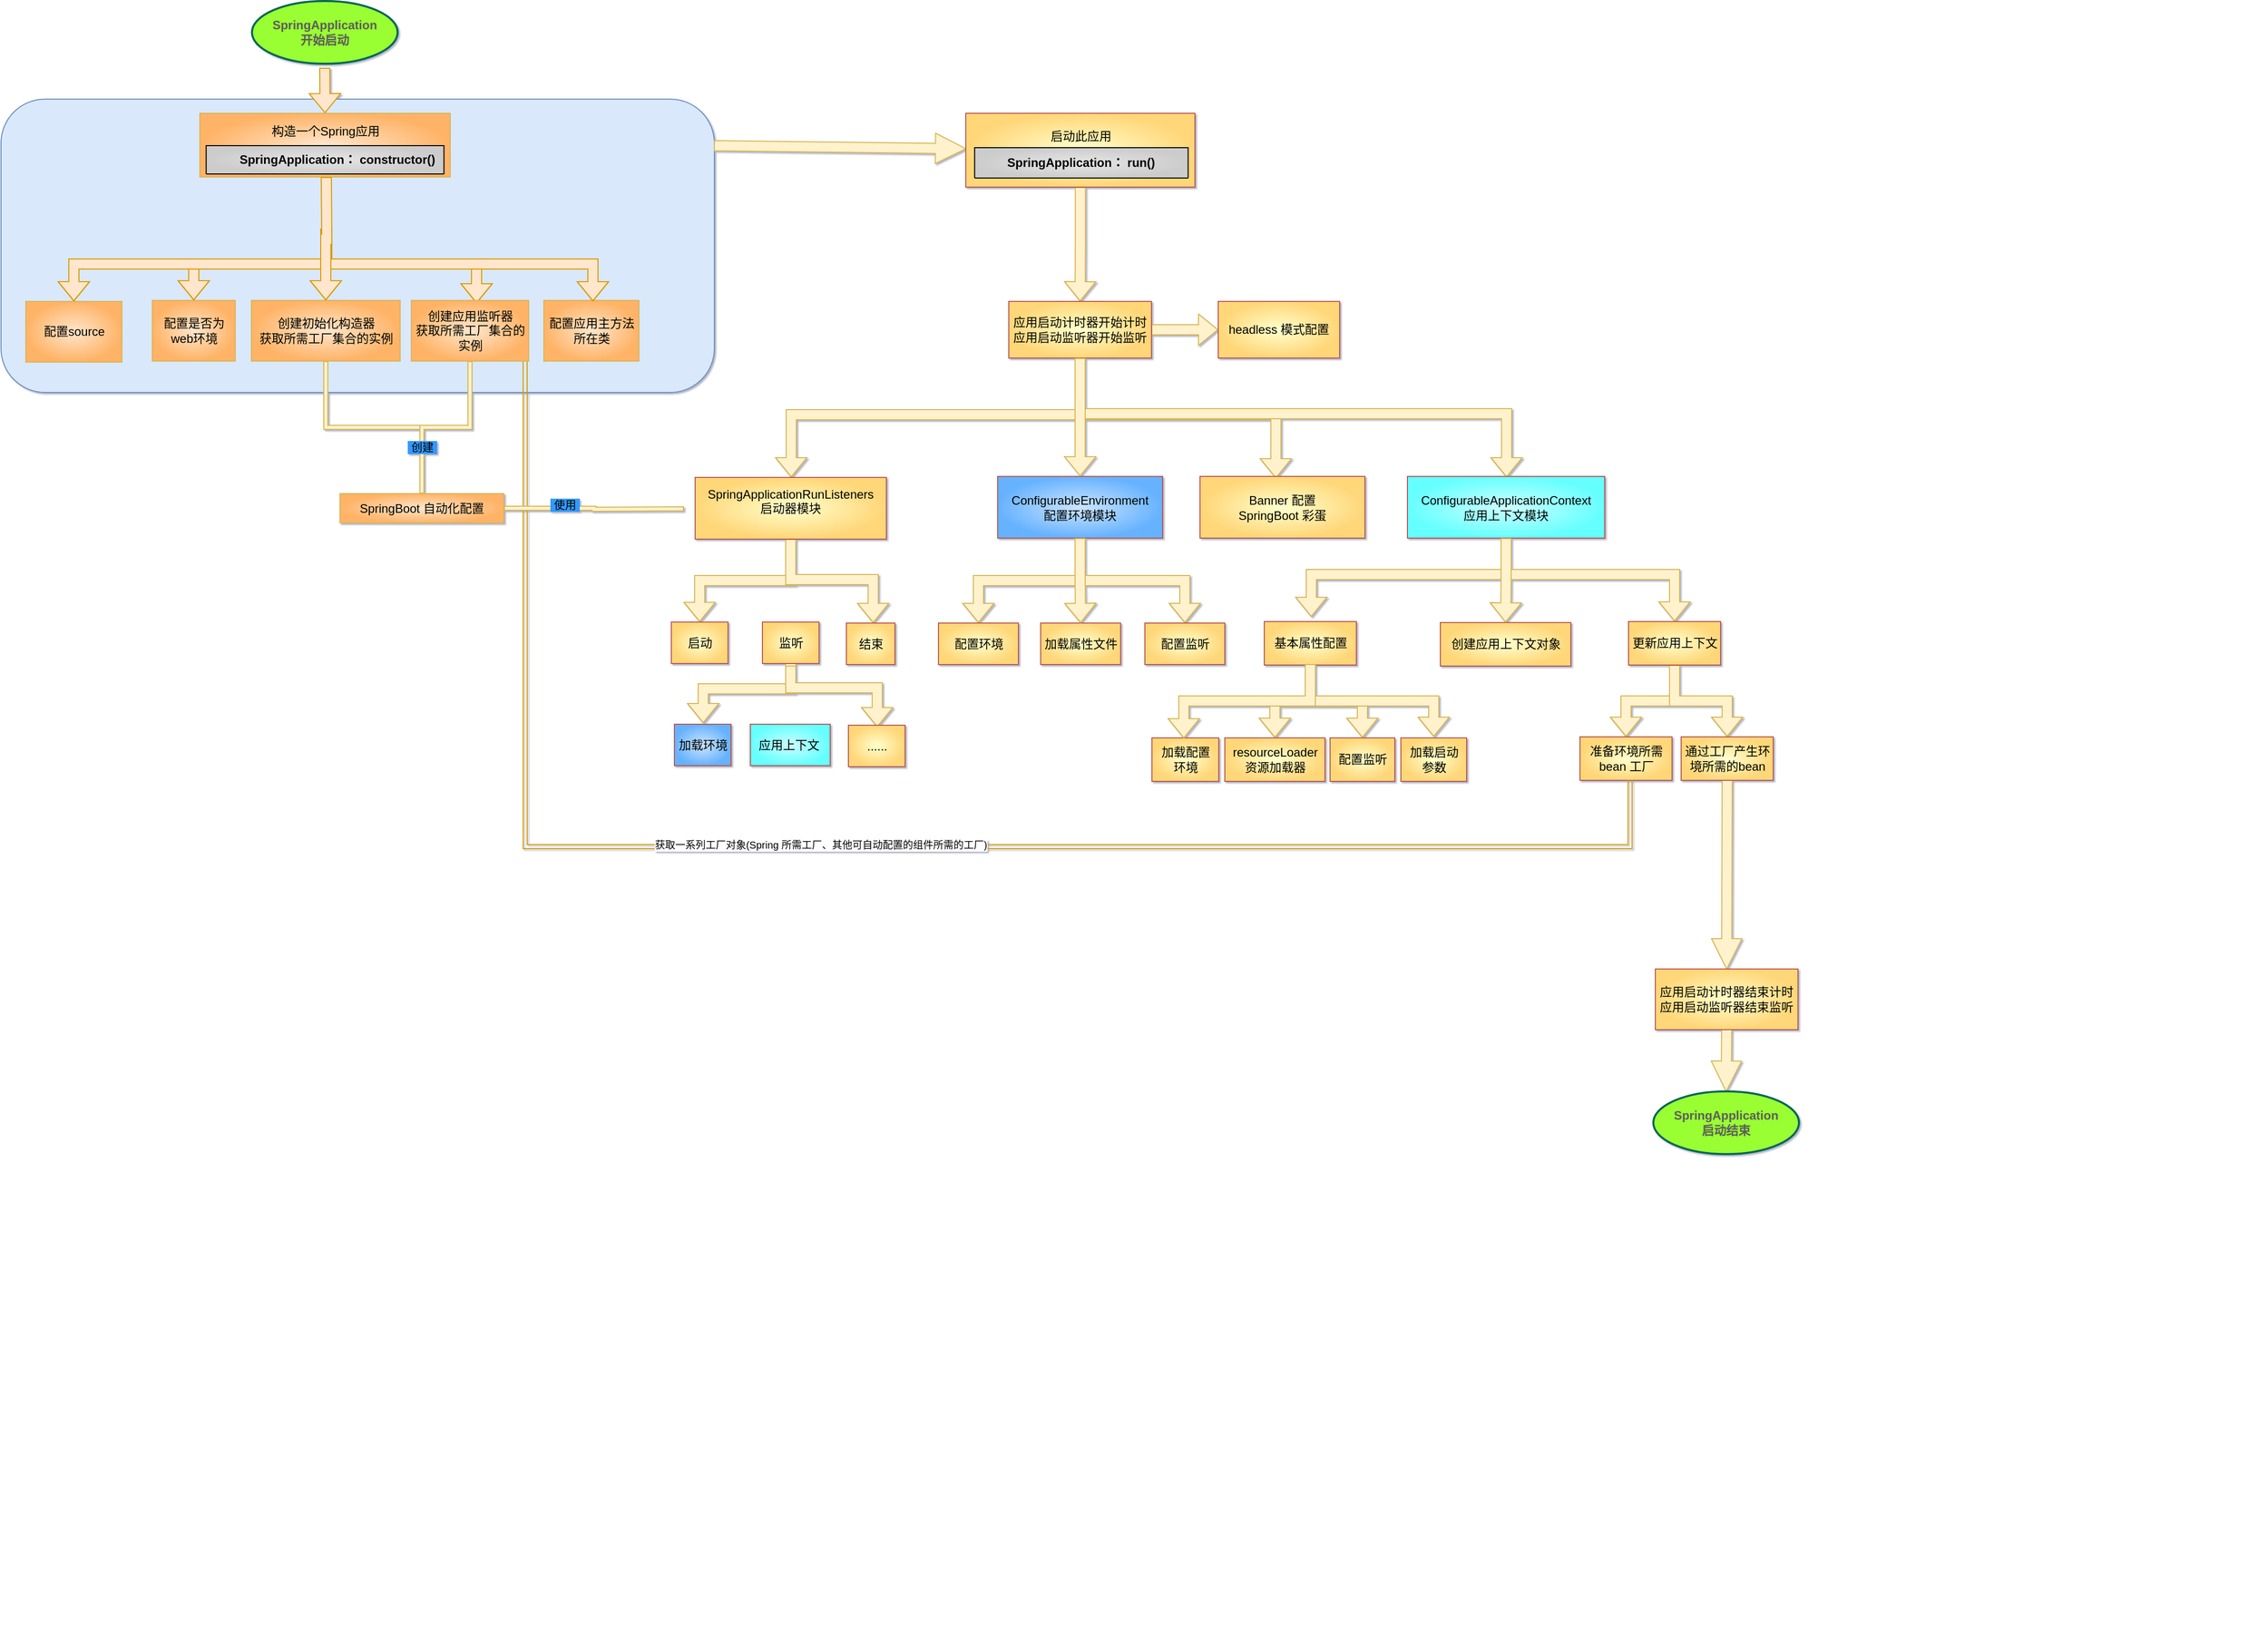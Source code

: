 <mxfile version="21.1.5" type="github" pages="4">
  <diagram id="prtHgNgQTEPvFCAcTncT" name="总览">
    <mxGraphModel dx="2514" dy="878" grid="1" gridSize="10" guides="1" tooltips="1" connect="0" arrows="1" fold="1" page="1" pageScale="1" pageWidth="827" pageHeight="1169" math="1" shadow="1">
      <root>
        <mxCell id="0" />
        <mxCell id="1" parent="0" />
        <mxCell id="RSLFzYsw8J-lE13sV5hV-1" value="" style="rounded=1;whiteSpace=wrap;html=1;fillColor=#dae8fc;strokeColor=#6c8ebf;" parent="1" vertex="1">
          <mxGeometry x="-255" y="140" width="705" height="290" as="geometry" />
        </mxCell>
        <mxCell id="hdV7oSyVdia2Qf2Z374a-1" style="rounded=0;orthogonalLoop=1;jettySize=auto;html=1;exitX=0.5;exitY=1;exitDx=0;exitDy=0;exitPerimeter=0;entryX=0.5;entryY=0;entryDx=0;entryDy=0;elbow=vertical;shape=flexArrow;fillColor=#ffe6cc;strokeColor=#d79b00;" parent="1" target="8-vGXVchoIqBowFSAs0r-7" edge="1">
          <mxGeometry relative="1" as="geometry">
            <mxPoint x="65" y="109" as="sourcePoint" />
            <mxPoint x="90.5" y="164" as="targetPoint" />
          </mxGeometry>
        </mxCell>
        <mxCell id="8-vGXVchoIqBowFSAs0r-1" value="&lt;div&gt;&lt;b&gt;SpringApplication&lt;/b&gt;&lt;/div&gt;&lt;b&gt;开始启动&lt;/b&gt;" style="strokeWidth=2;html=1;shape=mxgraph.flowchart.start_1;whiteSpace=wrap;fillColor=#99FF33;strokeColor=#006658;fontColor=#5C5C5C;rounded=0;labelBackgroundColor=none;labelBorderColor=none;" parent="1" vertex="1">
          <mxGeometry x="-7" y="43" width="144" height="62" as="geometry" />
        </mxCell>
        <mxCell id="hdV7oSyVdia2Qf2Z374a-7" value="" style="edgeStyle=none;rounded=0;orthogonalLoop=1;jettySize=auto;html=1;elbow=vertical;shape=arrow;fillColor=#fff2cc;strokeColor=#d6b656;" parent="1" target="hdV7oSyVdia2Qf2Z374a-6" edge="1">
          <mxGeometry relative="1" as="geometry">
            <mxPoint x="450" y="186" as="sourcePoint" />
          </mxGeometry>
        </mxCell>
        <mxCell id="8-vGXVchoIqBowFSAs0r-7" value="&lt;div&gt;&lt;br&gt;&lt;/div&gt;&lt;div&gt;构造一个Spring应用&lt;/div&gt;&lt;div&gt;&lt;br&gt;&lt;/div&gt;&lt;div&gt;&lt;br&gt;&lt;/div&gt;&lt;div&gt;&lt;br&gt;&lt;/div&gt;" style="rounded=0;whiteSpace=wrap;html=1;fillColor=#FFE6CC;strokeColor=#d6b656;gradientColor=#FFB366;gradientDirection=radial;glass=0;shadow=0;sketch=0;" parent="1" vertex="1">
          <mxGeometry x="-58.5" y="154" width="247.5" height="63" as="geometry" />
        </mxCell>
        <UserObject label="" tags="" id="40FTKYqt4oS-b7dHANUB-12">
          <mxCell style="edgeStyle=orthogonalEdgeStyle;rounded=0;orthogonalLoop=1;jettySize=auto;html=1;shape=flexArrow;fillColor=#fff2cc;strokeColor=#d6b656;" parent="1" source="hdV7oSyVdia2Qf2Z374a-6" target="40FTKYqt4oS-b7dHANUB-11" edge="1">
            <mxGeometry relative="1" as="geometry" />
          </mxCell>
        </UserObject>
        <UserObject label="&lt;div&gt;启动此应用&lt;/div&gt;&lt;div&gt;&lt;br&gt;&lt;/div&gt;&lt;div&gt;&lt;br&gt;&lt;/div&gt;" tags="" id="hdV7oSyVdia2Qf2Z374a-6">
          <mxCell style="rounded=0;whiteSpace=wrap;html=1;fillColor=#FFFFCC;strokeColor=#b85450;gradientColor=#FFD678;gradientDirection=radial;sketch=0;" parent="1" vertex="1">
            <mxGeometry x="698.5" y="154" width="226.5" height="73" as="geometry" />
          </mxCell>
        </UserObject>
        <UserObject label="" tags="" id="40FTKYqt4oS-b7dHANUB-14">
          <mxCell style="edgeStyle=orthogonalEdgeStyle;rounded=0;orthogonalLoop=1;jettySize=auto;html=1;shape=flexArrow;fillColor=#fff2cc;strokeColor=#d6b656;" parent="1" source="40FTKYqt4oS-b7dHANUB-11" target="40FTKYqt4oS-b7dHANUB-13" edge="1">
            <mxGeometry relative="1" as="geometry" />
          </mxCell>
        </UserObject>
        <mxCell id="40FTKYqt4oS-b7dHANUB-41" style="edgeStyle=orthogonalEdgeStyle;rounded=0;orthogonalLoop=1;jettySize=auto;html=1;shape=flexArrow;fillColor=#fff2cc;strokeColor=#d6b656;" parent="1" source="40FTKYqt4oS-b7dHANUB-11" target="40FTKYqt4oS-b7dHANUB-16" edge="1">
          <mxGeometry relative="1" as="geometry">
            <Array as="points">
              <mxPoint x="812" y="452" />
              <mxPoint x="526" y="452" />
            </Array>
          </mxGeometry>
        </mxCell>
        <mxCell id="40FTKYqt4oS-b7dHANUB-115" style="edgeStyle=orthogonalEdgeStyle;rounded=0;orthogonalLoop=1;jettySize=auto;html=1;entryX=0.46;entryY=0.049;entryDx=0;entryDy=0;entryPerimeter=0;fontSize=10;shape=flexArrow;fillColor=#fff2cc;strokeColor=#d6b656;" parent="1" edge="1">
          <mxGeometry relative="1" as="geometry">
            <Array as="points">
              <mxPoint x="812" y="452" />
              <mxPoint x="1005" y="452" />
            </Array>
            <mxPoint x="811.5" y="395" as="sourcePoint" />
            <mxPoint x="1004.98" y="514.989" as="targetPoint" />
          </mxGeometry>
        </mxCell>
        <mxCell id="40FTKYqt4oS-b7dHANUB-116" style="edgeStyle=orthogonalEdgeStyle;rounded=0;orthogonalLoop=1;jettySize=auto;html=1;fontSize=10;shape=flexArrow;fillColor=#fff2cc;strokeColor=#d6b656;" parent="1" edge="1">
          <mxGeometry relative="1" as="geometry">
            <Array as="points">
              <mxPoint x="812" y="451" />
              <mxPoint x="1233" y="451" />
            </Array>
            <mxPoint x="811.5" y="397" as="sourcePoint" />
            <mxPoint x="1233" y="514" as="targetPoint" />
          </mxGeometry>
        </mxCell>
        <UserObject label="&lt;div&gt;应用启动计时器开始计时&lt;/div&gt;&lt;div&gt;应用启动监听器开始监听&lt;/div&gt;" tags="" id="40FTKYqt4oS-b7dHANUB-11">
          <mxCell style="whiteSpace=wrap;html=1;fillColor=#FFFFCC;strokeColor=#b85450;rounded=0;gradientColor=#FFD678;gradientDirection=radial;sketch=0;" parent="1" vertex="1">
            <mxGeometry x="741" y="340" width="141" height="56" as="geometry" />
          </mxCell>
        </UserObject>
        <UserObject label="&lt;div&gt;headless 模式配置&lt;/div&gt;" tags="" id="40FTKYqt4oS-b7dHANUB-13">
          <mxCell style="whiteSpace=wrap;html=1;fillColor=#FFFFCC;strokeColor=#b85450;rounded=0;gradientColor=#FFD678;gradientDirection=radial;sketch=0;" parent="1" vertex="1">
            <mxGeometry x="948" y="340" width="120" height="56" as="geometry" />
          </mxCell>
        </UserObject>
        <mxCell id="40FTKYqt4oS-b7dHANUB-18" value="" style="edgeStyle=orthogonalEdgeStyle;rounded=0;orthogonalLoop=1;jettySize=auto;html=1;shape=flexArrow;fillColor=#fff2cc;strokeColor=#d6b656;" parent="1" source="40FTKYqt4oS-b7dHANUB-16" target="40FTKYqt4oS-b7dHANUB-17" edge="1">
          <mxGeometry relative="1" as="geometry" />
        </mxCell>
        <mxCell id="40FTKYqt4oS-b7dHANUB-22" style="edgeStyle=orthogonalEdgeStyle;rounded=0;orthogonalLoop=1;jettySize=auto;html=1;entryX=0.552;entryY=0;entryDx=0;entryDy=0;entryPerimeter=0;shape=flexArrow;fillColor=#fff2cc;strokeColor=#d6b656;" parent="1" edge="1">
          <mxGeometry relative="1" as="geometry">
            <mxPoint x="525.5" y="575" as="sourcePoint" />
            <mxPoint x="606.996" y="658" as="targetPoint" />
            <Array as="points">
              <mxPoint x="526" y="615" />
              <mxPoint x="607" y="615" />
            </Array>
          </mxGeometry>
        </mxCell>
        <UserObject label="&lt;div&gt;SpringApplicationRunListeners&lt;/div&gt;&lt;div&gt;启动器模块&lt;br&gt;&lt;/div&gt;&lt;div&gt;&lt;br&gt;&lt;/div&gt;" tags="" id="40FTKYqt4oS-b7dHANUB-16">
          <mxCell style="whiteSpace=wrap;html=1;fillColor=#FFFFCC;strokeColor=#b85450;rounded=0;gradientColor=#FFD678;gradientDirection=radial;sketch=0;" parent="1" vertex="1">
            <mxGeometry x="431" y="514" width="189" height="61" as="geometry" />
          </mxCell>
        </UserObject>
        <mxCell id="40FTKYqt4oS-b7dHANUB-17" value="&lt;div&gt;启动&lt;/div&gt;" style="whiteSpace=wrap;html=1;fillColor=#FFFFCC;strokeColor=#b85450;rounded=0;gradientColor=#FFD678;gradientDirection=radial;sketch=0;" parent="1" vertex="1">
          <mxGeometry x="407.5" y="657" width="56" height="41" as="geometry" />
        </mxCell>
        <mxCell id="40FTKYqt4oS-b7dHANUB-31" style="edgeStyle=orthogonalEdgeStyle;rounded=0;orthogonalLoop=1;jettySize=auto;html=1;shape=flexArrow;fillColor=#fff2cc;strokeColor=#d6b656;" parent="1" edge="1">
          <mxGeometry relative="1" as="geometry">
            <Array as="points">
              <mxPoint x="526" y="723" />
              <mxPoint x="439" y="723" />
            </Array>
            <mxPoint x="525.5" y="697" as="sourcePoint" />
            <mxPoint x="439" y="757" as="targetPoint" />
          </mxGeometry>
        </mxCell>
        <mxCell id="40FTKYqt4oS-b7dHANUB-32" style="edgeStyle=orthogonalEdgeStyle;rounded=0;orthogonalLoop=1;jettySize=auto;html=1;shape=flexArrow;fillColor=#fff2cc;strokeColor=#d6b656;" parent="1" edge="1">
          <mxGeometry relative="1" as="geometry">
            <Array as="points">
              <mxPoint x="526" y="722" />
              <mxPoint x="611" y="722" />
            </Array>
            <mxPoint x="525.5" y="700" as="sourcePoint" />
            <mxPoint x="611" y="761" as="targetPoint" />
          </mxGeometry>
        </mxCell>
        <mxCell id="40FTKYqt4oS-b7dHANUB-19" value="监听" style="whiteSpace=wrap;html=1;fillColor=#FFFFCC;strokeColor=#b85450;rounded=0;gradientColor=#FFD678;gradientDirection=radial;sketch=0;" parent="1" vertex="1">
          <mxGeometry x="497.5" y="657" width="56" height="41" as="geometry" />
        </mxCell>
        <mxCell id="40FTKYqt4oS-b7dHANUB-20" value="结束" style="whiteSpace=wrap;html=1;fillColor=#FFFFCC;strokeColor=#b85450;rounded=0;gradientColor=#FFD678;gradientDirection=radial;sketch=0;" parent="1" vertex="1">
          <mxGeometry x="580.5" y="658" width="48" height="41" as="geometry" />
        </mxCell>
        <mxCell id="40FTKYqt4oS-b7dHANUB-26" value="加载环境" style="whiteSpace=wrap;html=1;fillColor=#CCE5FF;strokeColor=#b85450;rounded=0;gradientColor=#66B2FF;gradientDirection=radial;sketch=0;" parent="1" vertex="1">
          <mxGeometry x="410.5" y="758" width="56" height="41" as="geometry" />
        </mxCell>
        <mxCell id="40FTKYqt4oS-b7dHANUB-27" value="应用上下文&lt;span style=&quot;white-space: pre;&quot;&gt; &lt;/span&gt;" style="whiteSpace=wrap;html=1;fillColor=#CCFFFF;strokeColor=#b85450;rounded=0;gradientColor=#66FFFF;gradientDirection=radial;sketch=0;" parent="1" vertex="1">
          <mxGeometry x="485.5" y="758" width="79" height="41" as="geometry" />
        </mxCell>
        <mxCell id="40FTKYqt4oS-b7dHANUB-28" value="......" style="whiteSpace=wrap;html=1;fillColor=#FFFFCC;strokeColor=#b85450;rounded=0;gradientColor=#FFD678;gradientDirection=radial;sketch=0;" parent="1" vertex="1">
          <mxGeometry x="582.5" y="759" width="56" height="41" as="geometry" />
        </mxCell>
        <mxCell id="40FTKYqt4oS-b7dHANUB-39" style="edgeStyle=orthogonalEdgeStyle;rounded=0;orthogonalLoop=1;jettySize=auto;html=1;shape=flexArrow;fillColor=#fff2cc;strokeColor=#d6b656;" parent="1" source="40FTKYqt4oS-b7dHANUB-33" target="40FTKYqt4oS-b7dHANUB-34" edge="1">
          <mxGeometry relative="1" as="geometry" />
        </mxCell>
        <mxCell id="40FTKYqt4oS-b7dHANUB-40" style="edgeStyle=orthogonalEdgeStyle;rounded=0;orthogonalLoop=1;jettySize=auto;html=1;shape=flexArrow;fillColor=#fff2cc;strokeColor=#d6b656;" parent="1" source="40FTKYqt4oS-b7dHANUB-33" target="40FTKYqt4oS-b7dHANUB-36" edge="1">
          <mxGeometry relative="1" as="geometry" />
        </mxCell>
        <UserObject label="&lt;div&gt;ConfigurableEnvironment&lt;/div&gt;&lt;div&gt;配置环境模块&lt;br&gt;&lt;/div&gt;" tags="" id="40FTKYqt4oS-b7dHANUB-33">
          <mxCell style="whiteSpace=wrap;html=1;fillColor=#CCE5FF;strokeColor=#b85450;rounded=0;gradientColor=#66B2FF;gradientDirection=radial;sketch=0;" parent="1" vertex="1">
            <mxGeometry x="730" y="513" width="163" height="61" as="geometry" />
          </mxCell>
        </UserObject>
        <mxCell id="40FTKYqt4oS-b7dHANUB-34" value="配置环境" style="whiteSpace=wrap;html=1;fillColor=#FFFFCC;strokeColor=#b85450;rounded=0;gradientColor=#FFD678;gradientDirection=radial;sketch=0;" parent="1" vertex="1">
          <mxGeometry x="671.5" y="658" width="79" height="41" as="geometry" />
        </mxCell>
        <mxCell id="40FTKYqt4oS-b7dHANUB-35" value="加载属性文件" style="whiteSpace=wrap;html=1;fillColor=#FFFFCC;strokeColor=#b85450;rounded=0;gradientColor=#FFD678;gradientDirection=radial;sketch=0;" parent="1" vertex="1">
          <mxGeometry x="772.5" y="658" width="79" height="41" as="geometry" />
        </mxCell>
        <mxCell id="40FTKYqt4oS-b7dHANUB-36" value="配置监听" style="whiteSpace=wrap;html=1;fillColor=#FFFFCC;strokeColor=#b85450;rounded=0;gradientColor=#FFD678;gradientDirection=radial;sketch=0;" parent="1" vertex="1">
          <mxGeometry x="875.5" y="658" width="79" height="41" as="geometry" />
        </mxCell>
        <UserObject label="&lt;div&gt;Banner 配置&lt;/div&gt;&lt;div&gt;SpringBoot 彩蛋&lt;br&gt; &lt;/div&gt;" tags="" id="40FTKYqt4oS-b7dHANUB-42">
          <mxCell style="whiteSpace=wrap;html=1;fillColor=#FFFFCC;strokeColor=#b85450;rounded=0;gradientColor=#FFD678;gradientDirection=radial;sketch=0;" parent="1" vertex="1">
            <mxGeometry x="930" y="513" width="163" height="61" as="geometry" />
          </mxCell>
        </UserObject>
        <mxCell id="40FTKYqt4oS-b7dHANUB-48" style="edgeStyle=orthogonalEdgeStyle;rounded=0;orthogonalLoop=1;jettySize=auto;html=1;entryX=0.511;entryY=-0.105;entryDx=0;entryDy=0;entryPerimeter=0;shape=flexArrow;fillColor=#fff2cc;strokeColor=#d6b656;" parent="1" source="40FTKYqt4oS-b7dHANUB-43" target="40FTKYqt4oS-b7dHANUB-47" edge="1">
          <mxGeometry relative="1" as="geometry">
            <Array as="points">
              <mxPoint x="1233" y="610" />
              <mxPoint x="1040" y="610" />
            </Array>
          </mxGeometry>
        </mxCell>
        <mxCell id="40FTKYqt4oS-b7dHANUB-66" style="edgeStyle=orthogonalEdgeStyle;rounded=0;orthogonalLoop=1;jettySize=auto;html=1;shape=flexArrow;fillColor=#fff2cc;strokeColor=#d6b656;" parent="1" source="40FTKYqt4oS-b7dHANUB-43" target="40FTKYqt4oS-b7dHANUB-49" edge="1">
          <mxGeometry relative="1" as="geometry">
            <Array as="points">
              <mxPoint x="1233" y="610" />
              <mxPoint x="1399" y="610" />
            </Array>
          </mxGeometry>
        </mxCell>
        <UserObject label="&lt;div&gt;ConfigurableApplicationContext&lt;/div&gt;&lt;div&gt;应用上下文模块&lt;br&gt;&lt;/div&gt;" tags="" id="40FTKYqt4oS-b7dHANUB-43">
          <mxCell style="whiteSpace=wrap;html=1;fillColor=#CCFFFF;strokeColor=#b85450;rounded=0;gradientColor=#66FFFF;gradientDirection=radial;sketch=0;" parent="1" vertex="1">
            <mxGeometry x="1135" y="513" width="195" height="61" as="geometry" />
          </mxCell>
        </UserObject>
        <mxCell id="40FTKYqt4oS-b7dHANUB-45" value="创建应用上下文对象" style="whiteSpace=wrap;html=1;fillColor=#FFFFCC;strokeColor=#b85450;rounded=0;gradientColor=#FFD678;gradientDirection=radial;sketch=0;" parent="1" vertex="1">
          <mxGeometry x="1167.5" y="657.5" width="129" height="43" as="geometry" />
        </mxCell>
        <mxCell id="40FTKYqt4oS-b7dHANUB-59" style="edgeStyle=orthogonalEdgeStyle;rounded=0;orthogonalLoop=1;jettySize=auto;html=1;shape=flexArrow;fillColor=#fff2cc;strokeColor=#d6b656;" parent="1" source="40FTKYqt4oS-b7dHANUB-47" target="40FTKYqt4oS-b7dHANUB-51" edge="1">
          <mxGeometry relative="1" as="geometry" />
        </mxCell>
        <mxCell id="40FTKYqt4oS-b7dHANUB-60" style="edgeStyle=orthogonalEdgeStyle;rounded=0;orthogonalLoop=1;jettySize=auto;html=1;shape=flexArrow;fillColor=#fff2cc;strokeColor=#d6b656;" parent="1" source="40FTKYqt4oS-b7dHANUB-47" target="40FTKYqt4oS-b7dHANUB-52" edge="1">
          <mxGeometry relative="1" as="geometry" />
        </mxCell>
        <mxCell id="40FTKYqt4oS-b7dHANUB-61" style="edgeStyle=orthogonalEdgeStyle;rounded=0;orthogonalLoop=1;jettySize=auto;html=1;shape=flexArrow;fillColor=#fff2cc;strokeColor=#d6b656;" parent="1" edge="1">
          <mxGeometry relative="1" as="geometry">
            <Array as="points">
              <mxPoint x="1039" y="735" />
              <mxPoint x="1161" y="735" />
            </Array>
            <mxPoint x="1039" y="698.5" as="sourcePoint" />
            <mxPoint x="1161" y="770.5" as="targetPoint" />
          </mxGeometry>
        </mxCell>
        <mxCell id="40FTKYqt4oS-b7dHANUB-47" value="基本属性配置" style="whiteSpace=wrap;html=1;fillColor=#FFFFCC;strokeColor=#b85450;rounded=0;gradientColor=#FFD678;gradientDirection=radial;sketch=0;" parent="1" vertex="1">
          <mxGeometry x="993.5" y="656.5" width="91" height="43" as="geometry" />
        </mxCell>
        <mxCell id="40FTKYqt4oS-b7dHANUB-64" style="edgeStyle=orthogonalEdgeStyle;rounded=0;orthogonalLoop=1;jettySize=auto;html=1;shape=flexArrow;fillColor=#fff2cc;strokeColor=#d6b656;" parent="1" source="40FTKYqt4oS-b7dHANUB-49" target="40FTKYqt4oS-b7dHANUB-62" edge="1">
          <mxGeometry relative="1" as="geometry" />
        </mxCell>
        <mxCell id="40FTKYqt4oS-b7dHANUB-65" style="edgeStyle=orthogonalEdgeStyle;rounded=0;orthogonalLoop=1;jettySize=auto;html=1;shape=flexArrow;fillColor=#fff2cc;strokeColor=#d6b656;" parent="1" source="40FTKYqt4oS-b7dHANUB-49" target="40FTKYqt4oS-b7dHANUB-63" edge="1">
          <mxGeometry relative="1" as="geometry" />
        </mxCell>
        <mxCell id="40FTKYqt4oS-b7dHANUB-49" value="更新应用上下文" style="whiteSpace=wrap;html=1;fillColor=#FFFFCC;strokeColor=#b85450;rounded=0;gradientColor=#FFD678;gradientDirection=radial;sketch=0;" parent="1" vertex="1">
          <mxGeometry x="1353.5" y="656.5" width="91" height="43" as="geometry" />
        </mxCell>
        <mxCell id="40FTKYqt4oS-b7dHANUB-50" value="&lt;div&gt;加载配置&lt;/div&gt;&lt;div&gt;环境&lt;/div&gt;" style="whiteSpace=wrap;html=1;fillColor=#FFFFCC;strokeColor=#b85450;rounded=0;gradientColor=#FFD678;gradientDirection=radial;sketch=0;" parent="1" vertex="1">
          <mxGeometry x="882.5" y="771.5" width="66" height="43" as="geometry" />
        </mxCell>
        <mxCell id="40FTKYqt4oS-b7dHANUB-51" value="&lt;div&gt;resourceLoader&lt;/div&gt;&lt;div&gt;资源加载器&lt;/div&gt;" style="whiteSpace=wrap;html=1;fillColor=#FFFFCC;strokeColor=#b85450;rounded=0;gradientColor=#FFD678;gradientDirection=radial;sketch=0;" parent="1" vertex="1">
          <mxGeometry x="954.5" y="771.5" width="99" height="43" as="geometry" />
        </mxCell>
        <mxCell id="40FTKYqt4oS-b7dHANUB-52" value="配置监听" style="whiteSpace=wrap;html=1;fillColor=#FFFFCC;strokeColor=#b85450;rounded=0;gradientColor=#FFD678;gradientDirection=radial;sketch=0;" parent="1" vertex="1">
          <mxGeometry x="1058.5" y="771.5" width="64" height="43" as="geometry" />
        </mxCell>
        <mxCell id="40FTKYqt4oS-b7dHANUB-53" value="&lt;div&gt;加载启动&lt;/div&gt;&lt;div&gt;参数&lt;/div&gt;" style="whiteSpace=wrap;html=1;fillColor=#FFFFCC;strokeColor=#b85450;rounded=0;gradientColor=#FFD678;gradientDirection=radial;sketch=0;" parent="1" vertex="1">
          <mxGeometry x="1128.5" y="771.5" width="65" height="43" as="geometry" />
        </mxCell>
        <mxCell id="40FTKYqt4oS-b7dHANUB-62" value="准备环境所需bean 工厂" style="whiteSpace=wrap;html=1;fillColor=#FFFFCC;strokeColor=#b85450;rounded=0;gradientColor=#FFD678;gradientDirection=radial;sketch=0;" parent="1" vertex="1">
          <mxGeometry x="1305.5" y="770.5" width="91" height="43" as="geometry" />
        </mxCell>
        <mxCell id="40FTKYqt4oS-b7dHANUB-68" value="" style="edgeStyle=orthogonalEdgeStyle;rounded=0;orthogonalLoop=1;jettySize=auto;html=1;shape=arrow;fillColor=#fff2cc;strokeColor=#d6b656;" parent="1" source="40FTKYqt4oS-b7dHANUB-63" target="40FTKYqt4oS-b7dHANUB-67" edge="1">
          <mxGeometry relative="1" as="geometry" />
        </mxCell>
        <mxCell id="40FTKYqt4oS-b7dHANUB-63" value="通过工厂产生环境所需的bean" style="whiteSpace=wrap;html=1;fillColor=#FFFFCC;strokeColor=#b85450;rounded=0;gradientColor=#FFD678;gradientDirection=radial;sketch=0;" parent="1" vertex="1">
          <mxGeometry x="1405.5" y="770.5" width="91" height="43" as="geometry" />
        </mxCell>
        <mxCell id="40FTKYqt4oS-b7dHANUB-70" style="edgeStyle=orthogonalEdgeStyle;rounded=0;orthogonalLoop=1;jettySize=auto;html=1;shape=arrow;fillColor=#fff2cc;strokeColor=#d6b656;" parent="1" source="40FTKYqt4oS-b7dHANUB-67" target="40FTKYqt4oS-b7dHANUB-69" edge="1">
          <mxGeometry relative="1" as="geometry" />
        </mxCell>
        <mxCell id="40FTKYqt4oS-b7dHANUB-67" value="&lt;div&gt;应用启动计时器结束计时&lt;/div&gt;&lt;div&gt;应用启动监听器结束监听&lt;br&gt;&lt;/div&gt;" style="whiteSpace=wrap;html=1;fillColor=#FFFFCC;strokeColor=#b85450;rounded=0;gradientColor=#FFD678;gradientDirection=radial;sketch=0;" parent="1" vertex="1">
          <mxGeometry x="1380" y="1000" width="141" height="60" as="geometry" />
        </mxCell>
        <mxCell id="40FTKYqt4oS-b7dHANUB-69" value="&lt;div&gt;&lt;b&gt;SpringApplication&lt;/b&gt;&lt;/div&gt;&lt;b&gt;启动结束&lt;/b&gt;" style="strokeWidth=2;html=1;shape=mxgraph.flowchart.start_1;whiteSpace=wrap;fillColor=#99FF33;strokeColor=#006658;fontColor=#5C5C5C;rounded=0;labelBackgroundColor=none;labelBorderColor=none;" parent="1" vertex="1">
          <mxGeometry x="1378" y="1121" width="144" height="62" as="geometry" />
        </mxCell>
        <mxCell id="40FTKYqt4oS-b7dHANUB-98" style="edgeStyle=orthogonalEdgeStyle;rounded=0;orthogonalLoop=1;jettySize=auto;html=1;entryX=0.544;entryY=0.988;entryDx=0;entryDy=0;entryPerimeter=0;fontSize=10;shape=link;fillColor=#ffe6cc;strokeColor=#d79b00;" parent="1" source="n7Ov-Tm2yEQ00Mx2uHal-8" target="40FTKYqt4oS-b7dHANUB-62" edge="1">
          <mxGeometry relative="1" as="geometry">
            <Array as="points">
              <mxPoint x="263" y="879" />
              <mxPoint x="1355" y="879" />
            </Array>
          </mxGeometry>
        </mxCell>
        <mxCell id="40FTKYqt4oS-b7dHANUB-99" value="获取一系列工厂对象(Spring 所需工厂、其他可自动配置的组件所需的工厂)" style="edgeLabel;html=1;align=center;verticalAlign=middle;resizable=0;points=[];fontSize=10;" parent="40FTKYqt4oS-b7dHANUB-98" vertex="1" connectable="0">
          <mxGeometry x="-0.059" y="-1" relative="1" as="geometry">
            <mxPoint x="1" y="-3" as="offset" />
          </mxGeometry>
        </mxCell>
        <mxCell id="40FTKYqt4oS-b7dHANUB-38" style="edgeStyle=orthogonalEdgeStyle;rounded=0;orthogonalLoop=1;jettySize=auto;html=1;shape=flexArrow;fillColor=#fff2cc;strokeColor=#d6b656;" parent="1" source="40FTKYqt4oS-b7dHANUB-11" target="40FTKYqt4oS-b7dHANUB-33" edge="1">
          <mxGeometry relative="1" as="geometry" />
        </mxCell>
        <mxCell id="40FTKYqt4oS-b7dHANUB-37" style="edgeStyle=orthogonalEdgeStyle;rounded=0;orthogonalLoop=1;jettySize=auto;html=1;shape=flexArrow;fillColor=#fff2cc;strokeColor=#d6b656;" parent="1" source="40FTKYqt4oS-b7dHANUB-33" target="40FTKYqt4oS-b7dHANUB-35" edge="1">
          <mxGeometry relative="1" as="geometry" />
        </mxCell>
        <mxCell id="40FTKYqt4oS-b7dHANUB-46" value="" style="edgeStyle=orthogonalEdgeStyle;rounded=0;orthogonalLoop=1;jettySize=auto;html=1;shape=flexArrow;fillColor=#fff2cc;strokeColor=#d6b656;" parent="1" source="40FTKYqt4oS-b7dHANUB-43" target="40FTKYqt4oS-b7dHANUB-45" edge="1">
          <mxGeometry relative="1" as="geometry" />
        </mxCell>
        <mxCell id="40FTKYqt4oS-b7dHANUB-58" style="edgeStyle=orthogonalEdgeStyle;rounded=0;orthogonalLoop=1;jettySize=auto;html=1;entryX=0.477;entryY=0.035;entryDx=0;entryDy=0;entryPerimeter=0;shape=flexArrow;fillColor=#fff2cc;strokeColor=#d6b656;" parent="1" edge="1">
          <mxGeometry relative="1" as="geometry">
            <Array as="points">
              <mxPoint x="1039" y="735" />
              <mxPoint x="914" y="735" />
            </Array>
            <mxPoint x="1039" y="698.5" as="sourcePoint" />
            <mxPoint x="913.982" y="772.005" as="targetPoint" />
          </mxGeometry>
        </mxCell>
        <mxCell id="9uRca3TcGE-6TtlpwIYY-16" value="&lt;div&gt;&lt;b&gt;SpringApplication： run()&lt;/b&gt;&lt;/div&gt;" style="swimlane;fontStyle=0;childLayout=stackLayout;horizontal=1;startSize=30;horizontalStack=0;resizeParent=1;resizeParentMax=0;resizeLast=0;collapsible=1;marginBottom=0;whiteSpace=wrap;html=1;shadow=0;fillColor=#E6E6E6;strokeColor=default;swimlaneFillColor=#2A2A2A;align=center;gradientColor=#CCCCCC;gradientDirection=radial;movable=0;resizable=1;rotatable=1;deletable=1;editable=1;connectable=1;" parent="1" vertex="1" collapsed="1">
          <mxGeometry x="707.25" y="188" width="211" height="30" as="geometry">
            <mxRectangle x="707.25" y="188" width="1148" height="1866" as="alternateBounds" />
          </mxGeometry>
        </mxCell>
        <mxCell id="VUM5yKL2B6NaXVR3pMpZ-1" value="&lt;pre style=&quot;background-color:#2b2b2b;color:#a9b7c6;font-family:&#39;JetBrains Mono&#39;,monospace;font-size:9.8pt;&quot;&gt;public ConfigurableApplicationContext &lt;span style=&quot;color:#ffc66d;&quot;&gt;run&lt;/span&gt;(String... args) {   &lt;br&gt;   StopWatch stopWatch = new StopWatch()&lt;span style=&quot;color:#cc7832;&quot;&gt;;&lt;br&gt;&lt;/span&gt;   stopWatch.start()&lt;span style=&quot;color:#cc7832;&quot;&gt;;&lt;br&gt;&lt;/span&gt;&lt;span style=&quot;color:#808080;&quot;&gt;   // spring &lt;/span&gt;&lt;span style=&quot;color:#808080;font-family:&#39;宋体&#39;,monospace;&quot;&gt;根容器&lt;br&gt;&lt;/span&gt;   ConfigurableApplicationContext context = &lt;span style=&quot;color:#cc7832;&quot;&gt;null;&lt;br&gt;&lt;/span&gt;   Collection&amp;lt;SpringBootExceptionReporter&amp;gt; exceptionReporters = &lt;span style=&quot;color:#cc7832;&quot;&gt;new &lt;/span&gt;ArrayList&amp;lt;&amp;gt;()&lt;span style=&quot;color:#cc7832;&quot;&gt;;&lt;br&gt;&lt;/span&gt;&lt;span style=&quot;color:#808080;&quot;&gt;   /*&lt;br&gt;&lt;/span&gt;&lt;span style=&quot;color:#808080;&quot;&gt;    * [TIP]&lt;br&gt;&lt;/span&gt;&lt;span style=&quot;color:#808080;&quot;&gt;    * java.awt.headless&lt;/span&gt;&lt;span style=&quot;color:#808080;font-family:&#39;宋体&#39;,monospace;&quot;&gt;是&lt;/span&gt;&lt;span style=&quot;color:#808080;&quot;&gt;J2SE&lt;/span&gt;&lt;span style=&quot;color:#808080;font-family:&#39;宋体&#39;,monospace;&quot;&gt;的一种模式，用于在缺失显示屏、鼠标或者键盘时的系统配置。&lt;/span&gt;&lt;span style=&quot;color:#808080;&quot;&gt;&lt;br&gt;&lt;/span&gt;&lt;span style=&quot;color:#808080;&quot;&gt;    * &lt;/span&gt;&lt;span style=&quot;color:#808080;font-family:&#39;宋体&#39;,monospace;&quot;&gt;对于后端服务来讲，很多都是需要将这个属性设置为&lt;/span&gt;&lt;span style=&quot;color:#808080;&quot;&gt; true &lt;/span&gt;&lt;span style=&quot;color:#808080;font-family:&#39;宋体&#39;,monospace;&quot;&gt;的。&lt;/span&gt;&lt;span style=&quot;color:#808080;&quot;&gt;&lt;br&gt;&lt;/span&gt;&lt;span style=&quot;color:#808080;&quot;&gt;    */&lt;br&gt;&lt;/span&gt;    configureHeadlessProperty()&lt;span style=&quot;color:#cc7832;&quot;&gt;;&lt;/span&gt;&lt;/pre&gt;" style="text;html=1;align=left;verticalAlign=middle;resizable=0;points=[];autosize=1;strokeColor=none;fillColor=none;spacingTop=-16;spacingBottom=-16;" parent="9uRca3TcGE-6TtlpwIYY-16" vertex="1">
          <mxGeometry y="30" width="1148" height="190" as="geometry" />
        </mxCell>
        <mxCell id="nAMu1l2790qPKKq2EgGM-2" value="&lt;font color=&quot;#696969&quot;&gt;[NOTE]&lt;/font&gt;&amp;nbsp; SpringApplicationRunListeners 启动器模块" style="swimlane;fontStyle=0;childLayout=stackLayout;horizontal=1;startSize=30;horizontalStack=0;resizeParent=1;resizeParentMax=0;resizeLast=0;collapsible=1;marginBottom=0;whiteSpace=wrap;html=1;shadow=0;strokeColor=none;fontSize=12;fontColor=#FFFF99;fillColor=#2A2A2A;gradientColor=none;swimlaneFillColor=none;align=left;spacingLeft=24;verticalAlign=bottom;" parent="9uRca3TcGE-6TtlpwIYY-16" vertex="1" collapsed="1">
          <mxGeometry y="220" width="1148" height="32" as="geometry">
            <mxRectangle y="220" width="1148" height="111" as="alternateBounds" />
          </mxGeometry>
        </mxCell>
        <mxCell id="nAMu1l2790qPKKq2EgGM-4" value="&lt;pre style=&quot;background-color:#2b2b2b;color:#a9b7c6;font-family:&#39;JetBrains Mono&#39;,monospace;font-size:9.8pt;&quot;&gt;&lt;span style=&quot;color:#cc7832;&quot;&gt;   &lt;/span&gt;&lt;span style=&quot;color:#808080;&quot;&gt;/*&lt;br&gt;&lt;/span&gt;&lt;span style=&quot;color:#808080;&quot;&gt;    * [TIP] META-INF/spring.factories&lt;br&gt;&lt;/span&gt;&lt;span style=&quot;color:#808080;&quot;&gt;    * - spirng boot &lt;/span&gt;&lt;span style=&quot;color:#808080;font-family:&#39;宋体&#39;,monospace;&quot;&gt;默认的&lt;/span&gt;&lt;span style=&quot;color:#808080;&quot;&gt; listener: EventPublishingRunListener  ==&amp;gt; &lt;/span&gt;&lt;span style=&quot;color:#808080;font-family:&#39;宋体&#39;,monospace;&quot;&gt;用来广播前面提到的&lt;/span&gt;&lt;span style=&quot;color:#808080;&quot;&gt; 11 &lt;/span&gt;&lt;span style=&quot;color:#808080;font-family:&#39;宋体&#39;,monospace;&quot;&gt;个默认监听器&lt;/span&gt;&lt;span style=&quot;color:#808080;&quot;&gt;&lt;br&gt;&lt;/span&gt;&lt;span style=&quot;color:#808080;&quot;&gt;    * - SpringApplicationRunListener&lt;/span&gt;&lt;span style=&quot;color:#808080;font-family:&#39;宋体&#39;,monospace;&quot;&gt;属于应用程序启动层面的监听器&lt;/span&gt;&lt;span style=&quot;color:#808080;&quot;&gt;, &lt;/span&gt;&lt;span style=&quot;color:#808080;font-family:&#39;宋体&#39;,monospace;&quot;&gt;此时上下文还没有加载，如果通过&lt;/span&gt;&lt;span style=&quot;color:#808080;&quot;&gt; @Compnant &lt;/span&gt;&lt;span style=&quot;color:#808080;font-family:&#39;宋体&#39;,monospace;&quot;&gt;是起不了作用的&lt;/span&gt;&lt;span style=&quot;color:#808080;&quot;&gt;&lt;br&gt;&lt;/span&gt;&lt;span style=&quot;color:#808080;&quot;&gt;    */&lt;/span&gt;&lt;/pre&gt;" style="text;html=1;align=left;verticalAlign=middle;resizable=0;points=[];autosize=1;strokeColor=none;fillColor=none;spacingTop=-16;spacingBottom=-16;" parent="nAMu1l2790qPKKq2EgGM-2" vertex="1">
          <mxGeometry y="30" width="1148" height="81" as="geometry" />
        </mxCell>
        <mxCell id="nAMu1l2790qPKKq2EgGM-3" value="&lt;pre style=&quot;background-color:#2b2b2b;color:#a9b7c6;font-family:&#39;JetBrains Mono&#39;,monospace;font-size:9.8pt;&quot;&gt;   SpringApplicationRunListeners listeners = getRunListeners(args)&lt;span style=&quot;color:#cc7832;&quot;&gt;;&lt;br&gt;&lt;br&gt;&lt;/span&gt;&lt;/pre&gt;" style="text;html=1;align=left;verticalAlign=middle;resizable=0;points=[];autosize=1;strokeColor=none;fillColor=none;spacingTop=-16;spacingBottom=-16;" parent="9uRca3TcGE-6TtlpwIYY-16" vertex="1">
          <mxGeometry y="252" width="1148" height="40" as="geometry" />
        </mxCell>
        <mxCell id="nAMu1l2790qPKKq2EgGM-6" value="&lt;font color=&quot;#696969&quot;&gt;[NOTE]&lt;/font&gt;" style="swimlane;fontStyle=0;childLayout=stackLayout;horizontal=1;startSize=30;horizontalStack=0;resizeParent=1;resizeParentMax=0;resizeLast=0;collapsible=1;marginBottom=0;whiteSpace=wrap;html=1;shadow=0;strokeColor=none;fontSize=12;fontColor=#FFFF99;fillColor=#2A2A2A;gradientColor=none;swimlaneFillColor=none;align=left;spacingLeft=24;verticalAlign=bottom;" parent="9uRca3TcGE-6TtlpwIYY-16" vertex="1">
          <mxGeometry y="292" width="1148" height="173" as="geometry">
            <mxRectangle y="181" width="1148" height="32" as="alternateBounds" />
          </mxGeometry>
        </mxCell>
        <mxCell id="9uRca3TcGE-6TtlpwIYY-27" value="&lt;pre style=&quot;background-color:#2b2b2b;color:#a9b7c6;font-family:&#39;JetBrains Mono&#39;,monospace;font-size:9.8pt;&quot;&gt;&lt;span style=&quot;color:#cc7832;&quot;&gt;   &lt;/span&gt;&lt;span style=&quot;color:#808080;&quot;&gt;/* [TIP] &lt;/span&gt;&lt;span style=&quot;color:#808080;font-family:&#39;宋体&#39;,monospace;&quot;&gt;监听器&lt;/span&gt;&lt;span style=&quot;color:#808080;&quot;&gt; SpringApplicationRunListener -&amp;gt; starting()&lt;br&gt;&lt;/span&gt;&lt;span style=&quot;color:#808080;&quot;&gt;    * &lt;/span&gt;&lt;span style=&quot;color:#808080;font-family:&#39;宋体&#39;,monospace;&quot;&gt;对于默认&lt;/span&gt;&lt;span style=&quot;color:#808080;&quot;&gt; listener: EventPublishingRunListener -&amp;gt; starting()&lt;/span&gt;&lt;span style=&quot;color:#808080;font-family:&#39;宋体&#39;,monospace;&quot;&gt;，该方法过滤出&lt;/span&gt;&lt;span style=&quot;color:#808080;&quot;&gt; 11 &lt;/span&gt;&lt;span style=&quot;color:#808080;font-family:&#39;宋体&#39;,monospace;&quot;&gt;个默认监听器中&lt;/span&gt;&lt;span style=&quot;color:#808080;&quot;&gt;&lt;br&gt;&lt;/span&gt;&lt;span style=&quot;color:#808080;&quot;&gt;    * &lt;/span&gt;&lt;span style=&quot;color:#808080;font-family:&#39;宋体&#39;,monospace;&quot;&gt;属于&lt;/span&gt;&lt;span style=&quot;color:#808080;&quot;&gt; ApplicationStartingEvent &lt;/span&gt;&lt;span style=&quot;color:#808080;font-family:&#39;宋体&#39;,monospace;&quot;&gt;的&lt;/span&gt;&lt;span style=&quot;color:#808080;&quot;&gt; 4&lt;/span&gt;&lt;span style=&quot;color:#808080;font-family:&#39;宋体&#39;,monospace;&quot;&gt;个类：&lt;/span&gt;&lt;span style=&quot;color:#808080;&quot;&gt;&lt;br&gt;&lt;/span&gt;&lt;span style=&quot;color:#808080;&quot;&gt;    * 1&lt;/span&gt;&lt;span style=&quot;color:#808080;font-family:&#39;宋体&#39;,monospace;&quot;&gt;）&lt;/span&gt;&lt;span style=&quot;color:#808080;&quot;&gt;LoggingApplicationListener ==&amp;gt;  &lt;/span&gt;&lt;span style=&quot;color:#808080;font-family:&#39;宋体&#39;,monospace;&quot;&gt;检测正在使用的日志系统，默认是&lt;/span&gt;&lt;span style=&quot;color:#808080;&quot;&gt; logback&lt;/span&gt;&lt;span style=&quot;color:#808080;font-family:&#39;宋体&#39;,monospace;&quot;&gt;，支持&lt;/span&gt;&lt;span style=&quot;color:#808080;&quot;&gt;3&lt;/span&gt;&lt;span style=&quot;color:#808080;font-family:&#39;宋体&#39;,monospace;&quot;&gt;种，&lt;/span&gt;&lt;span style=&quot;color:#808080;&quot;&gt;&lt;br&gt;&lt;/span&gt;&lt;span style=&quot;color:#808080;&quot;&gt;    *                                    &lt;/span&gt;&lt;span style=&quot;color:#808080;font-family:&#39;宋体&#39;,monospace;&quot;&gt;优先级从高到低：&lt;/span&gt;&lt;span style=&quot;color:#808080;&quot;&gt;logback &amp;gt; log4j &amp;gt; javalog&lt;/span&gt;&lt;span style=&quot;color:#808080;font-family:&#39;宋体&#39;,monospace;&quot;&gt;。此时日志系统还没有初始化&lt;/span&gt;&lt;span style=&quot;color:#808080;&quot;&gt;&lt;br&gt;&lt;/span&gt;&lt;span style=&quot;color:#808080;&quot;&gt;    * 2) BackgroundPreinitializer  ==&amp;gt;  &lt;/span&gt;&lt;span style=&quot;color:#808080;font-family:&#39;宋体&#39;,monospace;&quot;&gt;另起一个线程实例化&lt;/span&gt;&lt;span style=&quot;color:#808080;&quot;&gt; Initializer &lt;/span&gt;&lt;span style=&quot;color:#808080;font-family:&#39;宋体&#39;,monospace;&quot;&gt;并调用其&lt;/span&gt;&lt;span style=&quot;color:#808080;&quot;&gt; run &lt;/span&gt;&lt;span style=&quot;color:#808080;font-family:&#39;宋体&#39;,monospace;&quot;&gt;方法，包括验证器、消息转换器等等&lt;/span&gt;&lt;span style=&quot;color:#808080;&quot;&gt;&lt;br&gt;&lt;/span&gt;&lt;span style=&quot;color:#808080;&quot;&gt;    * 3) DelegatingApplicationListener  ==&amp;gt;  &lt;/span&gt;&lt;span style=&quot;color:#808080;font-family:&#39;宋体&#39;,monospace;&quot;&gt;此时什么也没做，因为环境中没有配置&lt;/span&gt;&lt;span style=&quot;color:#808080;&quot;&gt; context.listener.classes &lt;/span&gt;&lt;span style=&quot;color:#808080;font-family:&#39;宋体&#39;,monospace;&quot;&gt;属性&lt;/span&gt;&lt;span style=&quot;color:#808080;&quot;&gt;&lt;br&gt;&lt;/span&gt;&lt;span style=&quot;color:#808080;&quot;&gt;    * 4) LiquibaseServiceLocatorApplication  ==&amp;gt;&lt;br&gt;&lt;/span&gt;&lt;span style=&quot;color:#808080;&quot;&gt;    */&lt;/span&gt;&lt;/pre&gt;" style="text;html=1;align=left;verticalAlign=middle;resizable=0;points=[];autosize=1;strokeColor=none;fillColor=none;spacingTop=-16;spacingBottom=-16;" parent="nAMu1l2790qPKKq2EgGM-6" vertex="1">
          <mxGeometry y="30" width="1148" height="143" as="geometry" />
        </mxCell>
        <mxCell id="nAMu1l2790qPKKq2EgGM-5" value="&lt;pre style=&quot;background-color:#2b2b2b;color:#a9b7c6;font-family:&#39;JetBrains Mono&#39;,monospace;font-size:9.8pt;&quot;&gt;   listeners.starting();&lt;/pre&gt;" style="text;html=1;align=left;verticalAlign=middle;resizable=0;points=[];autosize=1;strokeColor=none;fillColor=none;spacingTop=-16;spacingBottom=-16;" parent="9uRca3TcGE-6TtlpwIYY-16" vertex="1">
          <mxGeometry y="465" width="1148" height="20" as="geometry" />
        </mxCell>
        <mxCell id="9uRca3TcGE-6TtlpwIYY-30" value="&lt;pre style=&quot;background-color:#2b2b2b;color:#a9b7c6;font-family:&#39;JetBrains Mono&#39;,monospace;font-size:9.8pt;&quot;&gt;&lt;span style=&quot;color:#cc7832;&quot;&gt;   try &lt;/span&gt;{&lt;br&gt;      &lt;span style=&quot;color:#808080;&quot;&gt;// &lt;/span&gt;&lt;span style=&quot;color:#808080;font-family:&#39;宋体&#39;,monospace;&quot;&gt;参数封装，也就是在命令行下启动应用带的参数，如&lt;/span&gt;&lt;span style=&quot;color:#808080;&quot;&gt;: --server.port=9000&lt;br&gt;&lt;/span&gt;&lt;span style=&quot;color:#808080;&quot;&gt;      &lt;/span&gt;ApplicationArguments applicationArguments = &lt;span style=&quot;color:#cc7832;&quot;&gt;new &lt;/span&gt;DefaultApplicationArguments(args)&lt;span style=&quot;color:#cc7832;&quot;&gt;;&lt;/span&gt;&lt;span style=&quot;color:#cc7832;&quot;&gt;&lt;br&gt;&lt;/span&gt;&lt;/pre&gt;" style="text;strokeColor=none;fillColor=none;align=left;verticalAlign=middle;spacingLeft=4;spacingRight=4;overflow=hidden;points=[[0,0.5],[1,0.5]];portConstraint=eastwest;rotatable=0;whiteSpace=wrap;html=1;shadow=1;spacingTop=-16;spacingBottom=-16;" parent="9uRca3TcGE-6TtlpwIYY-16" vertex="1">
          <mxGeometry y="485" width="1148" height="57" as="geometry" />
        </mxCell>
        <mxCell id="nAMu1l2790qPKKq2EgGM-8" value="&lt;font color=&quot;#696969&quot;&gt;[NOTE]&lt;/font&gt;" style="swimlane;fontStyle=0;childLayout=stackLayout;horizontal=1;startSize=30;horizontalStack=0;resizeParent=1;resizeParentMax=0;resizeLast=0;collapsible=1;marginBottom=0;whiteSpace=wrap;html=1;shadow=0;strokeColor=none;fontSize=12;fontColor=#FFFF99;fillColor=#2A2A2A;gradientColor=none;swimlaneFillColor=none;align=left;spacingLeft=24;verticalAlign=bottom;" parent="9uRca3TcGE-6TtlpwIYY-16" vertex="1" collapsed="1">
          <mxGeometry y="542" width="1148" height="32" as="geometry">
            <mxRectangle y="211" width="1148" height="225" as="alternateBounds" />
          </mxGeometry>
        </mxCell>
        <mxCell id="9uRca3TcGE-6TtlpwIYY-32" value="&lt;pre style=&quot;background-color:#2b2b2b;color:#a9b7c6;font-family:&#39;JetBrains Mono&#39;,monospace;font-size:9.8pt;&quot;&gt;&lt;span style=&quot;color:#cc7832;&quot;&gt;      &lt;/span&gt;&lt;span style=&quot;color:#808080;&quot;&gt;/*&lt;br&gt;&lt;/span&gt;&lt;span style=&quot;color:#808080;&quot;&gt;       * [TIP] &lt;/span&gt;&lt;span style=&quot;color:#808080;font-family:&#39;宋体&#39;,monospace;&quot;&gt;监听器&lt;/span&gt;&lt;span style=&quot;color:#808080;&quot;&gt; SpringApplicationRunListener -&amp;gt; environmentPrepared()&lt;br&gt;&lt;/span&gt;&lt;span style=&quot;color:#808080;&quot;&gt;       * &lt;/span&gt;&lt;span style=&quot;color:#808080;font-family:&#39;宋体&#39;,monospace;&quot;&gt;对于默认&lt;/span&gt;&lt;span style=&quot;color:#808080;&quot;&gt; listener: EventPublishingRunListener -&amp;gt; environmentPrepared()&lt;/span&gt;&lt;span style=&quot;color:#808080;font-family:&#39;宋体&#39;,monospace;&quot;&gt;，该方法过滤出&lt;/span&gt;&lt;span style=&quot;color:#808080;&quot;&gt;&lt;br&gt;&lt;/span&gt;&lt;span style=&quot;color:#808080;&quot;&gt;       * &lt;/span&gt;&lt;span style=&quot;color:#808080;font-family:&#39;宋体&#39;,monospace;&quot;&gt;属于&lt;/span&gt;&lt;span style=&quot;color:#808080;&quot;&gt; ApplicationEnvironmentPreparedEvent &lt;/span&gt;&lt;span style=&quot;color:#808080;font-family:&#39;宋体&#39;,monospace;&quot;&gt;的&lt;/span&gt;&lt;span style=&quot;color:#808080;&quot;&gt; 7 &lt;/span&gt;&lt;span style=&quot;color:#808080;font-family:&#39;宋体&#39;,monospace;&quot;&gt;个类：&lt;/span&gt;&lt;span style=&quot;color:#808080;&quot;&gt;&lt;br&gt;&lt;/span&gt;&lt;span style=&quot;color:#808080;&quot;&gt;       * 1) ConfigFileApplicationListener  ==&amp;gt; &lt;/span&gt;&lt;span style=&quot;color:#808080;font-family:&#39;宋体&#39;,monospace;&quot;&gt;加载&lt;/span&gt;&lt;span style=&quot;color:#808080;&quot;&gt; application.properties(yaml, xml) &lt;/span&gt;&lt;span style=&quot;color:#808080;font-family:&#39;宋体&#39;,monospace;&quot;&gt;等文件&lt;/span&gt;&lt;span style=&quot;color:#808080;&quot;&gt;&lt;br&gt;&lt;/span&gt;&lt;span style=&quot;color:#808080;&quot;&gt;       * 2) AnsiOutputApplicationListener ==&amp;gt; &lt;/span&gt;&lt;span style=&quot;color:#808080;font-family:&#39;宋体&#39;,monospace;&quot;&gt;设置&lt;/span&gt;&lt;span style=&quot;color:#808080;&quot;&gt; ansi &lt;/span&gt;&lt;span style=&quot;color:#808080;font-family:&#39;宋体&#39;,monospace;&quot;&gt;输出，将&lt;/span&gt;&lt;span style=&quot;color:#808080;&quot;&gt; AnsiOutput &lt;/span&gt;&lt;span style=&quot;color:#808080;font-family:&#39;宋体&#39;,monospace;&quot;&gt;的属性&lt;/span&gt;&lt;span style=&quot;color:#808080;&quot;&gt; enabled &lt;/span&gt;&lt;span style=&quot;color:#808080;font-family:&#39;宋体&#39;,monospace;&quot;&gt;设置成&lt;/span&gt;&lt;span style=&quot;color:#808080;&quot;&gt;ALWAYS&lt;/span&gt;&lt;span style=&quot;color:#808080;font-family:&#39;宋体&#39;,monospace;&quot;&gt;，即允许&lt;/span&gt;&lt;span style=&quot;color:#808080;&quot;&gt; ANSI-colored &lt;/span&gt;&lt;span style=&quot;color:#808080;font-family:&#39;宋体&#39;,monospace;&quot;&gt;输出&lt;/span&gt;&lt;span style=&quot;color:#808080;&quot;&gt;&lt;br&gt;&lt;/span&gt;&lt;span style=&quot;color:#808080;&quot;&gt;       * 3) LoggingApplicationListener ==&amp;gt; &lt;/span&gt;&lt;span style=&quot;color:#808080;font-family:&#39;宋体&#39;,monospace;&quot;&gt;（前面&lt;/span&gt;&lt;span style=&quot;color:#808080;&quot;&gt; starting() &lt;/span&gt;&lt;span style=&quot;color:#808080;font-family:&#39;宋体&#39;,monospace;&quot;&gt;中也有该监听器）&lt;/span&gt;&lt;span style=&quot;color:#808080;&quot;&gt;&lt;br&gt;&lt;/span&gt;&lt;span style=&quot;color:#808080;&quot;&gt;       * 4) ClasspathLoggingApplicationListener&lt;br&gt;&lt;/span&gt;&lt;span style=&quot;color:#808080;&quot;&gt;       * 5) BackgroundPreinitializer  ==&amp;gt; &lt;/span&gt;&lt;span style=&quot;color:#808080;font-family:&#39;宋体&#39;,monospace;&quot;&gt;（前面&lt;/span&gt;&lt;span style=&quot;color:#808080;&quot;&gt; starting() &lt;/span&gt;&lt;span style=&quot;color:#808080;font-family:&#39;宋体&#39;,monospace;&quot;&gt;中也有该监听器）&lt;/span&gt;&lt;span style=&quot;color:#808080;&quot;&gt;&lt;br&gt;&lt;/span&gt;&lt;span style=&quot;color:#808080;&quot;&gt;       * 6) DelegatingApplicationListener  ==&amp;gt; &lt;/span&gt;&lt;span style=&quot;color:#808080;font-family:&#39;宋体&#39;,monospace;&quot;&gt;配置文件中&lt;/span&gt;&lt;span style=&quot;color:#808080;&quot;&gt; context.listener.classes &lt;/span&gt;&lt;span style=&quot;color:#808080;font-family:&#39;宋体&#39;,monospace;&quot;&gt;属性&lt;/span&gt;&lt;span style=&quot;color:#808080;&quot;&gt;,&lt;/span&gt;&lt;span style=&quot;color:#808080;font-family:&#39;宋体&#39;,monospace;&quot;&gt;（前面&lt;/span&gt;&lt;span style=&quot;color:#808080;&quot;&gt; starting() &lt;/span&gt;&lt;span style=&quot;color:#808080;font-family:&#39;宋体&#39;,monospace;&quot;&gt;中也有该监听器）&lt;/span&gt;&lt;span style=&quot;color:#808080;&quot;&gt;&lt;br&gt;&lt;/span&gt;&lt;span style=&quot;color:#808080;&quot;&gt;       * 7) FileEncodingApplicationListener  ==&amp;gt;  &lt;/span&gt;&lt;span style=&quot;color:#808080;font-family:&#39;宋体&#39;,monospace;&quot;&gt;环境中&lt;/span&gt;&lt;span style=&quot;color:#808080;&quot;&gt; spring.mandatory-file-encoding &lt;/span&gt;&lt;span style=&quot;color:#808080;font-family:&#39;宋体&#39;,monospace;&quot;&gt;属性&lt;/span&gt;&lt;span style=&quot;color:#808080;&quot;&gt;&lt;br&gt;&lt;/span&gt;&lt;span style=&quot;color:#808080;&quot;&gt;       */&lt;/span&gt;&lt;/pre&gt;" style="text;html=1;align=left;verticalAlign=middle;resizable=1;points=[];autosize=1;strokeColor=none;fillColor=none;spacingTop=-16;spacingBottom=-16;movable=1;rotatable=1;deletable=1;editable=1;connectable=1;" parent="nAMu1l2790qPKKq2EgGM-8" vertex="1">
          <mxGeometry y="30" width="1148" height="195" as="geometry" />
        </mxCell>
        <mxCell id="nAMu1l2790qPKKq2EgGM-14" value="&lt;font color=&quot;#696969&quot;&gt;&lt;span style=&quot;background-color: rgb(255, 255, 153);&quot;&gt;&amp;nbsp;函数: &lt;/span&gt;&amp;nbsp; &lt;b&gt;prepareEnvironment &lt;/b&gt;&amp;nbsp; &lt;/font&gt;配置环境变量" style="swimlane;fontStyle=0;childLayout=stackLayout;horizontal=1;startSize=30;horizontalStack=0;resizeParent=1;resizeParentMax=0;resizeLast=0;collapsible=1;marginBottom=0;whiteSpace=wrap;html=1;shadow=0;strokeColor=none;fontSize=12;fontColor=#FFFF99;fillColor=#2A2A2A;gradientColor=none;swimlaneFillColor=none;align=left;spacingLeft=24;verticalAlign=top;labelBackgroundColor=none;" parent="9uRca3TcGE-6TtlpwIYY-16" vertex="1" collapsed="1">
          <mxGeometry y="574" width="1148" height="32" as="geometry">
            <mxRectangle y="653" width="1148" height="330" as="alternateBounds" />
          </mxGeometry>
        </mxCell>
        <mxCell id="8ZTEhFSGr_2ueTpztPOG-5" value="&lt;blockquote&gt;&lt;pre style=&quot;color: rgb(169, 183, 198); font-family: &amp;quot;JetBrains Mono&amp;quot;, monospace; font-size: 9.8pt;&quot;&gt;&lt;span style=&quot;color:#cc7832;&quot;&gt;private &lt;/span&gt;ConfigurableEnvironment &lt;span style=&quot;color:#ffc66d;&quot;&gt;prepareEnvironment&lt;/span&gt;(SpringApplicationRunListeners listeners&lt;span style=&quot;color:#cc7832;&quot;&gt;,&lt;br&gt;&lt;/span&gt;&lt;span style=&quot;color:#cc7832;&quot;&gt;                                       &lt;/span&gt;ApplicationArguments applicationArguments) {&lt;br&gt;   &lt;span style=&quot;color:#808080;&quot;&gt;// Create and configure the environment&lt;br&gt;&lt;/span&gt;&lt;span style=&quot;color:#808080;&quot;&gt;   &lt;/span&gt;ConfigurableEnvironment environment = getOrCreateEnvironment()&lt;span style=&quot;color:#cc7832;&quot;&gt;;&lt;br&gt;&lt;/span&gt;&lt;span style=&quot;color:#cc7832;&quot;&gt;   &lt;/span&gt;configureEnvironment(environment&lt;span style=&quot;color:#cc7832;&quot;&gt;, &lt;/span&gt;applicationArguments.getSourceArgs())&lt;span style=&quot;color:#cc7832;&quot;&gt;;&lt;br&gt;&lt;/span&gt;&lt;span style=&quot;color:#cc7832;&quot;&gt;   &lt;/span&gt;ConfigurationPropertySources.&lt;span style=&quot;font-style:italic;&quot;&gt;attach&lt;/span&gt;(environment)&lt;span style=&quot;color:#cc7832;&quot;&gt;;&lt;br&gt;&lt;/span&gt;&lt;span style=&quot;color:#cc7832;&quot;&gt;   &lt;/span&gt;listeners.environmentPrepared(environment)&lt;span style=&quot;color:#cc7832;&quot;&gt;;&lt;br&gt;&lt;/span&gt;&lt;span style=&quot;color:#cc7832;&quot;&gt;&lt;br&gt;&lt;/span&gt;&lt;span style=&quot;color:#cc7832;&quot;&gt;   &lt;/span&gt;bindToSpringApplication(environment)&lt;span style=&quot;color:#cc7832;&quot;&gt;;&lt;br&gt;&lt;/span&gt;&lt;span style=&quot;color:#cc7832;&quot;&gt;   if &lt;/span&gt;(!&lt;span style=&quot;color:#cc7832;&quot;&gt;this&lt;/span&gt;.&lt;span style=&quot;color:#9876aa;&quot;&gt;isCustomEnvironment&lt;/span&gt;) {&lt;br&gt;      environment = &lt;span style=&quot;color:#cc7832;&quot;&gt;new &lt;/span&gt;EnvironmentConverter(getClassLoader()).convertEnvironmentIfNecessary(environment&lt;span style=&quot;color:#cc7832;&quot;&gt;,&lt;br&gt;&lt;/span&gt;&lt;span style=&quot;color:#cc7832;&quot;&gt;            &lt;/span&gt;deduceEnvironmentClass())&lt;span style=&quot;color:#cc7832;&quot;&gt;;&lt;br&gt;&lt;/span&gt;&lt;span style=&quot;color:#cc7832;&quot;&gt;   &lt;/span&gt;}&lt;br&gt;   &lt;span style=&quot;color:#808080;&quot;&gt;// &lt;/span&gt;&lt;span style=&quot;color:#808080;font-family:&#39;宋体&#39;,monospace;&quot;&gt;配置&lt;/span&gt;&lt;span style=&quot;color:#808080;&quot;&gt; PropertySources &lt;/span&gt;&lt;span style=&quot;color:#808080;font-family:&#39;宋体&#39;,monospace;&quot;&gt;对它自己的递归依赖&lt;br&gt;&lt;/span&gt;&lt;span style=&quot;color:#808080;font-family:&#39;宋体&#39;,monospace;&quot;&gt;   &lt;/span&gt;ConfigurationPropertySources.&lt;span style=&quot;font-style:italic;&quot;&gt;attach&lt;/span&gt;(environment)&lt;span style=&quot;color:#cc7832;&quot;&gt;;&lt;br&gt;&lt;/span&gt;&lt;span style=&quot;color:#cc7832;&quot;&gt;   return &lt;/span&gt;environment&lt;span style=&quot;color:#cc7832;&quot;&gt;;&lt;br&gt;&lt;/span&gt;}&lt;br&gt;&lt;span style=&quot;background-color: rgb(255, 255, 153);&quot;&gt; END &lt;/span&gt;&lt;/pre&gt;&lt;/blockquote&gt;" style="text;strokeColor=none;fillColor=none;align=left;verticalAlign=middle;spacingLeft=0;spacingRight=4;overflow=hidden;points=[[0,0.5],[1,0.5]];portConstraint=eastwest;rotatable=1;whiteSpace=wrap;html=1;shadow=0;spacingTop=-16;spacingBottom=-16;movable=1;resizable=1;deletable=1;editable=1;connectable=1;rounded=0;labelBackgroundColor=none;labelBorderColor=none;" parent="nAMu1l2790qPKKq2EgGM-14" vertex="1">
          <mxGeometry y="30" width="1148" height="300" as="geometry" />
        </mxCell>
        <mxCell id="nAMu1l2790qPKKq2EgGM-10" value="&lt;pre style=&quot;background-color:#2b2b2b;color:#a9b7c6;font-family:&#39;JetBrains Mono&#39;,monospace;font-size:9.8pt;&quot;&gt;      ConfigurableEnvironment environment = prepareEnvironment(listeners, applicationArguments)&lt;span style=&quot;color:#cc7832;&quot;&gt;;&lt;/span&gt;&lt;/pre&gt;" style="text;html=1;align=left;verticalAlign=middle;resizable=0;points=[];autosize=1;strokeColor=none;fillColor=none;spacingTop=-16;spacingBottom=-16;" parent="9uRca3TcGE-6TtlpwIYY-16" vertex="1">
          <mxGeometry y="606" width="1148" height="20" as="geometry" />
        </mxCell>
        <mxCell id="9uRca3TcGE-6TtlpwIYY-47" value="&lt;pre style=&quot;background-color:#2b2b2b;color:#a9b7c6;font-family:&#39;JetBrains Mono&#39;,monospace;font-size:9.8pt;&quot;&gt;&lt;span style=&quot;color:#cc7832;&quot;&gt;   &lt;/span&gt;   configureIgnoreBeanInfo(environment)&lt;span style=&quot;color:#cc7832;&quot;&gt;;&lt;br&gt;&lt;/span&gt;&lt;span style=&quot;color:#cc7832;&quot;&gt;&lt;br&gt;&lt;/span&gt;&lt;span style=&quot;color:#cc7832;&quot;&gt;     &lt;/span&gt;&lt;span style=&quot;color:#808080;&quot;&gt; // &lt;/span&gt;&lt;span style=&quot;color:#808080;font-family:&#39;宋体&#39;,monospace;&quot;&gt;启动时&lt;/span&gt;&lt;span style=&quot;color:#808080;&quot;&gt; LOGO&lt;br&gt;&lt;/span&gt;&lt;span style=&quot;color:#808080;&quot;&gt;   &lt;/span&gt;   Banner printedBanner = printBanner(environment)&lt;span style=&quot;color:#cc7832;&quot;&gt;;&lt;br&gt;&lt;br&gt;&lt;/span&gt;&lt;/pre&gt;" style="text;strokeColor=none;fillColor=none;align=left;verticalAlign=middle;spacingLeft=4;spacingRight=4;overflow=hidden;points=[[0,0.5],[1,0.5]];portConstraint=eastwest;rotatable=0;whiteSpace=wrap;html=1;shadow=1;spacingTop=-16;spacingBottom=-16;" parent="9uRca3TcGE-6TtlpwIYY-16" vertex="1">
          <mxGeometry y="626" width="1148" height="104" as="geometry" />
        </mxCell>
        <mxCell id="YPqwouYHECMBbq-T0V8t-8" value="&lt;font color=&quot;#696969&quot;&gt;&amp;nbsp;[NOTE]&lt;/font&gt;" style="swimlane;fontStyle=0;childLayout=stackLayout;horizontal=1;startSize=30;horizontalStack=0;resizeParent=1;resizeParentMax=0;resizeLast=0;collapsible=1;marginBottom=0;whiteSpace=wrap;html=1;shadow=0;strokeColor=none;fontSize=12;fontColor=#FFFF99;fillColor=#2A2A2A;gradientColor=none;swimlaneFillColor=none;align=left;spacingLeft=24;verticalAlign=bottom;" parent="9uRca3TcGE-6TtlpwIYY-16" vertex="1" collapsed="1">
          <mxGeometry y="730" width="1148" height="32" as="geometry">
            <mxRectangle y="671.46" width="1148" height="280" as="alternateBounds" />
          </mxGeometry>
        </mxCell>
        <mxCell id="YPqwouYHECMBbq-T0V8t-9" value="&lt;pre style=&quot;background-color:#2b2b2b;color:#a9b7c6;font-family:&#39;JetBrains Mono&#39;,monospace;font-size:9.8pt;&quot;&gt; &lt;span style=&quot;color:#808080;&quot;&gt;     /*&lt;br&gt;&lt;/span&gt;&lt;span style=&quot;color:#808080;&quot;&gt;       * [TIP]&lt;br&gt;&lt;/span&gt;&lt;span style=&quot;color:#808080;&quot;&gt;       * context &lt;/span&gt;&lt;span style=&quot;color:#808080;font-family:&#39;宋体&#39;,monospace;&quot;&gt;默认为&lt;/span&gt;&lt;span style=&quot;color:#808080;&quot;&gt; AnnotationConfigApplication &lt;/span&gt;&lt;span style=&quot;color:#808080;font-family:&#39;宋体&#39;,monospace;&quot;&gt;类型&lt;/span&gt;&lt;span style=&quot;color:#808080;&quot;&gt;,&lt;br&gt;&lt;/span&gt;&lt;span style=&quot;color:#808080;&quot;&gt;       * &lt;/span&gt;&lt;span style=&quot;color:#808080;font-family:&#39;宋体&#39;,monospace;&quot;&gt;如果是&lt;/span&gt;&lt;span style=&quot;color:#808080;&quot;&gt; servlet &lt;/span&gt;&lt;span style=&quot;color:#808080;font-family:&#39;宋体&#39;,monospace;&quot;&gt;项目，比如引入了&lt;/span&gt;&lt;span style=&quot;color:#808080;&quot;&gt; spring-boot-starter-web &lt;/span&gt;&lt;span style=&quot;color:#808080;font-family:&#39;宋体&#39;,monospace;&quot;&gt;包，&lt;/span&gt;&lt;span style=&quot;color:#808080;&quot;&gt; context &lt;/span&gt;&lt;span style=&quot;color:#808080;font-family:&#39;宋体&#39;,monospace;&quot;&gt;为&lt;/span&gt;&lt;span style=&quot;color:#808080;&quot;&gt; AnnotationConfigServletWebServerApplicationContext &lt;/span&gt;&lt;span style=&quot;color:#808080;font-family:&#39;宋体&#39;,monospace;&quot;&gt;类型&lt;/span&gt;&lt;span style=&quot;color:#808080;&quot;&gt;&lt;br&gt;&lt;/span&gt;&lt;span style=&quot;color:#808080;&quot;&gt;       * &lt;/span&gt;&lt;span style=&quot;color:#808080;font-family:&#39;宋体&#39;,monospace;&quot;&gt;如果是&lt;/span&gt;&lt;span style=&quot;color:#808080;&quot;&gt; recative &lt;/span&gt;&lt;span style=&quot;color:#808080;font-family:&#39;宋体&#39;,monospace;&quot;&gt;项目，比如引入&lt;/span&gt;&lt;span style=&quot;color:#808080;&quot;&gt; spring-boot-starter-webflux &lt;/span&gt;&lt;span style=&quot;color:#808080;font-family:&#39;宋体&#39;,monospace;&quot;&gt;包，&lt;/span&gt;&lt;span style=&quot;color:#808080;&quot;&gt; context &lt;/span&gt;&lt;span style=&quot;color:#808080;font-family:&#39;宋体&#39;,monospace;&quot;&gt;为&lt;/span&gt;&lt;span style=&quot;color:#808080;&quot;&gt; AnnotationConfigReactiveWebServerApplicaitonContext &lt;/span&gt;&lt;span style=&quot;color:#808080;font-family:&#39;宋体&#39;,monospace;&quot;&gt;类型&lt;/span&gt;&lt;span style=&quot;color:#808080;&quot;&gt;&lt;br&gt;&lt;/span&gt;&lt;span style=&quot;color:#808080;&quot;&gt;       * -----------------------------------------------------------------------&lt;br&gt;&lt;/span&gt;&lt;span style=&quot;color:#808080;&quot;&gt;       * context -&amp;gt; beanFactory -&amp;gt; beanDefinitionMap&lt;br&gt;&lt;/span&gt;&lt;span style=&quot;color:#808080;&quot;&gt;       * &lt;/span&gt;&lt;span style=&quot;color:#808080;font-family:&#39;宋体&#39;,monospace;&quot;&gt;现在有&lt;/span&gt;&lt;span style=&quot;color:#808080;&quot;&gt; 5 &lt;/span&gt;&lt;span style=&quot;color:#808080;font-family:&#39;宋体&#39;,monospace;&quot;&gt;个&lt;/span&gt;&lt;span style=&quot;color:#808080;&quot;&gt; bean&lt;br&gt;&lt;/span&gt;&lt;span style=&quot;color:#808080;&quot;&gt;       *************************************************************************&lt;br&gt;&lt;/span&gt;&lt;span style=&quot;color:#808080;&quot;&gt;       * org.springframework.context.annotation.internalConfigurationProcessor&lt;br&gt;&lt;/span&gt;&lt;span style=&quot;color:#808080;&quot;&gt;       * org.springframework.context.event.internalEventListenerFactory&lt;br&gt;&lt;/span&gt;&lt;span style=&quot;color:#808080;&quot;&gt;       * org.springframework.context.event.interalEventListenerProcessor&lt;br&gt;&lt;/span&gt;&lt;span style=&quot;color:#808080;&quot;&gt;       * org.springframework.context.annotation.internalAutowiredAnnotationProcessor&lt;br&gt;&lt;/span&gt;&lt;span style=&quot;color:#808080;&quot;&gt;       * org.springframework.context.annotation.internalCommonAnnotationProcessor&lt;br&gt;&lt;/span&gt;&lt;span style=&quot;color:#808080;&quot;&gt;       */&lt;br&gt;&lt;/span&gt;&lt;span style=&quot;color:#808080;&quot;&gt;     &lt;/span&gt;&lt;/pre&gt;" style="text;html=1;align=left;verticalAlign=middle;resizable=0;points=[];autosize=1;strokeColor=none;fillColor=none;spacingTop=-16;spacingBottom=-16;" parent="YPqwouYHECMBbq-T0V8t-8" vertex="1">
          <mxGeometry y="30" width="1148" height="250" as="geometry" />
        </mxCell>
        <mxCell id="nAMu1l2790qPKKq2EgGM-11" value="&lt;font color=&quot;#696969&quot;&gt;&lt;span style=&quot;background-color: rgb(255, 255, 153);&quot;&gt;&amp;nbsp; 函数:&amp;nbsp;&lt;/span&gt;&amp;nbsp; &lt;b&gt;createApplicationContext&amp;nbsp;&amp;nbsp;&amp;nbsp;&lt;/b&gt;&lt;/font&gt; 应用上下文&lt;b&gt;&lt;br&gt;&lt;/b&gt;" style="swimlane;fontStyle=0;childLayout=stackLayout;horizontal=1;startSize=30;horizontalStack=0;resizeParent=1;resizeParentMax=0;resizeLast=0;collapsible=1;marginBottom=0;whiteSpace=wrap;html=1;shadow=0;strokeColor=none;fontSize=12;fontColor=#FFFF99;fillColor=#2A2A2A;gradientColor=none;swimlaneFillColor=none;align=left;spacingLeft=24;verticalAlign=top;labelBackgroundColor=none;" parent="9uRca3TcGE-6TtlpwIYY-16" vertex="1">
          <mxGeometry y="762" width="1148" height="520" as="geometry">
            <mxRectangle y="841" width="1148" height="32" as="alternateBounds" />
          </mxGeometry>
        </mxCell>
        <mxCell id="vwD9tP91Ca3Sf5LURha--24" value="&lt;blockquote&gt;&lt;div style=&quot;background-color:#2b2b2b;color:#a9b7c6;font-family:&#39;JetBrains Mono&#39;,monospace;font-size:11.3pt;&quot;&gt;&lt;pre&gt;&lt;span style=&quot;color:#cc7832;&quot;&gt;protected &lt;/span&gt;ConfigurableApplicationContext &lt;span style=&quot;color:#ffc66d;&quot;&gt;createApplicationContext&lt;/span&gt;() {&lt;br&gt;   Class&amp;lt;?&amp;gt; contextClass = &lt;span style=&quot;color:#cc7832;&quot;&gt;this&lt;/span&gt;.&lt;span style=&quot;color:#9876aa;&quot;&gt;applicationContextClass&lt;/span&gt;&lt;span style=&quot;color:#cc7832;&quot;&gt;;&lt;br&gt;&lt;/span&gt;&lt;span style=&quot;color:#cc7832;&quot;&gt;   if &lt;/span&gt;(contextClass == &lt;span style=&quot;color:#cc7832;&quot;&gt;null&lt;/span&gt;) {&lt;br&gt;      &lt;span style=&quot;color:#cc7832;&quot;&gt;try &lt;/span&gt;{&lt;br&gt;         &lt;span style=&quot;color:#cc7832;&quot;&gt;switch &lt;/span&gt;(&lt;span style=&quot;color:#cc7832;&quot;&gt;this&lt;/span&gt;.&lt;span style=&quot;color:#9876aa;&quot;&gt;webApplicationType&lt;/span&gt;) {&lt;br&gt;            &lt;span style=&quot;color:#cc7832;&quot;&gt;case &lt;/span&gt;&lt;span style=&quot;color:#9876aa;font-style:italic;&quot;&gt;SERVLET&lt;/span&gt;:&lt;br&gt; &lt;br&gt;&lt;/pre&gt;&lt;/div&gt;&lt;/blockquote&gt;" style="text;align=left;verticalAlign=top;spacingLeft=0;spacingRight=4;overflow=hidden;points=[[0,0.5],[1,0.5]];portConstraint=eastwest;rotatable=1;whiteSpace=wrap;html=1;shadow=0;spacingTop=-16;spacingBottom=-16;movable=1;resizable=1;deletable=1;editable=1;connectable=1;rounded=0;" parent="nAMu1l2790qPKKq2EgGM-11" vertex="1">
          <mxGeometry y="30" width="1148" height="120" as="geometry" />
        </mxCell>
        <mxCell id="VUM5yKL2B6NaXVR3pMpZ-2" value="&lt;span style=&quot;white-space: pre;&quot;&gt; &lt;/span&gt;&lt;span style=&quot;white-space: pre;&quot;&gt; &lt;/span&gt;&lt;span style=&quot;white-space: pre;&quot;&gt; &lt;/span&gt;&lt;span style=&quot;white-space: pre;&quot;&gt; &lt;/span&gt;&amp;nbsp; &lt;span style=&quot;white-space: pre;&quot;&gt; &lt;/span&gt;&lt;span style=&quot;white-space: pre;&quot;&gt; &lt;/span&gt;&lt;span style=&quot;white-space: pre;&quot;&gt; &lt;/span&gt;&lt;span style=&quot;white-space: pre;&quot;&gt; &lt;/span&gt;&lt;span style=&quot;white-space: pre;&quot;&gt; &lt;/span&gt;&lt;font color=&quot;#696969&quot;&gt;&amp;nbsp; &amp;nbsp; &amp;nbsp;&lt;span style=&quot;background-color: rgb(255, 255, 153);&quot;&gt;&amp;nbsp; 构造函数:&amp;nbsp;&lt;/span&gt;&amp;nbsp; AnnotationConfigServletWebServerApplicationContext&lt;b&gt;&amp;nbsp;&amp;nbsp;&amp;nbsp;&amp;nbsp;&lt;/b&gt;&lt;/font&gt; Web应用上下文&lt;b&gt;&lt;br&gt;&lt;/b&gt;" style="swimlane;fontStyle=0;childLayout=stackLayout;horizontal=1;startSize=30;horizontalStack=0;resizeParent=1;resizeParentMax=0;resizeLast=0;collapsible=1;marginBottom=0;whiteSpace=wrap;html=1;shadow=0;strokeColor=none;fontSize=12;fontColor=#FFFF99;fillColor=#2A2A2A;gradientColor=none;swimlaneFillColor=none;align=left;spacingLeft=24;verticalAlign=top;labelBackgroundColor=none;" parent="nAMu1l2790qPKKq2EgGM-11" vertex="1" collapsed="1">
          <mxGeometry y="150" width="1148" height="32" as="geometry">
            <mxRectangle y="150" width="1148" height="120" as="alternateBounds" />
          </mxGeometry>
        </mxCell>
        <mxCell id="VUM5yKL2B6NaXVR3pMpZ-3" value="&lt;blockquote&gt;&lt;blockquote&gt;&lt;blockquote&gt;&lt;blockquote&gt;&lt;pre style=&quot;background-color:#2b2b2b;color:#a9b7c6;font-family:&#39;JetBrains Mono&#39;,monospace;font-size:9.8pt;&quot;&gt;public &lt;span style=&quot;color:#ffc66d;&quot;&gt;AnnotationConfigServletWebServerApplicationContext&lt;/span&gt;() {&lt;br&gt;   &lt;span style=&quot;color:#cc7832;&quot;&gt;this&lt;/span&gt;.&lt;span style=&quot;color:#9876aa;&quot;&gt;reader &lt;/span&gt;= &lt;span style=&quot;color:#cc7832;&quot;&gt;new &lt;/span&gt;AnnotatedBeanDefinitionReader(&lt;span style=&quot;color:#cc7832;&quot;&gt;this&lt;/span&gt;)&lt;span style=&quot;color:#cc7832;&quot;&gt;;&lt;br&gt;&lt;/span&gt;&lt;span style=&quot;color:#cc7832;&quot;&gt;   this&lt;/span&gt;.&lt;span style=&quot;color:#9876aa;&quot;&gt;scanner &lt;/span&gt;= &lt;span style=&quot;color:#cc7832;&quot;&gt;new &lt;/span&gt;ClassPathBeanDefinitionScanner(&lt;span style=&quot;color:#cc7832;&quot;&gt;this&lt;/span&gt;)&lt;span style=&quot;color:#cc7832;&quot;&gt;;&lt;br&gt;&lt;/span&gt;}&lt;span style=&quot;background-color: rgb(255, 255, 153);&quot;&gt;&lt;br&gt; END &lt;/span&gt;&lt;/pre&gt;&lt;/blockquote&gt;&lt;/blockquote&gt;&lt;/blockquote&gt;&lt;/blockquote&gt;" style="text;align=left;verticalAlign=top;spacingLeft=0;spacingRight=4;overflow=hidden;points=[[0,0.5],[1,0.5]];portConstraint=eastwest;rotatable=1;whiteSpace=wrap;html=1;shadow=0;spacingTop=-16;spacingBottom=-16;movable=1;resizable=1;deletable=1;editable=1;connectable=1;rounded=0;" parent="VUM5yKL2B6NaXVR3pMpZ-2" vertex="1">
          <mxGeometry y="30" width="1148" height="90" as="geometry" />
        </mxCell>
        <mxCell id="VUM5yKL2B6NaXVR3pMpZ-4" value="&lt;blockquote&gt;&lt;div style=&quot;background-color:#2b2b2b;color:#a9b7c6;font-family:&#39;JetBrains Mono&#39;,monospace;font-size:11.3pt;&quot;&gt;&lt;pre&gt;&lt;span style=&quot;color:#808080;&quot;&gt;               &lt;/span&gt;contextClass = Class.&lt;span style=&quot;font-style:italic;&quot;&gt;forName&lt;/span&gt;(&lt;span style=&quot;color:#9876aa;font-style:italic;&quot;&gt;DEFAULT_SERVLET_WEB_CONTEXT_CLASS&lt;/span&gt;)&lt;span style=&quot;color:#cc7832;&quot;&gt;; &lt;br&gt;&lt;/span&gt;&lt;span style=&quot;color:#cc7832;&quot;&gt;               break;&lt;br&gt;&lt;/span&gt;&lt;span style=&quot;color:#cc7832;&quot;&gt;            case &lt;/span&gt;&lt;span style=&quot;color:#9876aa;font-style:italic;&quot;&gt;REACTIVE&lt;/span&gt;:&lt;br&gt;              &lt;font color=&quot;#CCE5FF&quot;&gt; &lt;/font&gt;&lt;span style=&quot;color:#808080;&quot;&gt;&lt;font color=&quot;#CCE5FF&quot;&gt;// AnnotationConfig&lt;font color=&quot;#66B2FF&quot;&gt;Reactive&lt;/font&gt;WebServerApplicationContext;&lt;/font&gt;&lt;br&gt;&lt;/span&gt;&lt;span style=&quot;color:#808080;&quot;&gt;               &lt;/span&gt;contextClass = Class.&lt;span style=&quot;font-style:italic;&quot;&gt;forName&lt;/span&gt;(&lt;span style=&quot;color:#9876aa;font-style:italic;&quot;&gt;DEFAULT_REACTIVE_WEB_CONTEXT_CLASS&lt;/span&gt;)&lt;span style=&quot;color:#cc7832;&quot;&gt;; &lt;br&gt;&lt;/span&gt;&lt;span style=&quot;color:#cc7832;&quot;&gt;               break;&lt;br&gt;&lt;/span&gt;&lt;span style=&quot;color:#cc7832;&quot;&gt;            default&lt;/span&gt;:&lt;br&gt;               &lt;span style=&quot;color:#808080;&quot;&gt;&lt;font color=&quot;#CCE5FF&quot;&gt;// AnnotationConfigApplicationContext;&lt;/font&gt;&lt;br&gt;&lt;/span&gt;&lt;span style=&quot;color:#808080;&quot;&gt;               &lt;/span&gt;contextClass = Class.&lt;span style=&quot;font-style:italic;&quot;&gt;forName&lt;/span&gt;(&lt;span style=&quot;color:#9876aa;font-style:italic;&quot;&gt;DEFAULT_CONTEXT_CLASS&lt;/span&gt;)&lt;span style=&quot;color:#cc7832;&quot;&gt;;&lt;br&gt;&lt;/span&gt;&lt;span style=&quot;color:#cc7832;&quot;&gt;         &lt;/span&gt;}&lt;br&gt;      } &lt;span style=&quot;color:#cc7832;&quot;&gt;catch &lt;/span&gt;(ClassNotFoundException ex) {&lt;br&gt;         &lt;span style=&quot;color:#cc7832;&quot;&gt;throw new &lt;/span&gt;IllegalStateException(&lt;br&gt;               &lt;span style=&quot;color:#6a8759;&quot;&gt;&quot;Unable create a default ApplicationContext, please specify an ApplicationContextClass&quot;&lt;/span&gt;&lt;span style=&quot;color:#cc7832;&quot;&gt;, &lt;/span&gt;ex)&lt;span style=&quot;color:#cc7832;&quot;&gt;;&lt;br&gt;&lt;/span&gt;&lt;span style=&quot;color:#cc7832;&quot;&gt;      &lt;/span&gt;}&lt;br&gt;   }&lt;br&gt;   &lt;span style=&quot;color:#cc7832;&quot;&gt;return &lt;/span&gt;(ConfigurableApplicationContext) BeanUtils.&lt;span style=&quot;font-style:italic;&quot;&gt;instantiateClass&lt;/span&gt;(contextClass)&lt;span style=&quot;color:#cc7832;&quot;&gt;;&lt;br&gt;&lt;/span&gt;}&lt;span style=&quot;background-color: rgb(255, 255, 153);&quot;&gt;&lt;br&gt; END &lt;/span&gt;&lt;br&gt;&lt;/pre&gt;&lt;/div&gt;&lt;/blockquote&gt;" style="text;align=left;verticalAlign=top;spacingLeft=0;spacingRight=4;overflow=hidden;points=[[0,0.5],[1,0.5]];portConstraint=eastwest;rotatable=1;whiteSpace=wrap;html=1;shadow=0;spacingTop=-16;spacingBottom=-16;movable=1;resizable=1;deletable=1;editable=1;connectable=1;rounded=0;" parent="nAMu1l2790qPKKq2EgGM-11" vertex="1">
          <mxGeometry y="182" width="1148" height="338" as="geometry" />
        </mxCell>
        <mxCell id="nAMu1l2790qPKKq2EgGM-13" value="&lt;pre style=&quot;background-color:#2b2b2b;color:#a9b7c6;font-family:&#39;JetBrains Mono&#39;,monospace;font-size:9.8pt;&quot;&gt;      context =&lt;font color=&quot;#333333&quot;&gt; &lt;span style=&quot;background-color: rgb(103, 171, 159);&quot;&gt;createApplicationContext();&lt;/span&gt;&lt;/font&gt;&lt;/pre&gt;" style="text;strokeColor=none;fillColor=none;align=left;verticalAlign=top;spacingLeft=4;spacingRight=4;overflow=hidden;points=[[0,0.5],[1,0.5]];portConstraint=eastwest;rotatable=0;whiteSpace=wrap;html=1;shadow=1;spacingTop=-16;spacingBottom=-16;" parent="9uRca3TcGE-6TtlpwIYY-16" vertex="1">
          <mxGeometry y="1282" width="1148" height="18" as="geometry" />
        </mxCell>
        <mxCell id="9uRca3TcGE-6TtlpwIYY-48" value="&lt;div&gt;&lt;br&gt;&lt;/div&gt;&lt;pre style=&quot;background-color:#2b2b2b;color:#a9b7c6;font-family:&#39;JetBrains Mono&#39;,monospace;font-size:9.8pt;&quot;&gt;&lt;span style=&quot;color:#cc7832;&quot;&gt;   &lt;/span&gt;   exceptionReporters = getSpringFactoriesInstances(SpringBootExceptionReporter.&lt;span style=&quot;color:#cc7832;&quot;&gt;class,&lt;br&gt;&lt;/span&gt;&lt;span style=&quot;color:#cc7832;&quot;&gt;           new &lt;/span&gt;Class[]{ConfigurableApplicationContext.&lt;span style=&quot;color:#cc7832;&quot;&gt;class&lt;/span&gt;}&lt;span style=&quot;color:#cc7832;&quot;&gt;, &lt;/span&gt;context)&lt;span style=&quot;color:#cc7832;&quot;&gt;;&lt;/span&gt;&lt;/pre&gt;" style="text;strokeColor=none;fillColor=none;align=left;verticalAlign=middle;spacingLeft=4;spacingRight=4;overflow=hidden;points=[[0,0.5],[1,0.5]];portConstraint=eastwest;rotatable=0;whiteSpace=wrap;html=1;shadow=1;spacingTop=-16;spacingBottom=-16;" parent="9uRca3TcGE-6TtlpwIYY-16" vertex="1">
          <mxGeometry y="1300" width="1148" height="48" as="geometry" />
        </mxCell>
        <mxCell id="9uRca3TcGE-6TtlpwIYY-49" value="&lt;font color=&quot;#696969&quot;&gt;&amp;nbsp;&amp;nbsp;&amp;nbsp;&amp;nbsp;&amp;nbsp; [NOTE]&lt;/font&gt;" style="swimlane;fontStyle=0;childLayout=stackLayout;horizontal=1;startSize=30;horizontalStack=0;resizeParent=1;resizeParentMax=0;resizeLast=0;collapsible=1;marginBottom=0;whiteSpace=wrap;html=1;shadow=0;strokeColor=none;fontSize=12;fontColor=#FFFF99;fillColor=#2A2A2A;gradientColor=none;swimlaneFillColor=none;align=left;spacingLeft=24;verticalAlign=bottom;" parent="9uRca3TcGE-6TtlpwIYY-16" vertex="1" collapsed="1">
          <mxGeometry y="1348" width="1148" height="32" as="geometry">
            <mxRectangle y="939" width="1148" height="350" as="alternateBounds" />
          </mxGeometry>
        </mxCell>
        <mxCell id="9uRca3TcGE-6TtlpwIYY-50" value="&lt;pre style=&quot;background-color:#2b2b2b;color:#a9b7c6;font-family:&#39;JetBrains Mono&#39;,monospace;font-size:9.8pt;&quot;&gt;&lt;span style=&quot;color:#cc7832;&quot;&gt;      &lt;/span&gt;&lt;span style=&quot;color:#808080;&quot;&gt;/* **********************************************************************************&lt;br&gt;&lt;/span&gt;&lt;span style=&quot;color:#808080;&quot;&gt;       * context -&amp;gt; beanFactory -&amp;gt; beanDefinitionMap , bean &lt;/span&gt;&lt;span style=&quot;color:#808080;font-family:&#39;宋体&#39;,monospace;&quot;&gt;工厂中添加了&lt;/span&gt;&lt;span style=&quot;color:#808080;&quot;&gt; spring boot &lt;/span&gt;&lt;span style=&quot;color:#808080;font-family:&#39;宋体&#39;,monospace;&quot;&gt;启动类&lt;/span&gt;&lt;span style=&quot;color:#808080;&quot;&gt;&lt;br&gt;&lt;/span&gt;&lt;span style=&quot;color:#808080;&quot;&gt;       * **********************************************************************************&lt;br&gt;&lt;/span&gt;&lt;span style=&quot;color:#808080;&quot;&gt;       * [TIP] &lt;/span&gt;&lt;span style=&quot;color:#808080;font-family:&#39;宋体&#39;,monospace;&quot;&gt;该方法里的进行了 两次监听器过滤&lt;/span&gt;&lt;span style=&quot;color:#808080;&quot;&gt;&lt;br&gt;&lt;/span&gt;&lt;span style=&quot;color:#808080;&quot;&gt;       * [a] &lt;/span&gt;&lt;span style=&quot;color:#808080;font-family:&#39;宋体&#39;,monospace;&quot;&gt;监听器&lt;/span&gt;&lt;span style=&quot;color:#808080;&quot;&gt; SpringApplicationRunListener -&amp;gt; contextPrepared()&lt;br&gt;&lt;/span&gt;&lt;span style=&quot;color:#808080;&quot;&gt;       *        &lt;/span&gt;&lt;span style=&quot;color:#808080;font-family:&#39;宋体&#39;,monospace;&quot;&gt;对于默认&lt;/span&gt;&lt;span style=&quot;color:#808080;&quot;&gt; listener: EventPublishingRunListener -&amp;gt; contextPrepared()&lt;/span&gt;&lt;span style=&quot;color:#808080;font-family:&#39;宋体&#39;,monospace;&quot;&gt;，该方法过滤出&lt;/span&gt;&lt;span style=&quot;color:#808080;&quot;&gt;&lt;br&gt;&lt;/span&gt;&lt;span style=&quot;color:#808080;&quot;&gt;       *        &lt;/span&gt;&lt;span style=&quot;color:#808080;font-family:&#39;宋体&#39;,monospace;&quot;&gt;属于&lt;/span&gt;&lt;span style=&quot;color:#808080;&quot;&gt; ApplicationContextInitializedEvent &lt;/span&gt;&lt;span style=&quot;color:#808080;font-family:&#39;宋体&#39;,monospace;&quot;&gt;的&lt;/span&gt;&lt;span style=&quot;color:#808080;&quot;&gt; 2&lt;/span&gt;&lt;span style=&quot;color:#808080;font-family:&#39;宋体&#39;,monospace;&quot;&gt;个类：&lt;/span&gt;&lt;span style=&quot;color:#808080;&quot;&gt;&lt;br&gt;&lt;/span&gt;&lt;span style=&quot;color:#808080;&quot;&gt;       *     1) BackgroundPreinitializer ==&amp;gt; &lt;/span&gt;&lt;span style=&quot;color:#808080;font-family:&#39;宋体&#39;,monospace;&quot;&gt;（前面&lt;/span&gt;&lt;span style=&quot;color:#808080;&quot;&gt; environmentPrepared() &lt;/span&gt;&lt;span style=&quot;color:#808080;font-family:&#39;宋体&#39;,monospace;&quot;&gt;中也有该监听器）&lt;/span&gt;&lt;span style=&quot;color:#808080;&quot;&gt;&lt;br&gt;&lt;/span&gt;&lt;span style=&quot;color:#808080;&quot;&gt;       *     2) DelegatingApplicationListener  ==&amp;gt;  &lt;/span&gt;&lt;span style=&quot;color:#808080;font-family:&#39;宋体&#39;,monospace;&quot;&gt;配置文件中&lt;/span&gt;&lt;span style=&quot;color:#808080;&quot;&gt; context.listener.classes &lt;/span&gt;&lt;span style=&quot;color:#808080;font-family:&#39;宋体&#39;,monospace;&quot;&gt;属性&lt;/span&gt;&lt;span style=&quot;color:#808080;&quot;&gt;,&lt;/span&gt;&lt;span style=&quot;color:#808080;font-family:&#39;宋体&#39;,monospace;&quot;&gt;（前面&lt;/span&gt;&lt;span style=&quot;color:#808080;&quot;&gt; environmentPrepared() &lt;/span&gt;&lt;span style=&quot;color:#808080;font-family:&#39;宋体&#39;,monospace;&quot;&gt;中也有该监听器）&lt;/span&gt;&lt;span style=&quot;color:#808080;&quot;&gt;&lt;br&gt;&lt;/span&gt;&lt;span style=&quot;color:#808080;&quot;&gt;       *&lt;br&gt;&lt;/span&gt;&lt;span style=&quot;color:#808080;&quot;&gt;       * [b] &lt;/span&gt;&lt;span style=&quot;color:#808080;font-family:&#39;宋体&#39;,monospace;&quot;&gt;监听器&lt;/span&gt;&lt;span style=&quot;color:#808080;&quot;&gt; SpringApplicationRunListener -&amp;gt; contextLoaded()&lt;br&gt;&lt;/span&gt;&lt;span style=&quot;color:#808080;&quot;&gt;       *        &lt;/span&gt;&lt;span style=&quot;color:#808080;font-family:&#39;宋体&#39;,monospace;&quot;&gt;对于默认&lt;/span&gt;&lt;span style=&quot;color:#808080;&quot;&gt; listener: EventPublishingRunListener -&amp;gt; contextLoaded&lt;/span&gt;&lt;span style=&quot;color:#808080;font-family:&#39;宋体&#39;,monospace;&quot;&gt;，该方法过滤出&lt;/span&gt;&lt;span style=&quot;color:#808080;&quot;&gt;&lt;br&gt;&lt;/span&gt;&lt;span style=&quot;color:#808080;&quot;&gt;       *        &lt;/span&gt;&lt;span style=&quot;color:#808080;font-family:&#39;宋体&#39;,monospace;&quot;&gt;属于&lt;/span&gt;&lt;span style=&quot;color:#808080;&quot;&gt; ApplicationPreparedEvent &lt;/span&gt;&lt;span style=&quot;color:#808080;font-family:&#39;宋体&#39;,monospace;&quot;&gt;的&lt;/span&gt;&lt;span style=&quot;color:#808080;&quot;&gt; 4&lt;/span&gt;&lt;span style=&quot;color:#808080;font-family:&#39;宋体&#39;,monospace;&quot;&gt;个类：&lt;/span&gt;&lt;span style=&quot;color:#808080;&quot;&gt;&lt;br&gt;&lt;/span&gt;&lt;span style=&quot;color:#808080;&quot;&gt;       *     1) CloudFoundryVcapEnvironmentPostProcessor ==&amp;gt;&lt;br&gt;&lt;/span&gt;&lt;span style=&quot;color:#808080;&quot;&gt;       *     2) ConfigFileApplicationListener  ==&amp;gt;&lt;br&gt;&lt;/span&gt;&lt;span style=&quot;color:#808080;&quot;&gt;       *     3) LoggingApplicationListener  ==&amp;gt;&lt;br&gt;&lt;/span&gt;&lt;span style=&quot;color:#808080;&quot;&gt;       *     4) BackgroundPreinitializer ==&amp;gt; &lt;/span&gt;&lt;span style=&quot;color:#808080;font-family:&#39;宋体&#39;,monospace;&quot;&gt;（前面也有该监听器）&lt;/span&gt;&lt;span style=&quot;color:#808080;&quot;&gt;&lt;br&gt;&lt;/span&gt;&lt;span style=&quot;color:#808080;&quot;&gt;       *     5) DelegatingApplicationListener  ==&amp;gt;  &lt;/span&gt;&lt;span style=&quot;color:#808080;font-family:&#39;宋体&#39;,monospace;&quot;&gt;配置文件中&lt;/span&gt;&lt;span style=&quot;color:#808080;&quot;&gt; context.listener.classes &lt;/span&gt;&lt;span style=&quot;color:#808080;font-family:&#39;宋体&#39;,monospace;&quot;&gt;属性&lt;/span&gt;&lt;span style=&quot;color:#808080;&quot;&gt;,&lt;/span&gt;&lt;span style=&quot;color:#808080;font-family:&#39;宋体&#39;,monospace;&quot;&gt;（前面也有该监听器）&lt;/span&gt;&lt;span style=&quot;color:#808080;&quot;&gt;&lt;br&gt;&lt;/span&gt;&lt;span style=&quot;color:#808080;&quot;&gt;       *&lt;br&gt;&lt;/span&gt;&lt;span style=&quot;color:#808080;&quot;&gt;       */&lt;/span&gt;&lt;span style=&quot;color:#808080;&quot;&gt;&lt;br&gt;&lt;/span&gt;&lt;span style=&quot;color:#cc7832;&quot;&gt;&lt;/span&gt;&lt;/pre&gt;" style="text;html=1;align=left;verticalAlign=middle;resizable=0;points=[];autosize=1;strokeColor=none;fillColor=none;spacingTop=-16;spacingBottom=-16;" parent="9uRca3TcGE-6TtlpwIYY-49" vertex="1">
          <mxGeometry y="30" width="1148" height="320" as="geometry" />
        </mxCell>
        <mxCell id="YPqwouYHECMBbq-T0V8t-3" value="&lt;pre style=&quot;background-color:#2b2b2b;color:#a9b7c6;font-family:&#39;JetBrains Mono&#39;,monospace;font-size:9.8pt;&quot;&gt;     &lt;font style=&quot;background-color: rgb(103, 171, 159);&quot; color=&quot;#333333&quot;&gt; prepareContext(context, environment, listeners, applicationArguments, printedBanner); &lt;/font&gt;&lt;/pre&gt;" style="text;strokeColor=none;fillColor=none;align=left;verticalAlign=top;spacingLeft=4;spacingRight=4;overflow=hidden;points=[[0,0.5],[1,0.5]];portConstraint=eastwest;rotatable=0;whiteSpace=wrap;html=1;shadow=1;spacingTop=-16;spacingBottom=-16;" parent="9uRca3TcGE-6TtlpwIYY-16" vertex="1">
          <mxGeometry y="1380" width="1148" height="29" as="geometry" />
        </mxCell>
        <mxCell id="YPqwouYHECMBbq-T0V8t-4" value="&lt;font color=&quot;#696969&quot;&gt;&amp;nbsp;&amp;nbsp;&amp;nbsp;&amp;nbsp;&amp;nbsp; [NOTE]&lt;/font&gt;" style="swimlane;fontStyle=0;childLayout=stackLayout;horizontal=1;startSize=30;horizontalStack=0;resizeParent=1;resizeParentMax=0;resizeLast=0;collapsible=1;marginBottom=0;whiteSpace=wrap;html=1;shadow=0;strokeColor=none;fontSize=12;fontColor=#FFFF99;fillColor=#2A2A2A;gradientColor=none;swimlaneFillColor=none;align=left;spacingLeft=24;verticalAlign=bottom;" parent="9uRca3TcGE-6TtlpwIYY-16" vertex="1" collapsed="1">
          <mxGeometry y="1409" width="1148" height="32" as="geometry">
            <mxRectangle y="590" width="1148" height="236" as="alternateBounds" />
          </mxGeometry>
        </mxCell>
        <mxCell id="tuWjU3P26exEO4xt8RGJ-1" value="&lt;pre style=&quot;background-color:#2b2b2b;color:#a9b7c6;font-family:&#39;JetBrains Mono&#39;,monospace;font-size:9.8pt;&quot;&gt;&lt;span style=&quot;color:#cc7832;&quot;&gt;      &lt;/span&gt;&lt;span style=&quot;color:#808080;&quot;&gt;/* ***************************************************************&lt;br&gt;&lt;/span&gt;&lt;span style=&quot;color:#808080;&quot;&gt;       * context -&amp;gt; beanFactory -&amp;gt; beanDefinitionMap, &lt;/span&gt;&lt;span style=&quot;color:#808080;font-family:&#39;宋体&#39;,monospace;&quot;&gt;添加各组件和自定义的&lt;/span&gt;&lt;span style=&quot;color:#808080;&quot;&gt; bean&lt;br&gt;&lt;/span&gt;&lt;span style=&quot;color:#808080;&quot;&gt;       * ****************************************************************&lt;br&gt;&lt;/span&gt;&lt;span style=&quot;color:#808080;&quot;&gt;       *&lt;br&gt;&lt;/span&gt;&lt;span style=&quot;color:#808080;&quot;&gt;       *  &lt;/span&gt;&lt;span style=&quot;color:#808080;font-family:&#39;宋体&#39;,monospace;&quot;&gt;上线文&lt;/span&gt;&lt;span style=&quot;color:#808080;&quot;&gt;  AbstractApplicationContext -&amp;gt; finishRefresh()&lt;/span&gt;&lt;span style=&quot;color:#808080;font-family:&#39;宋体&#39;,monospace;&quot;&gt;， 基于&lt;/span&gt;&lt;span style=&quot;color:#808080;&quot;&gt; ContextRefreshedEvent &lt;/span&gt;&lt;span style=&quot;color:#808080;font-family:&#39;宋体&#39;,monospace;&quot;&gt;过滤&lt;/span&gt;&lt;span style=&quot;color:#808080;&quot;&gt;&lt;br&gt;&lt;/span&gt;&lt;span style=&quot;color:#808080;&quot;&gt;       *&lt;br&gt;&lt;/span&gt;&lt;span style=&quot;color:#808080;&quot;&gt;       * 1) DelegatingApplicationListener ==&amp;gt;&lt;br&gt;&lt;/span&gt;&lt;span style=&quot;color:#808080;&quot;&gt;       * 2) ConditionEvaluationReportLoggingListener$ConditionEvaluationReportListener  ==&amp;gt;&lt;br&gt;&lt;/span&gt;&lt;span style=&quot;color:#808080;&quot;&gt;       * 3) ClearCachesApplicationListener  ==&amp;gt;&lt;br&gt;&lt;/span&gt;&lt;span style=&quot;color:#808080;&quot;&gt;       * 4) SharedMetadataReaderFactoryContextInitializer$SharedMetadataReaderFactoryBean  ==&amp;gt;&lt;br&gt;&lt;/span&gt;&lt;span style=&quot;color:#808080;&quot;&gt;       * 5) ScheduledAnnotationBeanPostProcessor  ==&amp;gt;&lt;br&gt;&lt;/span&gt;&lt;span style=&quot;color:#808080;&quot;&gt;       * 6) ResourceUrlProvider  ==&amp;gt;&lt;br&gt;&lt;/span&gt;&lt;span style=&quot;color:#808080;&quot;&gt;       */&lt;/span&gt;&lt;span style=&quot;color:#cc7832;&quot;&gt;&lt;br&gt;&lt;/span&gt;&lt;/pre&gt;" style="text;html=1;align=left;verticalAlign=top;resizable=0;points=[];autosize=1;strokeColor=none;fillColor=none;spacingTop=-16;spacingBottom=-16;" parent="YPqwouYHECMBbq-T0V8t-4" vertex="1">
          <mxGeometry y="30" width="1148" height="206" as="geometry" />
        </mxCell>
        <mxCell id="YPqwouYHECMBbq-T0V8t-5" value="&lt;pre style=&quot;background-color:#2b2b2b;color:#a9b7c6;font-family:&#39;JetBrains Mono&#39;,monospace;font-size:9.8pt;&quot;&gt;     &lt;span style=&quot;background-color: rgb(103, 171, 159);&quot;&gt;&lt;font color=&quot;#333333&quot;&gt; refreshContext(context);&lt;/font&gt;&lt;/span&gt;&lt;/pre&gt;" style="text;html=1;align=left;verticalAlign=middle;resizable=0;points=[];autosize=1;strokeColor=none;fillColor=none;spacingTop=-16;spacingBottom=-16;" parent="9uRca3TcGE-6TtlpwIYY-16" vertex="1">
          <mxGeometry y="1441" width="1148" height="20" as="geometry" />
        </mxCell>
        <mxCell id="YPqwouYHECMBbq-T0V8t-6" value="&lt;font color=&quot;#696969&quot;&gt;&amp;nbsp;&amp;nbsp;&amp;nbsp;&amp;nbsp;&amp;nbsp; [NOTE]&lt;/font&gt;" style="swimlane;fontStyle=0;childLayout=stackLayout;horizontal=1;startSize=30;horizontalStack=0;resizeParent=1;resizeParentMax=0;resizeLast=0;collapsible=1;marginBottom=0;whiteSpace=wrap;html=1;shadow=0;strokeColor=none;fontSize=12;fontColor=#FFFF99;fillColor=#2A2A2A;gradientColor=none;swimlaneFillColor=none;align=left;spacingLeft=24;verticalAlign=bottom;" parent="9uRca3TcGE-6TtlpwIYY-16" vertex="1" collapsed="1">
          <mxGeometry y="1461" width="1148" height="32" as="geometry">
            <mxRectangle y="642" width="1148" height="160" as="alternateBounds" />
          </mxGeometry>
        </mxCell>
        <mxCell id="d7fd8IWjxDv_xDmfvWso-3" value="&lt;pre style=&quot;background-color:#2b2b2b;color:#a9b7c6;font-family:&#39;JetBrains Mono&#39;,monospace;font-size:9.8pt;&quot;&gt;&lt;span style=&quot;color:#cc7832;&quot;&gt;      &lt;/span&gt;&lt;span style=&quot;color:#808080;&quot;&gt;/* ***************************************************************&lt;br&gt;&lt;/span&gt;&lt;span style=&quot;color:#808080;&quot;&gt;       * &lt;/span&gt;&lt;span style=&quot;color:#808080;font-family:&#39;宋体&#39;,monospace;&quot;&gt;对于默认&lt;/span&gt;&lt;span style=&quot;color:#808080;&quot;&gt; listener: EventPublishingRunListener -&amp;gt; ()&lt;/span&gt;&lt;span style=&quot;color:#808080;font-family:&#39;宋体&#39;,monospace;&quot;&gt;，该方法过滤出&lt;/span&gt;&lt;span style=&quot;color:#808080;&quot;&gt;&lt;br&gt;&lt;/span&gt;&lt;span style=&quot;color:#808080;&quot;&gt;       * &lt;/span&gt;&lt;span style=&quot;color:#808080;font-family:&#39;宋体&#39;,monospace;&quot;&gt;属于&lt;/span&gt;&lt;span style=&quot;color:#808080;&quot;&gt; ServletWebServerInitializedEvent &lt;/span&gt;&lt;span style=&quot;color:#808080;font-family:&#39;宋体&#39;,monospace;&quot;&gt;的&lt;/span&gt;&lt;span style=&quot;color:#808080;&quot;&gt; 2&lt;/span&gt;&lt;span style=&quot;color:#808080;font-family:&#39;宋体&#39;,monospace;&quot;&gt;个类：&lt;/span&gt;&lt;span style=&quot;color:#808080;&quot;&gt;&lt;br&gt;&lt;/span&gt;&lt;span style=&quot;color:#808080;&quot;&gt;       * 1) DelegatingApplicationListener  ==&amp;gt;&lt;br&gt;&lt;/span&gt;&lt;span style=&quot;color:#808080;&quot;&gt;       * 2) ServerPortInfoApplicationContextInitializer  ==&amp;gt;&lt;br&gt;&lt;/span&gt;&lt;span style=&quot;color:#808080;&quot;&gt;       ***************************************************************&lt;br&gt;&lt;/span&gt;&lt;span style=&quot;color:#808080;&quot;&gt;       */&lt;/span&gt;&lt;/pre&gt;" style="text;strokeColor=none;fillColor=none;align=left;verticalAlign=middle;spacingLeft=4;spacingRight=4;overflow=hidden;points=[[0,0.5],[1,0.5]];portConstraint=eastwest;rotatable=0;whiteSpace=wrap;html=1;shadow=1;spacingTop=-16;spacingBottom=-16;" parent="YPqwouYHECMBbq-T0V8t-6" vertex="1">
          <mxGeometry y="30" width="1148" height="130" as="geometry" />
        </mxCell>
        <mxCell id="YPqwouYHECMBbq-T0V8t-7" value="&lt;pre style=&quot;background-color:#2b2b2b;color:#a9b7c6;font-family:&#39;JetBrains Mono&#39;,monospace;font-size:9.8pt;&quot;&gt;     &lt;span style=&quot;background-color: rgb(103, 171, 159);&quot;&gt;&lt;font color=&quot;#333333&quot;&gt; afterRefresh(context, applicationArguments);&lt;/font&gt;&lt;/span&gt;&lt;/pre&gt;" style="text;html=1;align=left;verticalAlign=top;resizable=0;points=[];autosize=1;strokeColor=none;fillColor=none;spacingTop=-16;spacingBottom=-16;" parent="9uRca3TcGE-6TtlpwIYY-16" vertex="1">
          <mxGeometry y="1493" width="1148" height="20" as="geometry" />
        </mxCell>
        <mxCell id="9uRca3TcGE-6TtlpwIYY-20" value="&lt;span style=&quot;color:#808080;&quot;&gt;&lt;/span&gt;&lt;span style=&quot;color:#cc7832;&quot;&gt;&lt;/span&gt;&lt;br&gt;&lt;span style=&quot;color:#cc7832;&quot;&gt;&lt;/span&gt;&lt;pre style=&quot;background-color:#2b2b2b;color:#a9b7c6;font-family:&#39;JetBrains Mono&#39;,monospace;font-size:9.8pt;&quot;&gt;&lt;span style=&quot;color:#cc7832;&quot;&gt;      &lt;/span&gt;stopWatch.stop()&lt;span style=&quot;color:#cc7832;&quot;&gt;;&lt;br&gt;&lt;/span&gt;&lt;span style=&quot;color:#cc7832;&quot;&gt;      if &lt;/span&gt;(&lt;span style=&quot;color:#cc7832;&quot;&gt;this&lt;/span&gt;.&lt;span style=&quot;color:#9876aa;&quot;&gt;logStartupInfo&lt;/span&gt;) {&lt;br&gt;         &lt;span style=&quot;color:#cc7832;&quot;&gt;new &lt;/span&gt;StartupInfoLogger(&lt;span style=&quot;color:#cc7832;&quot;&gt;this&lt;/span&gt;.&lt;span style=&quot;color:#9876aa;&quot;&gt;mainApplicationClass&lt;/span&gt;).logStarted(getApplicationLog()&lt;span style=&quot;color:#cc7832;&quot;&gt;, &lt;/span&gt;stopWatch)&lt;span style=&quot;color:#cc7832;&quot;&gt;;&lt;br&gt;&lt;/span&gt;&lt;span style=&quot;color:#cc7832;&quot;&gt;      &lt;/span&gt;}&lt;br&gt;      &lt;span style=&quot;color:#808080;&quot;&gt;/* [TIP] &lt;/span&gt;&lt;span style=&quot;color:#808080;font-family:&#39;宋体&#39;,monospace;&quot;&gt;监听器&lt;/span&gt;&lt;span style=&quot;color:#808080;&quot;&gt; SpringApplicationRunListener -&amp;gt; started() */&lt;br&gt;&lt;/span&gt;&lt;span style=&quot;color:#808080;&quot;&gt;      &lt;/span&gt;listeners.started(context)&lt;span style=&quot;color:#cc7832;&quot;&gt;;&lt;br&gt;&lt;/span&gt;&lt;span style=&quot;color:#cc7832;&quot;&gt;&lt;br&gt;&lt;/span&gt;&lt;span style=&quot;color:#cc7832;&quot;&gt;      &lt;/span&gt;callRunners(context&lt;span style=&quot;color:#cc7832;&quot;&gt;, &lt;/span&gt;applicationArguments)&lt;span style=&quot;color:#cc7832;&quot;&gt;;&lt;br&gt;&lt;/span&gt;&lt;span style=&quot;color:#cc7832;&quot;&gt;   &lt;/span&gt;} &lt;span style=&quot;color:#cc7832;&quot;&gt;catch &lt;/span&gt;(Throwable ex) {&lt;br&gt;      handleRunFailure(context&lt;span style=&quot;color:#cc7832;&quot;&gt;, &lt;/span&gt;ex&lt;span style=&quot;color:#cc7832;&quot;&gt;, &lt;/span&gt;exceptionReporters&lt;span style=&quot;color:#cc7832;&quot;&gt;, &lt;/span&gt;listeners)&lt;span style=&quot;color:#cc7832;&quot;&gt;;&lt;br&gt;&lt;/span&gt;&lt;span style=&quot;color:#cc7832;&quot;&gt;      throw new &lt;/span&gt;IllegalStateException(ex)&lt;span style=&quot;color:#cc7832;&quot;&gt;;&lt;br&gt;&lt;/span&gt;&lt;span style=&quot;color:#cc7832;&quot;&gt;   &lt;/span&gt;}&lt;br&gt;   &lt;span style=&quot;color:#cc7832;&quot;&gt;try &lt;/span&gt;{&lt;br&gt;      &lt;span style=&quot;color:#808080;&quot;&gt;/* [TIP] &lt;/span&gt;&lt;span style=&quot;color:#808080;font-family:&#39;宋体&#39;,monospace;&quot;&gt;监听器&lt;/span&gt;&lt;span style=&quot;color:#808080;&quot;&gt; SpringApplicationRunListener -&amp;gt; running() */&lt;br&gt;&lt;/span&gt;&lt;span style=&quot;color:#808080;&quot;&gt;      &lt;/span&gt;listeners.running(context)&lt;span style=&quot;color:#cc7832;&quot;&gt;;&lt;br&gt;&lt;/span&gt;&lt;span style=&quot;color:#cc7832;&quot;&gt;   &lt;/span&gt;} &lt;span style=&quot;color:#cc7832;&quot;&gt;catch &lt;/span&gt;(Throwable ex) {&lt;br&gt;      handleRunFailure(context&lt;span style=&quot;color:#cc7832;&quot;&gt;, &lt;/span&gt;ex&lt;span style=&quot;color:#cc7832;&quot;&gt;, &lt;/span&gt;exceptionReporters&lt;span style=&quot;color:#cc7832;&quot;&gt;, null&lt;/span&gt;)&lt;span style=&quot;color:#cc7832;&quot;&gt;;&lt;br&gt;&lt;/span&gt;&lt;span style=&quot;color:#cc7832;&quot;&gt;      throw new &lt;/span&gt;IllegalStateException(ex)&lt;span style=&quot;color:#cc7832;&quot;&gt;;&lt;br&gt;&lt;/span&gt;&lt;span style=&quot;color:#cc7832;&quot;&gt;   &lt;/span&gt;}&lt;br&gt;   &lt;span style=&quot;color:#cc7832;&quot;&gt;return &lt;/span&gt;context&lt;span style=&quot;color:#cc7832;&quot;&gt;;&lt;br&gt;&lt;/span&gt;}&lt;/pre&gt;" style="text;strokeColor=none;fillColor=none;align=left;verticalAlign=top;spacingLeft=4;spacingRight=4;overflow=hidden;points=[[0,0.5],[1,0.5]];portConstraint=eastwest;rotatable=0;whiteSpace=wrap;html=1;shadow=1;spacingTop=-16;spacingBottom=-16;" parent="9uRca3TcGE-6TtlpwIYY-16" vertex="1">
          <mxGeometry y="1513" width="1148" height="353" as="geometry" />
        </mxCell>
        <mxCell id="8ZTEhFSGr_2ueTpztPOG-7" style="edgeStyle=none;rounded=0;orthogonalLoop=1;jettySize=auto;html=1;entryX=0.452;entryY=-0.007;entryDx=0;entryDy=0;entryPerimeter=0;shadow=0;opacity=0;" parent="1" edge="1">
          <mxGeometry relative="1" as="geometry">
            <mxPoint x="527" y="1627.221" as="sourcePoint" />
            <mxPoint x="702.616" y="1641.467" as="targetPoint" />
          </mxGeometry>
        </mxCell>
        <mxCell id="8ZTEhFSGr_2ueTpztPOG-8" style="edgeStyle=none;rounded=0;orthogonalLoop=1;jettySize=auto;html=1;entryX=0.227;entryY=-0.012;entryDx=0;entryDy=0;entryPerimeter=0;shadow=0;opacity=0;" parent="1" target="8ZTEhFSGr_2ueTpztPOG-5" edge="1">
          <mxGeometry relative="1" as="geometry">
            <mxPoint x="1930" y="524.057" as="sourcePoint" />
          </mxGeometry>
        </mxCell>
        <mxCell id="gxkGEY3ZNmsBvGvkiabz-4" value="" style="group" parent="1" vertex="1" connectable="0">
          <mxGeometry x="-230.5" y="217" width="606" height="183" as="geometry" />
        </mxCell>
        <mxCell id="40FTKYqt4oS-b7dHANUB-10" style="edgeStyle=orthogonalEdgeStyle;rounded=0;orthogonalLoop=1;jettySize=auto;html=1;shape=flexArrow;fillColor=#ffe6cc;strokeColor=#d79b00;" parent="gxkGEY3ZNmsBvGvkiabz-4" edge="1">
          <mxGeometry relative="1" as="geometry">
            <mxPoint x="302.5" y="46" as="sourcePoint" />
            <mxPoint x="445.5" y="125" as="targetPoint" />
            <Array as="points">
              <mxPoint x="297.5" y="46" />
              <mxPoint x="297.5" y="86" />
              <mxPoint x="445.5" y="86" />
            </Array>
          </mxGeometry>
        </mxCell>
        <mxCell id="n7Ov-Tm2yEQ00Mx2uHal-3" value="配置source" style="whiteSpace=wrap;html=1;fillColor=#FFE6CC;strokeColor=#d6b656;rounded=0;gradientColor=#FFB366;gradientDirection=radial;glass=0;shadow=0;sketch=0;" parent="gxkGEY3ZNmsBvGvkiabz-4" vertex="1">
          <mxGeometry y="123" width="95" height="60" as="geometry" />
        </mxCell>
        <mxCell id="n7Ov-Tm2yEQ00Mx2uHal-5" value="配置是否为web环境" style="whiteSpace=wrap;html=1;fillColor=#FFE6CC;strokeColor=#d6b656;rounded=0;gradientColor=#FFB366;gradientDirection=radial;glass=0;shadow=0;sketch=0;" parent="gxkGEY3ZNmsBvGvkiabz-4" vertex="1">
          <mxGeometry x="125" y="122" width="82" height="60" as="geometry" />
        </mxCell>
        <mxCell id="40FTKYqt4oS-b7dHANUB-8" style="edgeStyle=orthogonalEdgeStyle;rounded=0;orthogonalLoop=1;jettySize=auto;html=1;shape=flexArrow;fillColor=#ffe6cc;strokeColor=#d79b00;" parent="gxkGEY3ZNmsBvGvkiabz-4" target="n7Ov-Tm2yEQ00Mx2uHal-5" edge="1">
          <mxGeometry relative="1" as="geometry">
            <Array as="points">
              <mxPoint x="297" y="86" />
              <mxPoint x="166" y="86" />
            </Array>
            <mxPoint x="296.5" y="51" as="sourcePoint" />
          </mxGeometry>
        </mxCell>
        <mxCell id="n7Ov-Tm2yEQ00Mx2uHal-7" value="&lt;div&gt;创建初始化构造器&lt;/div&gt;获取所需工厂集合的实例" style="whiteSpace=wrap;html=1;fillColor=#FFE6CC;strokeColor=#d6b656;rounded=0;gradientColor=#FFB366;gradientDirection=radial;glass=0;shadow=0;sketch=0;" parent="gxkGEY3ZNmsBvGvkiabz-4" vertex="1">
          <mxGeometry x="223" y="122" width="147" height="60" as="geometry" />
        </mxCell>
        <mxCell id="n7Ov-Tm2yEQ00Mx2uHal-8" value="&lt;div&gt;创建应用监听器&lt;/div&gt;&lt;div&gt;获取所需工厂集合的实例&lt;/div&gt;" style="whiteSpace=wrap;html=1;fillColor=#FFE6CC;strokeColor=#d6b656;rounded=0;gradientColor=#FFB366;gradientDirection=radial;glass=0;shadow=0;sketch=0;" parent="gxkGEY3ZNmsBvGvkiabz-4" vertex="1">
          <mxGeometry x="381" y="122" width="116" height="60" as="geometry" />
        </mxCell>
        <mxCell id="n7Ov-Tm2yEQ00Mx2uHal-9" value="配置应用主方法所在类" style="whiteSpace=wrap;html=1;fillColor=#FFE6CC;strokeColor=#d6b656;rounded=0;gradientColor=#FFB366;gradientDirection=radial;glass=0;shadow=0;sketch=0;" parent="gxkGEY3ZNmsBvGvkiabz-4" vertex="1">
          <mxGeometry x="512" y="122" width="94" height="60" as="geometry" />
        </mxCell>
        <mxCell id="40FTKYqt4oS-b7dHANUB-6" style="edgeStyle=orthogonalEdgeStyle;rounded=0;orthogonalLoop=1;jettySize=auto;html=1;shape=flexArrow;fillColor=#ffe6cc;strokeColor=#d79b00;" parent="gxkGEY3ZNmsBvGvkiabz-4" target="n7Ov-Tm2yEQ00Mx2uHal-3" edge="1">
          <mxGeometry relative="1" as="geometry">
            <Array as="points">
              <mxPoint x="297" y="86" />
              <mxPoint x="48" y="86" />
            </Array>
            <mxPoint x="299.5" y="86" as="sourcePoint" />
          </mxGeometry>
        </mxCell>
        <mxCell id="40FTKYqt4oS-b7dHANUB-9" style="edgeStyle=orthogonalEdgeStyle;rounded=0;orthogonalLoop=1;jettySize=auto;html=1;shape=flexArrow;fillColor=#ffe6cc;strokeColor=#d79b00;" parent="gxkGEY3ZNmsBvGvkiabz-4" edge="1">
          <mxGeometry relative="1" as="geometry">
            <mxPoint x="297.5" y="52" as="sourcePoint" />
            <mxPoint x="560.5" y="123" as="targetPoint" />
            <Array as="points">
              <mxPoint x="298" y="86" />
              <mxPoint x="561" y="86" />
            </Array>
          </mxGeometry>
        </mxCell>
        <mxCell id="gxkGEY3ZNmsBvGvkiabz-3" style="edgeStyle=orthogonalEdgeStyle;rounded=0;orthogonalLoop=1;jettySize=auto;html=1;shape=flexArrow;fillColor=#ffe6cc;strokeColor=#d79b00;" parent="gxkGEY3ZNmsBvGvkiabz-4" target="n7Ov-Tm2yEQ00Mx2uHal-7" edge="1">
          <mxGeometry relative="1" as="geometry">
            <mxPoint x="297" as="sourcePoint" />
            <mxPoint x="297" y="78" as="targetPoint" />
            <Array as="points" />
          </mxGeometry>
        </mxCell>
        <mxCell id="vwD9tP91Ca3Sf5LURha--1" value="" style="group;shadow=1;" parent="1" vertex="1" connectable="0">
          <mxGeometry x="80" y="530" width="648" height="422" as="geometry" />
        </mxCell>
        <mxCell id="40FTKYqt4oS-b7dHANUB-94" value="" style="whiteSpace=wrap;html=1;rounded=0;gradientDirection=radial;glass=0;shadow=0;sketch=0;fillColor=#ffe6cc;strokeColor=#d79b00;" parent="vwD9tP91Ca3Sf5LURha--1" vertex="1" visible="0">
          <mxGeometry y="29" width="648" height="393" as="geometry">
            <mxRectangle x="41" y="734" width="155" height="24" as="alternateBounds" />
          </mxGeometry>
        </mxCell>
        <mxCell id="RSLFzYsw8J-lE13sV5hV-8" style="edgeStyle=orthogonalEdgeStyle;rounded=0;orthogonalLoop=1;jettySize=auto;html=1;" parent="40FTKYqt4oS-b7dHANUB-94" source="40FTKYqt4oS-b7dHANUB-105" target="40FTKYqt4oS-b7dHANUB-106" edge="1">
          <mxGeometry relative="1" as="geometry">
            <Array as="points">
              <mxPoint x="82" y="212" />
            </Array>
          </mxGeometry>
        </mxCell>
        <mxCell id="40FTKYqt4oS-b7dHANUB-105" value="获取传入的工厂类名、类加载器" style="whiteSpace=wrap;html=1;fillColor=default;strokeColor=default;rounded=0;gradientColor=#CCCCCC;gradientDirection=radial;glass=0;shadow=0;sketch=0;container=0;" parent="40FTKYqt4oS-b7dHANUB-94" vertex="1">
          <mxGeometry x="21.5" y="60.5" width="120" height="60" as="geometry" />
        </mxCell>
        <mxCell id="RSLFzYsw8J-lE13sV5hV-9" style="edgeStyle=orthogonalEdgeStyle;rounded=0;orthogonalLoop=1;jettySize=auto;html=1;entryX=-0.004;entryY=0.525;entryDx=0;entryDy=0;entryPerimeter=0;" parent="40FTKYqt4oS-b7dHANUB-94" source="40FTKYqt4oS-b7dHANUB-106" target="40FTKYqt4oS-b7dHANUB-108" edge="1">
          <mxGeometry relative="1" as="geometry" />
        </mxCell>
        <mxCell id="40FTKYqt4oS-b7dHANUB-106" value="通过类加载器，获取 spring.factories 文件" style="whiteSpace=wrap;html=1;fillColor=default;strokeColor=default;rounded=0;gradientColor=#CCCCCC;gradientDirection=radial;glass=0;shadow=0;sketch=0;container=0;" parent="40FTKYqt4oS-b7dHANUB-94" vertex="1">
          <mxGeometry x="111.5" y="181.5" width="120" height="60" as="geometry" />
        </mxCell>
        <mxCell id="RSLFzYsw8J-lE13sV5hV-10" style="edgeStyle=orthogonalEdgeStyle;rounded=0;orthogonalLoop=1;jettySize=auto;html=1;exitX=1.013;exitY=0.508;exitDx=0;exitDy=0;exitPerimeter=0;" parent="40FTKYqt4oS-b7dHANUB-94" source="40FTKYqt4oS-b7dHANUB-108" target="40FTKYqt4oS-b7dHANUB-110" edge="1">
          <mxGeometry relative="1" as="geometry">
            <Array as="points">
              <mxPoint x="401" y="325" />
            </Array>
          </mxGeometry>
        </mxCell>
        <mxCell id="40FTKYqt4oS-b7dHANUB-108" value="&lt;div&gt;获取文件中&lt;/div&gt;&lt;div&gt;工厂类全路径&lt;/div&gt;" style="whiteSpace=wrap;html=1;fillColor=default;strokeColor=default;rounded=0;gradientColor=#CCCCCC;gradientDirection=radial;glass=0;shadow=0;sketch=0;container=0;" parent="40FTKYqt4oS-b7dHANUB-94" vertex="1">
          <mxGeometry x="226.5" y="294.5" width="120" height="60" as="geometry" />
        </mxCell>
        <mxCell id="RSLFzYsw8J-lE13sV5hV-11" style="edgeStyle=orthogonalEdgeStyle;rounded=0;orthogonalLoop=1;jettySize=auto;html=1;entryX=0.521;entryY=1.008;entryDx=0;entryDy=0;entryPerimeter=0;exitX=1.004;exitY=0.517;exitDx=0;exitDy=0;exitPerimeter=0;" parent="40FTKYqt4oS-b7dHANUB-94" source="40FTKYqt4oS-b7dHANUB-110" target="40FTKYqt4oS-b7dHANUB-112" edge="1">
          <mxGeometry relative="1" as="geometry" />
        </mxCell>
        <mxCell id="40FTKYqt4oS-b7dHANUB-110" value="通过类路径反射得到工厂class 对象，构造方法" style="whiteSpace=wrap;html=1;fillColor=default;strokeColor=default;rounded=0;gradientColor=#CCCCCC;gradientDirection=radial;glass=0;shadow=0;sketch=0;container=0;" parent="40FTKYqt4oS-b7dHANUB-94" vertex="1">
          <mxGeometry x="340.5" y="185.5" width="120" height="59" as="geometry" />
        </mxCell>
        <mxCell id="40FTKYqt4oS-b7dHANUB-112" value="生成工厂类实例返回" style="whiteSpace=wrap;html=1;fillColor=default;strokeColor=default;rounded=0;gradientColor=#CCCCCC;gradientDirection=radial;glass=0;shadow=0;sketch=0;container=0;" parent="40FTKYqt4oS-b7dHANUB-94" vertex="1">
          <mxGeometry x="443.5" y="60.5" width="120" height="60" as="geometry" />
        </mxCell>
        <mxCell id="vwD9tP91Ca3Sf5LURha--9" style="edgeStyle=orthogonalEdgeStyle;shape=flexArrow;rounded=0;orthogonalLoop=1;jettySize=auto;html=1;strokeColor=#d6b656;endArrow=none;endFill=0;width=4;fillColor=#fff2cc;" parent="1" source="RSLFzYsw8J-lE13sV5hV-2" edge="1">
          <mxGeometry relative="1" as="geometry">
            <mxPoint x="420" y="545" as="targetPoint" />
          </mxGeometry>
        </mxCell>
        <mxCell id="vwD9tP91Ca3Sf5LURha--10" value="&amp;nbsp;使用&amp;nbsp; " style="edgeLabel;html=1;align=center;verticalAlign=middle;resizable=0;points=[];labelBackgroundColor=#3399FF;" parent="vwD9tP91Ca3Sf5LURha--9" vertex="1" connectable="0">
          <mxGeometry x="-0.328" y="-2" relative="1" as="geometry">
            <mxPoint y="-6" as="offset" />
          </mxGeometry>
        </mxCell>
        <mxCell id="RSLFzYsw8J-lE13sV5hV-2" value="SpringBoot 自动化配置" style="treeFolding=1;whiteSpace=wrap;html=1;fillColor=#FFE6CC;strokeColor=#d6b656;rounded=0;gradientColor=#FFB366;gradientDirection=radial;glass=0;shadow=0;sketch=0;" parent="1" vertex="1" collapsed="1">
          <mxGeometry x="80" y="530" width="162" height="29" as="geometry" />
        </mxCell>
        <mxCell id="RSLFzYsw8J-lE13sV5hV-7" style="edgeStyle=orthogonalEdgeStyle;rounded=0;orthogonalLoop=1;jettySize=auto;html=1;entryX=0.125;entryY=0.025;entryDx=0;entryDy=0;entryPerimeter=0;opacity=0;" parent="1" source="RSLFzYsw8J-lE13sV5hV-2" target="40FTKYqt4oS-b7dHANUB-94" edge="1" visible="0">
          <mxGeometry relative="1" as="geometry" />
        </mxCell>
        <mxCell id="vwD9tP91Ca3Sf5LURha--5" style="edgeStyle=orthogonalEdgeStyle;rounded=0;orthogonalLoop=1;jettySize=auto;html=1;shape=flexArrow;strokeColor=#d6b656;fillColor=#fff2cc;width=4;endArrow=none;endFill=0;" parent="1" source="n7Ov-Tm2yEQ00Mx2uHal-7" target="RSLFzYsw8J-lE13sV5hV-2" edge="1">
          <mxGeometry relative="1" as="geometry" />
        </mxCell>
        <mxCell id="vwD9tP91Ca3Sf5LURha--8" style="edgeStyle=orthogonalEdgeStyle;shape=flexArrow;rounded=0;orthogonalLoop=1;jettySize=auto;html=1;strokeColor=#d6b656;endArrow=none;endFill=0;endSize=4;startSize=4;width=4;fillColor=#fff2cc;" parent="1" source="n7Ov-Tm2yEQ00Mx2uHal-8" target="RSLFzYsw8J-lE13sV5hV-2" edge="1">
          <mxGeometry relative="1" as="geometry" />
        </mxCell>
        <mxCell id="vwD9tP91Ca3Sf5LURha--12" value="&lt;div&gt;&amp;nbsp;创建&amp;nbsp; &lt;br&gt;&lt;/div&gt;" style="edgeLabel;html=1;align=center;verticalAlign=middle;resizable=0;points=[];labelBackgroundColor=#3399FF;" parent="vwD9tP91Ca3Sf5LURha--8" vertex="1" connectable="0">
          <mxGeometry x="0.485" relative="1" as="geometry">
            <mxPoint as="offset" />
          </mxGeometry>
        </mxCell>
        <mxCell id="W10lVTD3BnioZW55O1p4-21" value="&lt;div&gt;&lt;font color=&quot;#000000&quot;&gt;&lt;b&gt;SpringApplication： constructor()&lt;/b&gt;&lt;/font&gt;&lt;/div&gt;" style="swimlane;whiteSpace=wrap;html=1;shadow=0;labelBackgroundColor=none;labelBorderColor=none;sketch=0;strokeColor=#000000;strokeWidth=1;fillColor=#E6E6E6;gradientColor=#CCCCCC;gradientDirection=radial;align=center;spacingLeft=24;swimlaneFillColor=#2A2A2A;startSize=32;fontStyle=0;fontColor=#a9b7c7;" parent="1" vertex="1" collapsed="1">
          <mxGeometry x="-52.25" y="186" width="235" height="28" as="geometry">
            <mxRectangle x="-52.25" y="186" width="1351" height="1130" as="alternateBounds" />
          </mxGeometry>
        </mxCell>
        <mxCell id="W10lVTD3BnioZW55O1p4-20" value="&lt;pre style=&quot;background-color: rgb(43, 43, 43); color: rgb(169, 183, 198); font-family: &amp;quot;JetBrains Mono&amp;quot;, monospace; font-size: 12px;&quot;&gt;&lt;span style=&quot;color: rgb(187, 181, 41); font-size: 12px;&quot;&gt;@SuppressWarnings&lt;/span&gt;({&lt;span style=&quot;color: rgb(106, 135, 89); font-size: 12px;&quot;&gt;&quot;unchecked&quot;&lt;/span&gt;&lt;span style=&quot;color: rgb(204, 120, 50); font-size: 12px;&quot;&gt;, &lt;/span&gt;&lt;span style=&quot;color: rgb(106, 135, 89); font-size: 12px;&quot;&gt;&quot;rawtypes&quot;&lt;/span&gt;})&lt;br style=&quot;font-size: 12px;&quot;&gt;&lt;span style=&quot;color: rgb(204, 120, 50); font-size: 12px;&quot;&gt;public &lt;/span&gt;&lt;span style=&quot;color: rgb(255, 198, 109); font-size: 12px;&quot;&gt;SpringApplication&lt;/span&gt;(ResourceLoader resourceLoader&lt;span style=&quot;color: rgb(204, 120, 50); font-size: 12px;&quot;&gt;, &lt;/span&gt;Class&amp;lt;?&amp;gt;... primarySources) {&lt;br style=&quot;font-size: 12px;&quot;&gt;   &lt;span style=&quot;color: rgb(204, 120, 50); font-size: 12px;&quot;&gt;&lt;br&gt;   this&lt;/span&gt;.&lt;span style=&quot;color: rgb(152, 118, 170); font-size: 12px;&quot;&gt;resourceLoader &lt;/span&gt;= resourceLoader&lt;span style=&quot;color: rgb(204, 120, 50); font-size: 12px;&quot;&gt;;&lt;br style=&quot;font-size: 12px;&quot;&gt;&lt;/span&gt;&lt;span style=&quot;color: rgb(204, 120, 50); font-size: 12px;&quot;&gt;   &lt;/span&gt;Assert.&lt;span style=&quot;font-style: italic; font-size: 12px;&quot;&gt;notNull&lt;/span&gt;(primarySources&lt;span style=&quot;color: rgb(204, 120, 50); font-size: 12px;&quot;&gt;, &lt;/span&gt;&lt;span style=&quot;color: rgb(106, 135, 89); font-size: 12px;&quot;&gt;&quot;PrimarySources must not be null&quot;&lt;/span&gt;)&lt;span style=&quot;color: rgb(204, 120, 50); font-size: 12px;&quot;&gt;;&lt;br style=&quot;font-size: 12px;&quot;&gt;&lt;/span&gt;&lt;span style=&quot;color: rgb(204, 120, 50); font-size: 12px;&quot;&gt;   &lt;br&gt;   this&lt;/span&gt;.&lt;span style=&quot;color: rgb(152, 118, 170); font-size: 12px;&quot;&gt;primarySources &lt;/span&gt;= &lt;span style=&quot;color: rgb(204, 120, 50); font-size: 12px;&quot;&gt;new &lt;/span&gt;LinkedHashSet&amp;lt;&amp;gt;(Arrays.&lt;span style=&quot;font-style: italic; font-size: 12px;&quot;&gt;asList&lt;/span&gt;(primarySources))&lt;span style=&quot;color: rgb(204, 120, 50); font-size: 12px;&quot;&gt;;&lt;br style=&quot;font-size: 12px;&quot;&gt;&lt;/span&gt;&lt;span style=&quot;color: rgb(204, 120, 50); font-size: 12px;&quot;&gt;&lt;br style=&quot;font-size: 12px;&quot;&gt;&lt;/span&gt;&lt;span style=&quot;color: rgb(204, 120, 50); font-size: 12px;&quot;&gt;   &lt;/span&gt;&lt;span style=&quot;color: rgb(98, 151, 85); font-style: italic; font-size: 12px;&quot;&gt;&lt;br&gt;   /**&lt;br style=&quot;font-size: 12px;&quot;&gt;&lt;/span&gt;&lt;span style=&quot;color: rgb(98, 151, 85); font-style: italic; font-size: 12px;&quot;&gt;    * &lt;/span&gt;&lt;span style=&quot;color: rgb(98, 151, 85); font-style: italic; font-family: &amp;quot;Courier New&amp;quot;, monospace; font-size: 12px;&quot;&gt;应用类型标志 &lt;/span&gt;&lt;span style=&quot;color: rgb(98, 151, 85); font-style: italic; font-size: 12px;&quot;&gt;{&lt;/span&gt;&lt;span style=&quot;color: rgb(98, 151, 85); font-style: italic; font-family: &amp;quot;Courier New&amp;quot;, monospace; font-size: 12px;&quot;&gt;一般程序、&lt;/span&gt;&lt;span style=&quot;color: rgb(98, 151, 85); font-style: italic; font-size: 12px;&quot;&gt;Servlet-WEB&lt;/span&gt;&lt;span style=&quot;color: rgb(98, 151, 85); font-style: italic; font-family: &amp;quot;Courier New&amp;quot;, monospace; font-size: 12px;&quot;&gt;、 &lt;/span&gt;&lt;span style=&quot;color: rgb(98, 151, 85); font-style: italic; font-size: 12px;&quot;&gt;Reactive-WEB}, &lt;/span&gt;&lt;span style=&quot;color: rgb(98, 151, 85); font-style: italic; font-family: &amp;quot;Courier New&amp;quot;, monospace; font-size: 12px;&quot;&gt;里面采用硬编码，强制写死反射的类名称&lt;br style=&quot;font-size: 12px;&quot;&gt;&lt;/span&gt;&lt;span style=&quot;color: rgb(98, 151, 85); font-style: italic; font-family: &amp;quot;Courier New&amp;quot;, monospace; font-size: 12px;&quot;&gt;   &lt;/span&gt;&lt;span style=&quot;color: rgb(98, 151, 85); font-style: italic; font-size: 12px;&quot;&gt;*&lt;br style=&quot;font-size: 12px;&quot;&gt;&lt;/span&gt;&lt;span style=&quot;color: rgb(98, 151, 85); font-style: italic; font-size: 12px;&quot;&gt;    *  WARINING: &lt;/span&gt;&lt;span style=&quot;color: rgb(98, 151, 85); font-style: italic; font-family: &amp;quot;Courier New&amp;quot;, monospace; font-size: 12px;&quot;&gt;加载器问题？&lt;br style=&quot;font-size: 12px;&quot;&gt;&lt;/span&gt;&lt;span style=&quot;color: rgb(98, 151, 85); font-style: italic; font-family: &amp;quot;Courier New&amp;quot;, monospace; font-size: 12px;&quot;&gt;   &lt;/span&gt;&lt;span style=&quot;color: rgb(98, 151, 85); font-style: italic; font-size: 12px;&quot;&gt;*/&lt;br style=&quot;font-size: 12px;&quot;&gt;&lt;/span&gt;&lt;span style=&quot;color: rgb(98, 151, 85); font-style: italic; font-size: 12px;&quot;&gt;   &lt;/span&gt;&lt;span style=&quot;color: rgb(204, 120, 50); font-size: 12px;&quot;&gt;this&lt;/span&gt;.&lt;span style=&quot;color: rgb(152, 118, 170); font-size: 12px;&quot;&gt;webApplicationType &lt;/span&gt;= WebApplicationType.&lt;span style=&quot;font-style: italic; font-size: 12px;&quot;&gt;deduceFromClasspath&lt;/span&gt;()&lt;span style=&quot;color: rgb(204, 120, 50); font-size: 12px;&quot;&gt;;&lt;br style=&quot;font-size: 12px;&quot;&gt;&lt;/span&gt;&lt;span style=&quot;color: rgb(204, 120, 50); font-size: 12px;&quot;&gt;&lt;br style=&quot;font-size: 12px;&quot;&gt;&lt;/span&gt;&lt;span style=&quot;color: rgb(204, 120, 50); font-size: 12px;&quot;&gt;   &lt;/span&gt;&lt;span style=&quot;color: rgb(128, 128, 128); font-size: 12px;&quot;&gt;/*&lt;br style=&quot;font-size: 12px;&quot;&gt;&lt;/span&gt;&lt;span style=&quot;color: rgb(128, 128, 128); font-size: 12px;&quot;&gt;    * [TIP]&lt;br style=&quot;font-size: 12px;&quot;&gt;&lt;/span&gt;&lt;span style=&quot;color: rgb(128, 128, 128); font-size: 12px;&quot;&gt;    * 1. &lt;/span&gt;&lt;span style=&quot;color: rgb(128, 128, 128); font-family: &amp;quot;Courier New&amp;quot;, monospace; font-size: 12px;&quot;&gt;获取&lt;/span&gt;&lt;span style=&quot;color: rgb(128, 128, 128); font-size: 12px;&quot;&gt; ApplicationContextInitializer &lt;/span&gt;&lt;span style=&quot;color: rgb(128, 128, 128); font-family: &amp;quot;Courier New&amp;quot;, monospace; font-size: 12px;&quot;&gt;类中的实现类（工厂类）的名称&lt;/span&gt;&lt;span style=&quot;color: rgb(128, 128, 128); font-size: 12px;&quot;&gt;&lt;br style=&quot;font-size: 12px;&quot;&gt;&lt;/span&gt;&lt;span style=&quot;color: rgb(128, 128, 128); font-size: 12px;&quot;&gt;    * 2. &lt;/span&gt;&lt;span style=&quot;color: rgb(128, 128, 128); font-family: &amp;quot;Courier New&amp;quot;, monospace; font-size: 12px;&quot;&gt;通过反射，对各个工厂类进行实例化&lt;/span&gt;&lt;span style=&quot;color: rgb(128, 128, 128); font-size: 12px;&quot;&gt;&lt;br style=&quot;font-size: 12px;&quot;&gt;&lt;/span&gt;&lt;span style=&quot;color: rgb(128, 128, 128); font-size: 12px;&quot;&gt;    * ----------------------------------------------------------------------&lt;br style=&quot;font-size: 12px;&quot;&gt;&lt;/span&gt;&lt;span style=&quot;color: rgb(128, 128, 128); font-size: 12px;&quot;&gt;    * &lt;/span&gt;&lt;span style=&quot;color: rgb(128, 128, 128); font-family: &amp;quot;Courier New&amp;quot;, monospace; font-size: 12px;&quot;&gt;细节：如何拿到各个&lt;/span&gt;&lt;span style=&quot;color: rgb(128, 128, 128); font-size: 12px;&quot;&gt;ApplicationContextInializer &lt;/span&gt;&lt;span style=&quot;color: rgb(128, 128, 128); font-family: &amp;quot;Courier New&amp;quot;, monospace; font-size: 12px;&quot;&gt;下工厂类的名称 ？&lt;/span&gt;&lt;span style=&quot;color: rgb(128, 128, 128); font-size: 12px;&quot;&gt;&lt;br style=&quot;font-size: 12px;&quot;&gt;&lt;/span&gt;&lt;span style=&quot;color: rgb(128, 128, 128); font-size: 12px;&quot;&gt;    *   &lt;/span&gt;&lt;span style=&quot;color: rgb(128, 128, 128); font-family: &amp;quot;Courier New&amp;quot;, monospace; font-size: 12px;&quot;&gt;首先，获取所有模块下&lt;/span&gt;&lt;span style=&quot;color: rgb(128, 128, 128); font-size: 12px;&quot;&gt; META-INF/spring.factories &lt;/span&gt;&lt;span style=&quot;color: rgb(128, 128, 128); font-family: &amp;quot;Courier New&amp;quot;, monospace; font-size: 12px;&quot;&gt;文件中的数据， 生成&lt;/span&gt;&lt;span style=&quot;color: rgb(128, 128, 128); font-size: 12px;&quot;&gt; MAP,&lt;br style=&quot;font-size: 12px;&quot;&gt;&lt;/span&gt;&lt;span style=&quot;color: rgb(128, 128, 128); font-size: 12px;&quot;&gt;    *   &lt;/span&gt;&lt;span style=&quot;color: rgb(128, 128, 128); font-family: &amp;quot;Courier New&amp;quot;, monospace; font-size: 12px;&quot;&gt;再 拿到&lt;/span&gt;&lt;span style=&quot;color: rgb(128, 128, 128); font-size: 12px;&quot;&gt; key &lt;/span&gt;&lt;span style=&quot;color: rgb(128, 128, 128); font-family: &amp;quot;Courier New&amp;quot;, monospace; font-size: 12px;&quot;&gt;是&lt;/span&gt;&lt;span style=&quot;color: rgb(128, 128, 128); font-size: 12px;&quot;&gt; ApplicationContextInitializer &lt;/span&gt;&lt;span style=&quot;color: rgb(128, 128, 128); font-family: &amp;quot;Courier New&amp;quot;, monospace; font-size: 12px;&quot;&gt;的值，默认&lt;/span&gt;&lt;span style=&quot;color: rgb(128, 128, 128); font-size: 12px;&quot;&gt; 7 &lt;/span&gt;&lt;span style=&quot;color: rgb(128, 128, 128); font-family: &amp;quot;Courier New&amp;quot;, monospace; font-size: 12px;&quot;&gt;个&lt;/span&gt;&lt;span style=&quot;color: rgb(128, 128, 128); font-size: 12px;&quot;&gt;&lt;br style=&quot;font-size: 12px;&quot;&gt;&lt;/span&gt;&lt;span style=&quot;color: rgb(128, 128, 128); font-size: 12px;&quot;&gt;    * 1) DelegatingApplicationContextInitializer  ==&amp;gt;&lt;br style=&quot;font-size: 12px;&quot;&gt;&lt;/span&gt;&lt;span style=&quot;color: rgb(128, 128, 128); font-size: 12px;&quot;&gt;    * 2) SharedMetadataReaderFactoryContextInitializer ==&amp;gt;&lt;br style=&quot;font-size: 12px;&quot;&gt;&lt;/span&gt;&lt;span style=&quot;color: rgb(128, 128, 128); font-size: 12px;&quot;&gt;    * 3) ContextIdApplicationContextInitializer  ==&amp;gt;&lt;br style=&quot;font-size: 12px;&quot;&gt;&lt;/span&gt;&lt;span style=&quot;color: rgb(128, 128, 128); font-size: 12px;&quot;&gt;    * 4) ConfigurationWarningsApplicationContextInitializer  ==&amp;gt;&lt;br style=&quot;font-size: 12px;&quot;&gt;&lt;/span&gt;&lt;span style=&quot;color: rgb(128, 128, 128); font-size: 12px;&quot;&gt;    * 5) RSocketPortInfoApplicationContextInitializer  ==&amp;gt;&lt;br style=&quot;font-size: 12px;&quot;&gt;&lt;/span&gt;&lt;span style=&quot;color: rgb(128, 128, 128); font-size: 12px;&quot;&gt;    * 6) ServerPortInfoApplicationApplicationContextInitializer ==&amp;gt;&lt;br style=&quot;font-size: 12px;&quot;&gt;&lt;/span&gt;&lt;span style=&quot;color: rgb(128, 128, 128); font-size: 12px;&quot;&gt;    * 7) ConditionEvaluationReportLoggingListener  ==&amp;gt;&lt;br style=&quot;font-size: 12px;&quot;&gt;&lt;/span&gt;&lt;span style=&quot;color: rgb(128, 128, 128); font-size: 12px;&quot;&gt;    */&lt;br style=&quot;font-size: 12px;&quot;&gt;&lt;/span&gt;&lt;span style=&quot;color: rgb(128, 128, 128); font-size: 12px;&quot;&gt;   &lt;/span&gt;Collection contextInitializerFactories = (Collection) getSpringFactoriesInstances(ApplicationContextInitializer.&lt;span style=&quot;color: rgb(204, 120, 50); font-size: 12px;&quot;&gt;class&lt;/span&gt;)&lt;span style=&quot;color: rgb(204, 120, 50); font-size: 12px;&quot;&gt;;&lt;br style=&quot;font-size: 12px;&quot;&gt;&lt;/span&gt;&lt;span style=&quot;color: rgb(204, 120, 50); font-size: 12px;&quot;&gt;   &lt;/span&gt;setInitializers(contextInitializerFactories)&lt;span style=&quot;color: rgb(204, 120, 50); font-size: 12px;&quot;&gt;;&lt;br style=&quot;font-size: 12px;&quot;&gt;&lt;/span&gt;&lt;span style=&quot;color: rgb(204, 120, 50); font-size: 12px;&quot;&gt;&lt;br style=&quot;font-size: 12px;&quot;&gt;&lt;/span&gt;&lt;span style=&quot;color: rgb(204, 120, 50); font-size: 12px;&quot;&gt;   &lt;/span&gt;&lt;span style=&quot;color: rgb(128, 128, 128); font-size: 12px;&quot;&gt;/*&lt;br style=&quot;font-size: 12px;&quot;&gt;&lt;/span&gt;&lt;span style=&quot;color: rgb(128, 128, 128); font-size: 12px;&quot;&gt;    * [TIP] META-INF/spring.factories&lt;br style=&quot;font-size: 12px;&quot;&gt;&lt;/span&gt;&lt;span style=&quot;color: rgb(128, 128, 128); font-size: 12px;&quot;&gt;    * &lt;/span&gt;&lt;span style=&quot;color: rgb(128, 128, 128); font-family: &amp;quot;Courier New&amp;quot;, monospace; font-size: 12px;&quot;&gt;获取监听器&lt;/span&gt;&lt;span style=&quot;color: rgb(128, 128, 128); font-size: 12px;&quot;&gt;, &lt;/span&gt;&lt;span style=&quot;color: rgb(128, 128, 128); font-family: &amp;quot;Courier New&amp;quot;, monospace; font-size: 12px;&quot;&gt;默认&lt;/span&gt;&lt;span style=&quot;color: rgb(128, 128, 128); font-size: 12px;&quot;&gt; 11 &lt;/span&gt;&lt;span style=&quot;color: rgb(128, 128, 128); font-family: &amp;quot;Courier New&amp;quot;, monospace; font-size: 12px;&quot;&gt;个&lt;/span&gt;&lt;span style=&quot;color: rgb(128, 128, 128); font-size: 12px;&quot;&gt;, &lt;/span&gt;&lt;span style=&quot;color: rgb(128, 128, 128); font-family: &amp;quot;Courier New&amp;quot;, monospace; font-size: 12px;&quot;&gt;具体使用的地方&lt;/span&gt;&lt;span style=&quot;color: rgb(128, 128, 128); font-size: 12px;&quot;&gt;, &lt;/span&gt;&lt;span style=&quot;color: rgb(128, 128, 128); font-family: &amp;quot;Courier New&amp;quot;, monospace; font-size: 12px;&quot;&gt;请查看&lt;/span&gt;&lt;span style=&quot;color: rgb(128, 128, 128); font-size: 12px;&quot;&gt; run()&lt;br style=&quot;font-size: 12px;&quot;&gt;&lt;/span&gt;&lt;span style=&quot;color: rgb(128, 128, 128); font-size: 12px;&quot;&gt;    * --------------------------------------------&lt;br style=&quot;font-size: 12px;&quot;&gt;&lt;/span&gt;&lt;span style=&quot;color: rgb(128, 128, 128); font-size: 12px;&quot;&gt;    * 1) CloudFoundryVcapEnvironmentPostProcessor&lt;br style=&quot;font-size: 12px;&quot;&gt;&lt;/span&gt;&lt;span style=&quot;color: rgb(128, 128, 128); font-size: 12px;&quot;&gt;    * 2) ConfigFileApplicationListener&lt;br style=&quot;font-size: 12px;&quot;&gt;&lt;/span&gt;&lt;span style=&quot;color: rgb(128, 128, 128); font-size: 12px;&quot;&gt;    * 3) AnsiOutputApplicationListener&lt;br style=&quot;font-size: 12px;&quot;&gt;&lt;/span&gt;&lt;span style=&quot;color: rgb(128, 128, 128); font-size: 12px;&quot;&gt;    * 4) LoggingApplicationListener&lt;br style=&quot;font-size: 12px;&quot;&gt;&lt;/span&gt;&lt;span style=&quot;color: rgb(128, 128, 128); font-size: 12px;&quot;&gt;    * 5) ClasspathLoggingApplicationListener&lt;br style=&quot;font-size: 12px;&quot;&gt;&lt;/span&gt;&lt;span style=&quot;color: rgb(128, 128, 128); font-size: 12px;&quot;&gt;    * 6) BackgroundPreinitializer&lt;br style=&quot;font-size: 12px;&quot;&gt;&lt;/span&gt;&lt;span style=&quot;color: rgb(128, 128, 128); font-size: 12px;&quot;&gt;    * 7) DelegatingApplicationListener&lt;br style=&quot;font-size: 12px;&quot;&gt;&lt;/span&gt;&lt;span style=&quot;color: rgb(128, 128, 128); font-size: 12px;&quot;&gt;    * 8) ParentContextCloserApplicationListener&lt;br style=&quot;font-size: 12px;&quot;&gt;&lt;/span&gt;&lt;span style=&quot;color: rgb(128, 128, 128); font-size: 12px;&quot;&gt;    * 9) ClearCachesApplicationListener&lt;br style=&quot;font-size: 12px;&quot;&gt;&lt;/span&gt;&lt;span style=&quot;color: rgb(128, 128, 128); font-size: 12px;&quot;&gt;    * 10) FileEncodingApplicationListener&lt;br style=&quot;font-size: 12px;&quot;&gt;&lt;/span&gt;&lt;span style=&quot;color: rgb(128, 128, 128); font-size: 12px;&quot;&gt;    * 11) LiquibaseServiceLocatorApplicationListener&lt;br style=&quot;font-size: 12px;&quot;&gt;&lt;/span&gt;&lt;span style=&quot;color: rgb(128, 128, 128); font-size: 12px;&quot;&gt;    */&lt;br style=&quot;font-size: 12px;&quot;&gt;&lt;/span&gt;&lt;span style=&quot;color: rgb(128, 128, 128); font-size: 12px;&quot;&gt;   &lt;/span&gt;Collection listenerFactories = (Collection) getSpringFactoriesInstances(ApplicationListener.&lt;span style=&quot;color: rgb(204, 120, 50); font-size: 12px;&quot;&gt;class&lt;/span&gt;)&lt;span style=&quot;color: rgb(204, 120, 50); font-size: 12px;&quot;&gt;;&lt;br style=&quot;font-size: 12px;&quot;&gt;&lt;/span&gt;&lt;span style=&quot;color: rgb(204, 120, 50); font-size: 12px;&quot;&gt;   &lt;/span&gt;setListeners(listenerFactories)&lt;span style=&quot;color: rgb(204, 120, 50); font-size: 12px;&quot;&gt;;&lt;br style=&quot;font-size: 12px;&quot;&gt;&lt;/span&gt;&lt;span style=&quot;color: rgb(204, 120, 50); font-size: 12px;&quot;&gt;&lt;br style=&quot;font-size: 12px;&quot;&gt;&lt;/span&gt;&lt;span style=&quot;color: rgb(204, 120, 50); font-size: 12px;&quot;&gt;   &lt;/span&gt;&lt;span style=&quot;color: rgb(128, 128, 128); font-size: 12px;&quot;&gt;// [TIP] &lt;/span&gt;&lt;span style=&quot;color: rgb(128, 128, 128); font-family: &amp;quot;Courier New&amp;quot;, monospace; font-size: 12px;&quot;&gt;获取启动类的相关信息&lt;/span&gt;&lt;span style=&quot;color: rgb(128, 128, 128); font-family: &amp;quot;Courier New&amp;quot;, monospace; font-size: 12px;&quot;&gt;&lt;br&gt;&lt;/span&gt;&lt;span style=&quot;color: rgb(128, 128, 128); font-family: &amp;quot;Courier New&amp;quot;, monospace; font-size: 12px;&quot;&gt;   &lt;/span&gt;&lt;span style=&quot;color: rgb(204, 120, 50); font-size: 12px;&quot;&gt;this&lt;/span&gt;.&lt;span style=&quot;color: rgb(152, 118, 170); font-size: 12px;&quot;&gt;mainApplicationClass &lt;/span&gt;= &lt;span style=&quot;color: rgb(204, 120, 50); font-size: 12px;&quot;&gt;&lt;br style=&quot;font-size: 12px;&quot;&gt;&lt;/span&gt;}&lt;/pre&gt;" style="text;html=1;strokeColor=none;fillColor=none;align=left;verticalAlign=top;whiteSpace=wrap;rounded=0;labelBackgroundColor=none;labelBorderColor=none;fontColor=none;spacing=2;fontSize=12;spacingTop=-16;" parent="W10lVTD3BnioZW55O1p4-21" vertex="1">
          <mxGeometry y="30" width="958" height="840" as="geometry" />
        </mxCell>
        <mxCell id="9uRca3TcGE-6TtlpwIYY-5" value="&lt;font color=&quot;#a9b7c7&quot;&gt;deduceMainApplicationClass()&lt;/font&gt;" style="swimlane;whiteSpace=wrap;html=1;align=left;verticalAlign=top;spacingLeft=20;spacingBottom=0;spacing=-2;spacingTop=0;startSize=18;swimlaneFillColor=none;shadow=0;fontStyle=1;fillColor=#404040;fontSize=11;strokeColor=#4A4A4A;horizontal=1;" parent="W10lVTD3BnioZW55O1p4-21" vertex="1" collapsed="1">
          <mxGeometry x="191" y="828" width="220" height="18" as="geometry">
            <mxRectangle x="191" y="828" width="589" height="298" as="alternateBounds" />
          </mxGeometry>
        </mxCell>
        <mxCell id="9uRca3TcGE-6TtlpwIYY-6" value="&lt;pre style=&quot;background-color:#2b2b2b;color:#a9b7c6;font-family:&#39;JetBrains Mono&#39;,monospace;font-size:9.8pt;&quot;&gt;&lt;span style=&quot;color:#cc7832;&quot;&gt;private &lt;/span&gt;Class&amp;lt;?&amp;gt; &lt;span style=&quot;color:#ffc66d;&quot;&gt;deduceMainApplicationClass&lt;/span&gt;() {&lt;br&gt;   &lt;span style=&quot;color:#cc7832;&quot;&gt;try &lt;/span&gt;{&lt;br&gt;      StackTraceElement[] stackTrace = &lt;span style=&quot;color:#cc7832;&quot;&gt;new &lt;/span&gt;RuntimeException().getStackTrace()&lt;span style=&quot;color:#cc7832;&quot;&gt;;&lt;br&gt;&lt;/span&gt;&lt;span style=&quot;color:#cc7832;&quot;&gt;      for &lt;/span&gt;(StackTraceElement stackTraceElement : stackTrace) {&lt;br&gt;         &lt;span style=&quot;color:#cc7832;&quot;&gt;if &lt;/span&gt;(&lt;span style=&quot;color:#6a8759;&quot;&gt;&quot;main&quot;&lt;/span&gt;.equals(stackTraceElement.getMethodName())) {&lt;br&gt;            &lt;span style=&quot;color:#cc7832;&quot;&gt;return &lt;/span&gt;Class.&lt;span style=&quot;font-style:italic;&quot;&gt;forName&lt;/span&gt;(stackTraceElement.getClassName())&lt;span style=&quot;color:#cc7832;&quot;&gt;;&lt;br&gt;&lt;/span&gt;&lt;span style=&quot;color:#cc7832;&quot;&gt;         &lt;/span&gt;}&lt;br&gt;      }&lt;br&gt;   } &lt;span style=&quot;color:#cc7832;&quot;&gt;catch &lt;/span&gt;(ClassNotFoundException ex) {&lt;br&gt;      &lt;span style=&quot;color:#808080;&quot;&gt;// Swallow and continue&lt;br&gt;&lt;/span&gt;&lt;span style=&quot;color:#808080;&quot;&gt;   &lt;/span&gt;}&lt;br&gt;   &lt;span style=&quot;color:#cc7832;&quot;&gt;return null;&lt;br&gt;&lt;/span&gt;}&lt;/pre&gt;" style="text;html=1;align=left;verticalAlign=middle;resizable=0;points=[];autosize=1;strokeColor=none;fillColor=none;" parent="9uRca3TcGE-6TtlpwIYY-5" vertex="1">
          <mxGeometry x="7" y="19" width="528" height="242" as="geometry" />
        </mxCell>
        <mxCell id="vwD9tP91Ca3Sf5LURha--22" value="" style="edgeStyle=none;rounded=0;orthogonalLoop=1;jettySize=auto;html=1;shadow=0;opacity=0;" parent="1" target="vwD9tP91Ca3Sf5LURha--24" edge="1">
          <mxGeometry relative="1" as="geometry">
            <mxPoint x="1972.094" y="721.672" as="sourcePoint" />
          </mxGeometry>
        </mxCell>
        <mxCell id="LVmUcZxqaDOI5xd_1KFF-2" value="未命名图层" parent="0" />
      </root>
    </mxGraphModel>
  </diagram>
  <diagram id="XZKh2FsLszlmuIVQkZ0g" name="模板">
    <mxGraphModel dx="2261" dy="-423" grid="1" gridSize="10" guides="1" tooltips="1" connect="1" arrows="1" fold="1" page="1" pageScale="1" pageWidth="827" pageHeight="1169" math="0" shadow="0">
      <root>
        <mxCell id="0" />
        <mxCell id="1" parent="0" />
        <mxCell id="BcKV4RThV7wnItwalJRa-1" value="模板" style="swimlane;fontStyle=0;childLayout=stackLayout;horizontal=1;startSize=30;horizontalStack=0;resizeParent=1;resizeParentMax=0;resizeLast=0;collapsible=1;marginBottom=0;whiteSpace=wrap;html=1;shadow=0;fillColor=#dae8fc;strokeColor=#6c8ebf;swimlaneFillColor=#2A2A2A;align=center;gradientDirection=radial;movable=1;resizable=1;rotatable=1;deletable=1;editable=1;connectable=1;" parent="1" vertex="1" collapsed="1">
          <mxGeometry x="-800" y="1400" width="226" height="30" as="geometry">
            <mxRectangle x="-800" y="1400" width="780" height="307" as="alternateBounds" />
          </mxGeometry>
        </mxCell>
        <mxCell id="e71Uzrt7c08OWvcH_wXr-1" value="&lt;pre style=&quot;background-color:#2b2b2b;color:#a9b7c6;font-family:&#39;JetBrains Mono&#39;,monospace;font-size:9.8pt;&quot;&gt;   列表容器&lt;/pre&gt;" style="swimlane;fontStyle=0;childLayout=stackLayout;horizontal=1;startSize=30;horizontalStack=0;resizeParent=1;resizeParentMax=0;resizeLast=0;collapsible=1;marginBottom=0;whiteSpace=wrap;html=1;shadow=0;strokeColor=none;fontSize=11;fontColor=default;fillColor=#2A2A2A;gradientColor=none;swimlaneFillColor=none;align=left;spacingLeft=24;" parent="BcKV4RThV7wnItwalJRa-1" vertex="1">
          <mxGeometry y="30" width="780" height="70" as="geometry">
            <mxRectangle y="30" width="1068" height="32" as="alternateBounds" />
          </mxGeometry>
        </mxCell>
        <mxCell id="e71Uzrt7c08OWvcH_wXr-2" value="&lt;pre style=&quot;background-color:#2b2b2b;color:#a9b7c6;font-family:&#39;JetBrains Mono&#39;,monospace;font-size:9.8pt;&quot;&gt;&lt;span style=&quot;color:#cc7832;&quot;&gt;      &lt;/span&gt;&lt;span style=&quot;color:#808080;&quot;&gt;// 第一项&lt;/span&gt;&lt;/pre&gt;" style="text;html=1;align=left;verticalAlign=middle;resizable=0;points=[];autosize=1;strokeColor=none;fillColor=none;spacingTop=-16;spacingBottom=-16;" parent="e71Uzrt7c08OWvcH_wXr-1" vertex="1">
          <mxGeometry y="30" width="780" height="20" as="geometry" />
        </mxCell>
        <mxCell id="e71Uzrt7c08OWvcH_wXr-5" value="&lt;pre style=&quot;background-color:#2b2b2b;color:#a9b7c6;font-family:&#39;JetBrains Mono&#39;,monospace;font-size:9.8pt;&quot;&gt;&lt;span style=&quot;color:#cc7832;&quot;&gt;      &lt;/span&gt;&lt;span style=&quot;color:#808080;&quot;&gt;// 第二项&lt;/span&gt;&lt;/pre&gt;" style="text;html=1;align=left;verticalAlign=middle;resizable=0;points=[];autosize=1;strokeColor=none;fillColor=none;spacingTop=-16;spacingBottom=-16;" parent="e71Uzrt7c08OWvcH_wXr-1" vertex="1">
          <mxGeometry y="50" width="780" height="20" as="geometry" />
        </mxCell>
        <mxCell id="SX1aYR_A9BXUWQeFDGu3-1" value="列表容器" style="swimlane;fontStyle=0;childLayout=stackLayout;horizontal=1;startSize=30;horizontalStack=0;resizeParent=1;resizeParentMax=0;resizeLast=0;collapsible=1;marginBottom=0;whiteSpace=wrap;html=1;shadow=0;fillColor=#66B2FF;strokeColor=default;swimlaneFillColor=#2A2A2A;align=center;gradientColor=#99CCFF;gradientDirection=radial;movable=1;resizable=1;rotatable=1;deletable=1;editable=1;connectable=1;" parent="BcKV4RThV7wnItwalJRa-1" vertex="1">
          <mxGeometry y="100" width="780" height="70" as="geometry">
            <mxRectangle x="-220" y="1343" width="226" height="30" as="alternateBounds" />
          </mxGeometry>
        </mxCell>
        <mxCell id="SX1aYR_A9BXUWQeFDGu3-3" value="&lt;pre style=&quot;background-color:#2b2b2b;color:#a9b7c6;font-family:&#39;JetBrains Mono&#39;,monospace;font-size:9.8pt;&quot;&gt;&lt;span style=&quot;color:#cc7832;&quot;&gt;      &lt;/span&gt;&lt;span style=&quot;color:#808080;&quot;&gt;// 第一项&lt;/span&gt;&lt;/pre&gt;" style="text;html=1;align=left;verticalAlign=middle;resizable=0;points=[];autosize=1;strokeColor=none;fillColor=none;spacingTop=-16;spacingBottom=-16;" parent="SX1aYR_A9BXUWQeFDGu3-1" vertex="1">
          <mxGeometry y="30" width="780" height="20" as="geometry" />
        </mxCell>
        <mxCell id="SX1aYR_A9BXUWQeFDGu3-4" value="&lt;pre style=&quot;background-color:#2b2b2b;color:#a9b7c6;font-family:&#39;JetBrains Mono&#39;,monospace;font-size:9.8pt;&quot;&gt;&lt;span style=&quot;color:#cc7832;&quot;&gt;      &lt;/span&gt;&lt;span style=&quot;color:#808080;&quot;&gt;// 第二项&lt;/span&gt;&lt;/pre&gt;" style="text;html=1;align=left;verticalAlign=middle;resizable=0;points=[];autosize=1;strokeColor=none;fillColor=none;spacingTop=-16;spacingBottom=-16;" parent="SX1aYR_A9BXUWQeFDGu3-1" vertex="1">
          <mxGeometry y="50" width="780" height="20" as="geometry" />
        </mxCell>
        <mxCell id="jhuJF522afyZb57WAAGo-24" value="&lt;pre style=&quot;background-color:#2b2b2b;color:#a9b7c6;font-family:&#39;JetBrains Mono&#39;,monospace;font-size:9.8pt;&quot;&gt;   单纯容器&lt;/pre&gt;" style="swimlane;whiteSpace=wrap;html=1;shadow=0;labelBackgroundColor=none;labelBorderColor=none;sketch=0;strokeColor=none;strokeWidth=1;fillColor=#2A2A2A;gradientColor=none;gradientDirection=radial;align=left;spacingLeft=24;" parent="BcKV4RThV7wnItwalJRa-1" vertex="1">
          <mxGeometry y="170" width="780" height="105" as="geometry">
            <mxRectangle x="-1311" y="1680" width="1068" height="32" as="alternateBounds" />
          </mxGeometry>
        </mxCell>
        <mxCell id="jhuJF522afyZb57WAAGo-26" value="&lt;blockquote&gt;&lt;pre style=&quot;background-color:#2b2b2b;color:#a9b7c6;font-family:&#39;JetBrains Mono&#39;,monospace;font-size:9.8pt;&quot;&gt;&lt;br&gt;   &lt;span style=&quot;color:#808080;&quot;&gt;// 可移动文本块&lt;br&gt;&lt;/span&gt;&lt;br&gt;&lt;/pre&gt;&lt;/blockquote&gt;" style="text;strokeColor=none;fillColor=none;align=left;verticalAlign=middle;spacingLeft=4;spacingRight=4;overflow=hidden;points=[[0,0.5],[1,0.5]];portConstraint=eastwest;rotatable=0;whiteSpace=wrap;html=1;shadow=0;spacingTop=-16;spacingBottom=-16;sketch=1;" parent="jhuJF522afyZb57WAAGo-24" vertex="1">
          <mxGeometry y="29" width="690" height="75" as="geometry" />
        </mxCell>
        <mxCell id="WVnjrfCuOSrpHhbDAGAp-8" value="&lt;p&gt;单纯容器&lt;/p&gt;" style="swimlane;whiteSpace=wrap;html=1;shadow=0;labelBackgroundColor=none;labelBorderColor=none;sketch=0;strokeColor=none;strokeWidth=1;fillColor=#E6E6E6;gradientColor=#CCCCCC;gradientDirection=radial;align=center;spacingLeft=24;swimlaneFillColor=#2A2A2A;startSize=32;fontStyle=0" parent="BcKV4RThV7wnItwalJRa-1" vertex="1" collapsed="1">
          <mxGeometry y="275" width="780" height="32" as="geometry">
            <mxRectangle y="275" width="780" height="200" as="alternateBounds" />
          </mxGeometry>
        </mxCell>
        <mxCell id="WVnjrfCuOSrpHhbDAGAp-9" value="&lt;blockquote&gt;&lt;pre style=&quot;background-color:#2b2b2b;color:#a9b7c6;font-family:&#39;JetBrains Mono&#39;,monospace;font-size:9.8pt;&quot;&gt;&lt;br&gt;   &lt;span style=&quot;color:#808080;&quot;&gt;// 可移动文本块&lt;br&gt;&lt;/span&gt;&lt;br&gt;&lt;/pre&gt;&lt;/blockquote&gt;" style="text;strokeColor=none;fillColor=none;align=left;verticalAlign=middle;spacingLeft=4;spacingRight=4;overflow=hidden;points=[[0,0.5],[1,0.5]];portConstraint=eastwest;rotatable=0;whiteSpace=wrap;html=1;shadow=0;spacingTop=-16;spacingBottom=-16;sketch=1;" parent="WVnjrfCuOSrpHhbDAGAp-8" vertex="1">
          <mxGeometry y="30" width="640" height="170" as="geometry" />
        </mxCell>
        <mxCell id="_xwUst9Ik7NCfyYxeY_D-2" value="" style="group;strokeColor=none;" parent="1" vertex="1" connectable="0">
          <mxGeometry x="-760" y="1931" width="759" height="466.11" as="geometry" />
        </mxCell>
        <mxCell id="Ywc_j0S9oqkA0mySdZ8l-1" value="" style="group" parent="_xwUst9Ik7NCfyYxeY_D-2" vertex="1" connectable="0">
          <mxGeometry x="-40" y="1.129" width="759" height="327.241" as="geometry" />
        </mxCell>
        <mxCell id="Dh8GHB6VN_cx_Wh-ogJ1-1" value="&lt;b&gt;（-）prepareEnvironment&lt;/b&gt;" style="treeFolding=1;rounded=0;whiteSpace=wrap;html=1;gradientColor=#CCCCCC;direction=east;gradientDirection=radial;strokeColor=#A8A8A8;" parent="Ywc_j0S9oqkA0mySdZ8l-1" vertex="1">
          <mxGeometry width="166" height="36.113" as="geometry" />
        </mxCell>
        <mxCell id="Dh8GHB6VN_cx_Wh-ogJ1-2" value="" style="swimlane;fontStyle=0;childLayout=stackLayout;horizontal=1;startSize=2;horizontalStack=0;resizeParent=1;resizeParentMax=0;resizeLast=0;collapsible=1;marginBottom=0;whiteSpace=wrap;html=1;shadow=0;fillColor=#E6E6E6;strokeColor=default;swimlaneFillColor=#2A2A2A;align=center;gradientColor=#CCCCCC;gradientDirection=radial;movable=1;resizable=1;rotatable=1;deletable=1;editable=1;connectable=1;swimlaneLine=0;strokeWidth=2;" parent="Ywc_j0S9oqkA0mySdZ8l-1" vertex="1">
          <mxGeometry x="1" y="34.981" width="758" height="292.259" as="geometry">
            <mxRectangle x="360" y="1616" width="226" height="30" as="alternateBounds" />
          </mxGeometry>
        </mxCell>
        <mxCell id="rPbQKGKAON8f-6q1ejDV-1" value="" style="edgeStyle=none;rounded=0;orthogonalLoop=1;jettySize=auto;html=1;shadow=0;opacity=0;" parent="Dh8GHB6VN_cx_Wh-ogJ1-2" source="2Tm8GPOGpowtzJp6OFYj-1" target="Dh8GHB6VN_cx_Wh-ogJ1-3" edge="1">
          <mxGeometry relative="1" as="geometry" />
        </mxCell>
        <mxCell id="2Tm8GPOGpowtzJp6OFYj-1" value="" style="rounded=0;whiteSpace=wrap;html=1;shadow=0;sketch=0;strokeColor=none;strokeWidth=2;gradientColor=none;gradientDirection=radial;fillColor=#2b2b2b;" parent="Dh8GHB6VN_cx_Wh-ogJ1-2" vertex="1">
          <mxGeometry y="2" width="758" height="13.542" as="geometry" />
        </mxCell>
        <mxCell id="Dh8GHB6VN_cx_Wh-ogJ1-3" value="&lt;blockquote&gt;&lt;pre style=&quot;background-color:#2b2b2b;color:#a9b7c6;font-family:&#39;JetBrains Mono&#39;,monospace;font-size:9.8pt;&quot;&gt;&lt;span style=&quot;color:#cc7832;&quot;&gt;private &lt;/span&gt;ConfigurableEnvironment &lt;span style=&quot;color:#ffc66d;&quot;&gt;prepareEnvironment&lt;/span&gt;(SpringApplicationRunListeners listeners&lt;span style=&quot;color:#cc7832;&quot;&gt;,&lt;br&gt;&lt;/span&gt;&lt;span style=&quot;color:#cc7832;&quot;&gt;                                       &lt;/span&gt;ApplicationArguments applicationArguments) {&lt;br&gt;   &lt;span style=&quot;color:#808080;&quot;&gt;// Create and configure the environment&lt;br&gt;&lt;/span&gt;&lt;span style=&quot;color:#808080;&quot;&gt;   &lt;/span&gt;ConfigurableEnvironment environment = getOrCreateEnvironment()&lt;span style=&quot;color:#cc7832;&quot;&gt;;&lt;br&gt;&lt;/span&gt;&lt;span style=&quot;color:#cc7832;&quot;&gt;   &lt;/span&gt;configureEnvironment(environment&lt;span style=&quot;color:#cc7832;&quot;&gt;, &lt;/span&gt;applicationArguments.getSourceArgs())&lt;span style=&quot;color:#cc7832;&quot;&gt;;&lt;br&gt;&lt;/span&gt;&lt;span style=&quot;color:#cc7832;&quot;&gt;   &lt;/span&gt;ConfigurationPropertySources.&lt;span style=&quot;font-style:italic;&quot;&gt;attach&lt;/span&gt;(environment)&lt;span style=&quot;color:#cc7832;&quot;&gt;;&lt;br&gt;&lt;/span&gt;&lt;span style=&quot;color:#cc7832;&quot;&gt;   &lt;/span&gt;listeners.environmentPrepared(environment)&lt;span style=&quot;color:#cc7832;&quot;&gt;;&lt;br&gt;&lt;/span&gt;&lt;span style=&quot;color:#cc7832;&quot;&gt;&lt;br&gt;&lt;/span&gt;&lt;span style=&quot;color:#cc7832;&quot;&gt;   &lt;/span&gt;bindToSpringApplication(environment)&lt;span style=&quot;color:#cc7832;&quot;&gt;;&lt;br&gt;&lt;/span&gt;&lt;span style=&quot;color:#cc7832;&quot;&gt;   if &lt;/span&gt;(!&lt;span style=&quot;color:#cc7832;&quot;&gt;this&lt;/span&gt;.&lt;span style=&quot;color:#9876aa;&quot;&gt;isCustomEnvironment&lt;/span&gt;) {&lt;br&gt;      environment = &lt;span style=&quot;color:#cc7832;&quot;&gt;new &lt;/span&gt;EnvironmentConverter(getClassLoader()).convertEnvironmentIfNecessary(environment&lt;span style=&quot;color:#cc7832;&quot;&gt;,&lt;br&gt;&lt;/span&gt;&lt;span style=&quot;color:#cc7832;&quot;&gt;            &lt;/span&gt;deduceEnvironmentClass())&lt;span style=&quot;color:#cc7832;&quot;&gt;;&lt;br&gt;&lt;/span&gt;&lt;span style=&quot;color:#cc7832;&quot;&gt;   &lt;/span&gt;}&lt;br&gt;   &lt;span style=&quot;color:#808080;&quot;&gt;// &lt;/span&gt;&lt;span style=&quot;color:#808080;font-family:&#39;宋体&#39;,monospace;&quot;&gt;配置&lt;/span&gt;&lt;span style=&quot;color:#808080;&quot;&gt; PropertySources &lt;/span&gt;&lt;span style=&quot;color:#808080;font-family:&#39;宋体&#39;,monospace;&quot;&gt;对它自己的递归依赖&lt;br&gt;&lt;/span&gt;&lt;span style=&quot;color:#808080;font-family:&#39;宋体&#39;,monospace;&quot;&gt;   &lt;/span&gt;ConfigurationPropertySources.&lt;span style=&quot;font-style:italic;&quot;&gt;attach&lt;/span&gt;(environment)&lt;span style=&quot;color:#cc7832;&quot;&gt;;&lt;br&gt;&lt;/span&gt;&lt;span style=&quot;color:#cc7832;&quot;&gt;   return &lt;/span&gt;environment&lt;span style=&quot;color:#cc7832;&quot;&gt;;&lt;br&gt;&lt;/span&gt;}&lt;br&gt;&lt;/pre&gt;&lt;/blockquote&gt;" style="text;strokeColor=none;fillColor=none;align=left;verticalAlign=middle;spacingLeft=0;spacingRight=4;overflow=hidden;points=[[0,0.5],[1,0.5]];portConstraint=eastwest;rotatable=1;whiteSpace=wrap;html=1;shadow=0;spacingTop=-16;spacingBottom=-16;movable=1;resizable=1;deletable=1;editable=1;connectable=1;rounded=0;" parent="Dh8GHB6VN_cx_Wh-ogJ1-2" vertex="1">
          <mxGeometry y="15.542" width="758" height="274.46" as="geometry" />
        </mxCell>
        <mxCell id="rPbQKGKAON8f-6q1ejDV-4" value="" style="rounded=0;whiteSpace=wrap;html=1;shadow=0;sketch=0;strokeColor=none;strokeWidth=2;fillColor=#deddda;gradientColor=none;gradientDirection=radial;" parent="Dh8GHB6VN_cx_Wh-ogJ1-2" vertex="1">
          <mxGeometry y="290.002" width="758" height="2.257" as="geometry" />
        </mxCell>
        <mxCell id="Dh8GHB6VN_cx_Wh-ogJ1-4" style="edgeStyle=none;rounded=0;orthogonalLoop=1;jettySize=auto;html=1;entryX=0.452;entryY=-0.007;entryDx=0;entryDy=0;entryPerimeter=0;shadow=0;opacity=0;" parent="Ywc_j0S9oqkA0mySdZ8l-1" edge="1">
          <mxGeometry relative="1" as="geometry">
            <mxPoint x="168" y="103.222" as="sourcePoint" />
            <mxPoint x="343.616" y="117.468" as="targetPoint" />
          </mxGeometry>
        </mxCell>
        <mxCell id="Dh8GHB6VN_cx_Wh-ogJ1-5" style="edgeStyle=none;rounded=0;orthogonalLoop=1;jettySize=auto;html=1;entryX=0.227;entryY=-0.012;entryDx=0;entryDy=0;entryPerimeter=0;shadow=0;opacity=0;" parent="Ywc_j0S9oqkA0mySdZ8l-1" source="Dh8GHB6VN_cx_Wh-ogJ1-1" target="Dh8GHB6VN_cx_Wh-ogJ1-3" edge="1">
          <mxGeometry relative="1" as="geometry" />
        </mxCell>
        <mxCell id="Dh8GHB6VN_cx_Wh-ogJ1-6" style="edgeStyle=none;rounded=0;orthogonalLoop=1;jettySize=auto;html=1;entryX=0.162;entryY=-0.014;entryDx=0;entryDy=0;entryPerimeter=0;shadow=0;opacity=0;" parent="Ywc_j0S9oqkA0mySdZ8l-1" source="Dh8GHB6VN_cx_Wh-ogJ1-1" target="Dh8GHB6VN_cx_Wh-ogJ1-2" edge="1">
          <mxGeometry relative="1" as="geometry" />
        </mxCell>
        <mxCell id="Tx6gN8MasFEGLDQZ1Iku-1" value="" style="whiteSpace=wrap;html=1;rounded=0;gradientDirection=radial;glass=0;shadow=0;sketch=0;fillColor=#ffe6cc;strokeColor=#d79b00;" parent="1" vertex="1">
          <mxGeometry x="-800" y="2339" width="648" height="393" as="geometry">
            <mxRectangle x="41" y="734" width="155" height="24" as="alternateBounds" />
          </mxGeometry>
        </mxCell>
        <mxCell id="Tx6gN8MasFEGLDQZ1Iku-2" style="edgeStyle=orthogonalEdgeStyle;rounded=0;orthogonalLoop=1;jettySize=auto;html=1;" parent="Tx6gN8MasFEGLDQZ1Iku-1" source="Tx6gN8MasFEGLDQZ1Iku-3" target="Tx6gN8MasFEGLDQZ1Iku-5" edge="1">
          <mxGeometry relative="1" as="geometry">
            <Array as="points">
              <mxPoint x="82" y="212" />
            </Array>
          </mxGeometry>
        </mxCell>
        <mxCell id="Tx6gN8MasFEGLDQZ1Iku-3" value="获取传入的工厂类名、类加载器" style="whiteSpace=wrap;html=1;fillColor=default;strokeColor=default;rounded=0;gradientColor=#CCCCCC;gradientDirection=radial;glass=0;shadow=0;sketch=0;container=0;" parent="Tx6gN8MasFEGLDQZ1Iku-1" vertex="1">
          <mxGeometry x="21.5" y="60.5" width="120" height="60" as="geometry" />
        </mxCell>
        <mxCell id="Tx6gN8MasFEGLDQZ1Iku-4" style="edgeStyle=orthogonalEdgeStyle;rounded=0;orthogonalLoop=1;jettySize=auto;html=1;entryX=-0.004;entryY=0.525;entryDx=0;entryDy=0;entryPerimeter=0;" parent="Tx6gN8MasFEGLDQZ1Iku-1" source="Tx6gN8MasFEGLDQZ1Iku-5" target="Tx6gN8MasFEGLDQZ1Iku-7" edge="1">
          <mxGeometry relative="1" as="geometry" />
        </mxCell>
        <mxCell id="Tx6gN8MasFEGLDQZ1Iku-5" value="通过类加载器，获取 spring.factories 文件" style="whiteSpace=wrap;html=1;fillColor=default;strokeColor=default;rounded=0;gradientColor=#CCCCCC;gradientDirection=radial;glass=0;shadow=0;sketch=0;container=0;" parent="Tx6gN8MasFEGLDQZ1Iku-1" vertex="1">
          <mxGeometry x="111.5" y="181.5" width="120" height="60" as="geometry" />
        </mxCell>
        <mxCell id="Tx6gN8MasFEGLDQZ1Iku-6" style="edgeStyle=orthogonalEdgeStyle;rounded=0;orthogonalLoop=1;jettySize=auto;html=1;exitX=1.013;exitY=0.508;exitDx=0;exitDy=0;exitPerimeter=0;" parent="Tx6gN8MasFEGLDQZ1Iku-1" source="Tx6gN8MasFEGLDQZ1Iku-7" target="Tx6gN8MasFEGLDQZ1Iku-9" edge="1">
          <mxGeometry relative="1" as="geometry">
            <Array as="points">
              <mxPoint x="401" y="325" />
            </Array>
          </mxGeometry>
        </mxCell>
        <mxCell id="Tx6gN8MasFEGLDQZ1Iku-7" value="&lt;div&gt;获取文件中&lt;/div&gt;&lt;div&gt;工厂类全路径&lt;/div&gt;" style="whiteSpace=wrap;html=1;fillColor=default;strokeColor=default;rounded=0;gradientColor=#CCCCCC;gradientDirection=radial;glass=0;shadow=0;sketch=0;container=0;" parent="Tx6gN8MasFEGLDQZ1Iku-1" vertex="1">
          <mxGeometry x="226.5" y="294.5" width="120" height="60" as="geometry" />
        </mxCell>
        <mxCell id="Tx6gN8MasFEGLDQZ1Iku-8" style="edgeStyle=orthogonalEdgeStyle;rounded=0;orthogonalLoop=1;jettySize=auto;html=1;entryX=0.521;entryY=1.008;entryDx=0;entryDy=0;entryPerimeter=0;exitX=1.004;exitY=0.517;exitDx=0;exitDy=0;exitPerimeter=0;" parent="Tx6gN8MasFEGLDQZ1Iku-1" source="Tx6gN8MasFEGLDQZ1Iku-9" target="Tx6gN8MasFEGLDQZ1Iku-10" edge="1">
          <mxGeometry relative="1" as="geometry" />
        </mxCell>
        <mxCell id="Tx6gN8MasFEGLDQZ1Iku-9" value="通过类路径反射得到工厂class 对象，构造方法" style="whiteSpace=wrap;html=1;fillColor=default;strokeColor=default;rounded=0;gradientColor=#CCCCCC;gradientDirection=radial;glass=0;shadow=0;sketch=0;container=0;" parent="Tx6gN8MasFEGLDQZ1Iku-1" vertex="1">
          <mxGeometry x="340.5" y="185.5" width="120" height="59" as="geometry" />
        </mxCell>
        <mxCell id="Tx6gN8MasFEGLDQZ1Iku-10" value="生成工厂类实例返回" style="whiteSpace=wrap;html=1;fillColor=default;strokeColor=default;rounded=0;gradientColor=#CCCCCC;gradientDirection=radial;glass=0;shadow=0;sketch=0;container=0;" parent="Tx6gN8MasFEGLDQZ1Iku-1" vertex="1">
          <mxGeometry x="443.5" y="60.5" width="120" height="60" as="geometry" />
        </mxCell>
        <mxCell id="Tx6gN8MasFEGLDQZ1Iku-11" style="edgeStyle=orthogonalEdgeStyle;rounded=0;orthogonalLoop=1;jettySize=auto;html=1;entryX=0.125;entryY=0.025;entryDx=0;entryDy=0;entryPerimeter=0;opacity=0;" parent="1" source="Tx6gN8MasFEGLDQZ1Iku-12" target="Tx6gN8MasFEGLDQZ1Iku-1" edge="1">
          <mxGeometry relative="1" as="geometry" />
        </mxCell>
        <mxCell id="Tx6gN8MasFEGLDQZ1Iku-12" value="SpringBoot 自动化配置" style="treeFolding=1;whiteSpace=wrap;html=1;fillColor=#FFE6CC;strokeColor=#d6b656;rounded=0;gradientColor=#FFB366;gradientDirection=radial;glass=0;shadow=0;sketch=0;" parent="1" vertex="1">
          <mxGeometry x="-800" y="2310" width="162" height="29" as="geometry" />
        </mxCell>
      </root>
    </mxGraphModel>
  </diagram>
  <diagram id="ZdgQgcltxicTh5YUPLiH" name="第 3 页">
    <mxGraphModel dx="1434" dy="746" grid="1" gridSize="10" guides="1" tooltips="1" connect="1" arrows="1" fold="1" page="1" pageScale="1" pageWidth="827" pageHeight="1169" math="0" shadow="0">
      <root>
        <mxCell id="0" />
        <mxCell id="1" parent="0" />
        <UserObject label="&lt;div&gt;BeanFactory&lt;/div&gt;" tooltip="&lt;div style=&quot;font:120% Baskerville,serif;min-width:300px;max-width:800px; background:honeydew; padding:0 1rem;&quot;&gt;&#xa;用于访问 Spring Bean 容器的根接口&#xa;&lt;hr&gt;&#xa;&lt;b&gt;Bean 工厂实现应尽可能支持标准 Bean 生命周期接口。全套初始化方法及其标准顺序为：&lt;/b&gt;&#xa; 1)&lt;b&gt; BeanNameAware: &lt;/b&gt;setBeanName&#xa; 2)&lt;b&gt; BeanClassLoaderAware:&lt;/b&gt; setBeanClassLoader&#xa; 3)&lt;b&gt; BeanFactoryAware:&lt;/b&gt; setBeanFactory&#xa; 4)&lt;b&gt; EnvironmentAware:&lt;/b&gt; setEnvironment&#xa; 5)&lt;b&gt; EmbeddedValueResolverAware:&lt;/b&gt; setEmbeddedValueResolver&#xa; 6)&lt;b&gt; ResourceLoaderAware:&lt;/b&gt; setResourceLoader (只适用于运行 application context)&#xa; 7)&lt;b&gt; ApplicationEventPublisherAware: &lt;/b&gt; setApplicationEventPublisher(只适用于运行 application context)&#xa; 8)&lt;b&gt; MessageSourceAware:&lt;/b&gt; setMessageSource (只适用于运行 application context)&#xa; 9)&lt;b&gt; ApplicationContextAware:&lt;/b&gt; setApplicationContext (只适用于运行 application context)&#xa;10)&lt;b&gt;ServletContextAware:&lt;/b&gt; setServletContext (只适用于运行 web application context)&#xa;11)&lt;b&gt;BeanPostProcessors:&lt;/b&gt; postProcessBeforeInitialization&#xa;12)&lt;b&gt;InitializingBean:&lt;/b&gt; afterPropertiesSet&#xa;13)&lt;b&gt;自定义初始化方法&lt;/b&gt;&#xa;14)&lt;b&gt;BeanPostProcessors:&lt;/b&gt; postProcessAfterInitialization &#xa;&#xa;&lt;b&gt;Bean 工厂关闭时，执行顺序为：&lt;/b&gt;&#xa; 1)&lt;b&gt; DestructionAwareBeanPostProcessors:&lt;/b&gt; postProcessBeforeDestruction &#xa; 2)&lt;b&gt; DisposableBean:&lt;/b&gt; destroy&#xa; 3)&lt;b&gt; 自定义销毁方法&lt;/b&gt;&#xa;&#xa;&lt;div style=&quot;background:antiquewhite;padding:0.5rem 1rem;&quot;&gt;&lt;b style=&quot;color:green&quot;&gt;方法：&lt;/b&gt;&#xa;&lt;hr&gt;&lt;b style=&quot;color:blue&quot;&gt;getBean: Object&lt;/b&gt;&#xa;&lt;hr&gt;&lt;b style=&quot;color:blue&quot;&gt;getBeanProvider: ObjectProvider&lt;/b&gt;&#xa;&lt;hr&gt;&lt;b style=&quot;color:blue&quot;&gt;containsBean: boolean&lt;/b&gt;&#xa;&lt;hr&gt;&lt;b style=&quot;color:blue&quot;&gt;isSingleton: boolean&lt;/b&gt;&#xa;&lt;hr&gt;&lt;b style=&quot;color:blue&quot;&gt;isPrototype: boolean&lt;/b&gt;&#xa;&lt;hr&gt;&lt;b style=&quot;color:blue&quot;&gt;isTypeMatch: boolean&lt;/b&gt;&#xa;&lt;hr&gt;&lt;b style=&quot;color:blue&quot;&gt;getType: Class&lt;/b&gt;&#xa;&lt;hr&gt;&lt;b style=&quot;color:blue&quot;&gt;getAliases: String[]&lt;/b&gt;&#xa;&lt;hr&gt;&lt;/div&gt;&#xa;&#xa;&lt;/div&gt;&#xa;" id="fpJd8lJAs557YapKPITo-1">
          <mxCell style="html=1;whiteSpace=wrap;strokeWidth=1;dashed=1;" parent="1" vertex="1">
            <mxGeometry x="210" y="130" width="100" height="30" as="geometry" />
          </mxCell>
        </UserObject>
        <UserObject label="&lt;div&gt;HierarchicalBeanFactory&lt;/div&gt;" tooltip="&lt;div style=&quot;font:120% Baskerville,serif;min-width:300px;max-width:600px; background:honeydew; padding:0 1rem;&quot;&gt;&#xa;由 Bean 工厂实现的子接口，可以是层次结构的一部分。&#xa;&#xa;&lt;hr&gt;&lt;div style=&quot;background:antiquewhite;padding:0.5rem 1rem;&quot;&gt;&lt;b style=&quot;color:green&quot;&gt;方法：&lt;/b&gt;&#xa;&lt;hr&gt;&lt;b style=&quot;color:blue&quot;&gt;getParentBeanFactory: BeanFactory&lt;/b&gt;&#xa;&lt;hr&gt;&lt;b style=&quot;color:blue&quot;&gt;containsLocalBean: boolean&lt;/b&gt;&#xa;&lt;hr&gt;&lt;/div&gt;&#xa;&#xa;&lt;/div&gt;&#xa;&#xa;" id="fpJd8lJAs557YapKPITo-2">
          <mxCell style="html=1;whiteSpace=wrap;dashed=1;" parent="1" vertex="1">
            <mxGeometry x="185" y="227" width="150" height="30" as="geometry" />
          </mxCell>
        </UserObject>
        <UserObject label="ListableBeanFactory" tooltip="&lt;div style=&quot;font:120% Baskerville,serif;min-width:300px;max-width:600px; background:honeydew; padding:0 1rem;&quot;&gt;&#xa;此工厂接口中的方法将只遵循此工厂的 Bean 定义。&#xa;&lt;hr&gt;将忽略任何已通过其他方式注册的单例 bean，例如 &lt;span style=&quot;color:bule;&quot;&gt;ConfigurableBeanFactory&lt;/span&gt; 的 registerSingleton 方法(getBeanNamesForType 和 getBeansOfType 除外，它们也会检查手动注册的单例)。当然，&lt;span style=&quot;color:bule;&quot;&gt;BeanFactory&lt;/span&gt;的getBean也可以访问这些特殊的bean。但是，在典型场景中，所有 bean 都将由外部 bean 定义，因此大多数应用程序无需担心这种差异。&#xa;&#xa;&lt;b&gt;注意：&lt;/b&gt;除了 getBeanDefinitionCount 和 containsBeanDefinition，此接口中其他方法不是为频繁调用而设计的。实现速度可能很慢。&#xa;&#xa;&lt;div style=&quot;background:antiquewhite;padding:0.5rem 1rem;&quot;&gt;&lt;b style=&quot;color:green&quot;&gt;方法：&lt;/b&gt;&#xa;&lt;hr&gt;&lt;b style=&quot;color:blue&quot;&gt;containsBeanDefinition: boolean&lt;/b&gt;&#xa;&lt;hr&gt;&lt;b style=&quot;color:blue&quot;&gt;getBeanDefinitionCount: int&lt;/b&gt;&#xa;&lt;hr&gt;&lt;b style=&quot;color:blue&quot;&gt;getBeanDefinitionNames: String[]&lt;/b&gt;&#xa;&lt;hr&gt;&lt;b style=&quot;color:blue&quot;&gt;getBeanNamesForType: String&lt;/b&gt;&#xa;&lt;hr&gt;&lt;b style=&quot;color:blue&quot;&gt;getBeansOfType: Map&lt;String, T&gt;&lt;/b&gt;&#xa;&lt;hr&gt;&lt;b style=&quot;color:blue&quot;&gt;getBeanNamesForAnnotation: String&lt;/b&gt;&#xa;&lt;hr&gt;&lt;b style=&quot;color:blue&quot;&gt;getBeansWithAnnotation: Map&lt;String, Object&gt;&lt;/b&gt;&#xa;&lt;hr&gt;&lt;b style=&quot;color:blue&quot;&gt;findAnnotationOnBean: A(Class)&lt;/b&gt;&#xa;&lt;hr&gt;&lt;/div&gt;&#xa;&#xa;&lt;/div&gt;&#xa;&#xa;" id="fpJd8lJAs557YapKPITo-6">
          <mxCell style="html=1;whiteSpace=wrap;dashed=1;" parent="1" vertex="1">
            <mxGeometry x="349" y="227" width="150" height="30" as="geometry" />
          </mxCell>
        </UserObject>
        <UserObject label="ApplicationContext" tooltip="&lt;div style=&quot;font:120% Baskerville,serif;min-width:300px; background:honeydew; padding:0 1rem;&quot;&gt;&#xa;为应用程序提供配置的核心接口&#xa;&lt;hr&gt;&lt;b&gt;主要功能：&lt;/b&gt;&#xa;1)用于访问应用程序组件的 Bean 工厂方法。继承自 ListableBeanFactory。&#xa;2)以通用方式加载文件资源的能力。继承自 org.springframework.core.io.ResourceLoader 接口。&#xa;3)将事件发布到已注册的侦听器的功能。继承自 ApplicationEventPublisher 接口。&#xa;4)解析消息的能力，支持国际化。继承自 MessageSource 接口。&#xa;5)可以从父上下文继承。子上下文中的定义覆盖父上下文的定义。&#xa;  例如，单个父上下文可以被整个 Web 应用程序使用，而每个 servlet 都有自己的子上下文，独立于任何其他 servlet 的子上下文。&#xa;&#xa;&lt;b&gt;注意：&lt;/b&gt;&#xa;1)除了标准的 &lt;b style=&quot;color:blue&quot;&gt;org.springframework.beans.factory.BeanFactory&lt;/b&gt; 生命周期功能外，ApplicationContext 的 实现类还可以检测并调用 &lt;b style=&quot;color:blue&quot;&gt;ApplicationContextAware&lt;/b&gt; 以及 &lt;b style=&quot;color:blue&quot;&gt;ResourceLoaderAware&lt;/b&gt;、&lt;b style=&quot;color:blue&quot;&gt;ApplicationEventPublisherAware&lt;/b&gt; 和 &lt;b style=&quot;color:blue&quot;&gt;MessageSourceAware&lt;/b&gt; bean。&#xa;2)ApplicationContext 实现了 EnvironmentCapable，从而公开了一个 getEnvironment()方法; 但是，ConfigurableApplicationContext 重新定义了 getEnvironment()并缩小了签名范围以返回 ConfigurableEnvironment。&#xa;&#xa;&lt;div style=&quot;background:antiquewhite;padding:0.5rem 1rem;&quot;&gt;&lt;b style=&quot;color:green&quot;&gt;方法：&lt;/b&gt;&#xa;&lt;hr&gt;&lt;b style=&quot;color:blue&quot;&gt;getId: String&lt;/b&gt;&#xa;&lt;hr&gt;&lt;b style=&quot;color:blue&quot;&gt;getApplicationName: String&lt;/b&gt;&#xa;&lt;hr&gt;&lt;b style=&quot;color:blue&quot;&gt;getDisplayName: String&lt;/b&gt;&#xa;&lt;hr&gt;&lt;b style=&quot;color:blue&quot;&gt;getStartupDate: long&lt;/b&gt;&#xa;&lt;hr&gt;&lt;b style=&quot;color:blue&quot;&gt;getParent: ApplicationContext&lt;/b&gt;&#xa;&lt;hr&gt;&lt;b style=&quot;color:blue&quot;&gt;getAutowireCapableBeanFactory: AutowireCapableBeanFactory&lt;/b&gt;&#xa;&lt;hr&gt;&lt;/div&gt;&#xa;&#xa;&lt;/div&gt;" id="fpJd8lJAs557YapKPITo-8">
          <mxCell style="html=1;whiteSpace=wrap;fontStyle=1;dashed=1;shadow=0;rounded=0;glass=0;strokeWidth=2;" parent="1" vertex="1">
            <mxGeometry x="615" y="345" width="150" height="30" as="geometry" />
          </mxCell>
        </UserObject>
        <UserObject label="EnvironmentCapable" tooltip="&lt;div style=&quot;font:120% Baskerville,serif;min-width:300px;max-width:800px; background:honeydew; padding:0 1rem;&quot;&gt;&#xa;该接口主要用于在框架方法中执行实例检查，这些框架方法接受 BeanFactory 实例，这些实例实际上&#xa;可能是也可能不是 ApplicationContext 实例，以便与环境进行交互。&#xa;&lt;hr&gt;&#xa;&lt;div style=&quot;background:antiquewhite;padding:0.5rem 1rem;&quot;&gt;&lt;b style=&quot;color:green&quot;&gt;方法：&lt;/b&gt;&#xa;&lt;hr&gt;&lt;b style=&quot;color:blue&quot;&gt;getEnvironment: Environment&lt;/b&gt;&#xa;&lt;hr&gt;&lt;/div&gt;&#xa;&#xa;&lt;/div&gt;&#xa;&#xa;" id="fpJd8lJAs557YapKPITo-10">
          <mxCell style="html=1;whiteSpace=wrap;dashed=1;" parent="1" vertex="1">
            <mxGeometry x="517" y="227" width="150" height="30" as="geometry" />
          </mxCell>
        </UserObject>
        <UserObject label="MessageSource" tooltip="&lt;div style=&quot;font:120% Baskerville,serif;min-width:300px; background:honeydew; padding:0 1rem;&quot;&gt;&#xa;用于解析消息的策略界面，支持此类消息的参数化和国际化。Spring 为生产提供了两个开箱即用的实现：&#xa;&lt;hr&gt;(1) &lt;b style=&quot;color:blue&quot;&gt; org.springframework.context.support.ResourceBundleMessageSource：&lt;/b&gt; 建立在标准的&#xa;java.util.ResourceBundle之上，分享其局限性。&#xa;(2) &lt;b style=&quot;color:blue&quot;&gt; org.springframework.context.support.ReloadableResourceBundleMessageSource：&lt;/b&gt; 高度&#xa;可配置，特别是在重新加载消息定义方面。&#xa;&#xa;&lt;div style=&quot;background:antiquewhite;padding:0.5rem 1rem;&quot;&gt;&lt;b style=&quot;color:green&quot;&gt;方法：&lt;/b&gt;&#xa;&lt;hr&gt;&lt;b style=&quot;color:blue&quot;&gt;getMessage: String&lt;/b&gt;&#xa;&lt;hr&gt;&lt;/div&gt;&#xa;&#xa;&lt;/div&gt;&#xa;&#xa;" id="fpJd8lJAs557YapKPITo-11">
          <mxCell style="html=1;whiteSpace=wrap;dashed=1;" parent="1" vertex="1">
            <mxGeometry x="687" y="227" width="120" height="30" as="geometry" />
          </mxCell>
        </UserObject>
        <UserObject label="&lt;div&gt;ApplicationEventPublisher&lt;/div&gt;" tooltip="&lt;div style=&quot;font:120% Baskerville,serif;min-width:300px;max-width:600px; background:honeydew; padding:0 1rem;&quot;&gt;&#xa;&lt;span style=&quot;background:#80808066&quot;&gt;函数式接口&lt;/span&gt; -- 封装事件发布功能&#xa;&lt;hr&gt;&#xa;&lt;div style=&quot;background:antiquewhite;padding:0.5rem 1rem;&quot;&gt;&lt;b style=&quot;color:green&quot;&gt;方法：&lt;/b&gt;&#xa;&lt;hr&gt;&lt;b style=&quot;color:blue&quot;&gt;getMessage: String&lt;/b&gt;&#xa;&lt;hr&gt;&lt;/div&gt;&#xa;&#xa;&lt;/div&gt;" id="fpJd8lJAs557YapKPITo-12">
          <mxCell style="html=1;whiteSpace=wrap;dashed=1;" parent="1" vertex="1">
            <mxGeometry x="827" y="226" width="163" height="30" as="geometry" />
          </mxCell>
        </UserObject>
        <mxCell id="fpJd8lJAs557YapKPITo-15" value="DefaultResourceLoader" style="html=1;whiteSpace=wrap;fillColor=default;strokeColor=#666666;fontColor=#333333;" parent="1" vertex="1">
          <mxGeometry x="1336" y="225" width="163" height="30" as="geometry" />
        </mxCell>
        <mxCell id="fpJd8lJAs557YapKPITo-17" value="" style="endArrow=block;endSize=12;endFill=0;html=1;rounded=0;entryX=0.5;entryY=1;entryDx=0;entryDy=0;exitX=0.5;exitY=0;exitDx=0;exitDy=0;startSize=6;" parent="1" source="fpJd8lJAs557YapKPITo-2" target="fpJd8lJAs557YapKPITo-1" edge="1">
          <mxGeometry width="160" relative="1" as="geometry">
            <mxPoint x="240" y="300" as="sourcePoint" />
            <mxPoint x="400" y="300" as="targetPoint" />
          </mxGeometry>
        </mxCell>
        <mxCell id="fpJd8lJAs557YapKPITo-18" value="" style="endArrow=block;endSize=12;endFill=0;html=1;rounded=0;exitX=0.5;exitY=0;exitDx=0;exitDy=0;startSize=6;edgeStyle=orthogonalEdgeStyle;" parent="1" source="fpJd8lJAs557YapKPITo-6" edge="1">
          <mxGeometry width="160" relative="1" as="geometry">
            <mxPoint x="270" y="237" as="sourcePoint" />
            <mxPoint x="260" y="160" as="targetPoint" />
          </mxGeometry>
        </mxCell>
        <mxCell id="fpJd8lJAs557YapKPITo-19" value="" style="endArrow=block;endSize=12;endFill=0;html=1;rounded=0;exitX=0.5;exitY=0;exitDx=0;exitDy=0;startSize=6;edgeStyle=orthogonalEdgeStyle;entryX=0.5;entryY=1;entryDx=0;entryDy=0;" parent="1" source="fpJd8lJAs557YapKPITo-8" target="fpJd8lJAs557YapKPITo-2" edge="1">
          <mxGeometry width="160" relative="1" as="geometry">
            <mxPoint x="432" y="329" as="sourcePoint" />
            <mxPoint x="270" y="263" as="targetPoint" />
          </mxGeometry>
        </mxCell>
        <mxCell id="fpJd8lJAs557YapKPITo-20" value="" style="endArrow=block;endSize=12;endFill=0;html=1;rounded=0;exitX=0.5;exitY=0;exitDx=0;exitDy=0;startSize=6;edgeStyle=orthogonalEdgeStyle;" parent="1" source="fpJd8lJAs557YapKPITo-8" target="fpJd8lJAs557YapKPITo-6" edge="1">
          <mxGeometry width="160" relative="1" as="geometry">
            <mxPoint x="700" y="355" as="sourcePoint" />
            <mxPoint x="270" y="267" as="targetPoint" />
            <Array as="points">
              <mxPoint x="690" y="300" />
              <mxPoint x="422" y="300" />
            </Array>
          </mxGeometry>
        </mxCell>
        <mxCell id="fpJd8lJAs557YapKPITo-21" value="" style="endArrow=block;endSize=12;endFill=0;html=1;rounded=0;startSize=6;edgeStyle=orthogonalEdgeStyle;entryX=0.5;entryY=1;entryDx=0;entryDy=0;exitX=0.5;exitY=0;exitDx=0;exitDy=0;" parent="1" source="fpJd8lJAs557YapKPITo-8" target="fpJd8lJAs557YapKPITo-10" edge="1">
          <mxGeometry width="160" relative="1" as="geometry">
            <mxPoint x="690" y="340" as="sourcePoint" />
            <mxPoint x="432" y="266" as="targetPoint" />
            <Array as="points">
              <mxPoint x="690" y="300" />
              <mxPoint x="592" y="300" />
            </Array>
          </mxGeometry>
        </mxCell>
        <mxCell id="fpJd8lJAs557YapKPITo-22" value="" style="endArrow=block;endSize=12;endFill=0;html=1;rounded=0;exitX=0.5;exitY=0;exitDx=0;exitDy=0;startSize=6;edgeStyle=orthogonalEdgeStyle;entryX=0.5;entryY=1;entryDx=0;entryDy=0;" parent="1" source="fpJd8lJAs557YapKPITo-8" target="fpJd8lJAs557YapKPITo-11" edge="1">
          <mxGeometry width="160" relative="1" as="geometry">
            <mxPoint x="700" y="355" as="sourcePoint" />
            <mxPoint x="270" y="267" as="targetPoint" />
          </mxGeometry>
        </mxCell>
        <mxCell id="fpJd8lJAs557YapKPITo-23" value="" style="endArrow=block;endSize=12;endFill=0;html=1;rounded=0;exitX=0.5;exitY=0;exitDx=0;exitDy=0;startSize=6;edgeStyle=orthogonalEdgeStyle;entryX=0.5;entryY=1;entryDx=0;entryDy=0;" parent="1" source="fpJd8lJAs557YapKPITo-8" target="fpJd8lJAs557YapKPITo-12" edge="1">
          <mxGeometry width="160" relative="1" as="geometry">
            <mxPoint x="700" y="355" as="sourcePoint" />
            <mxPoint x="757" y="266" as="targetPoint" />
          </mxGeometry>
        </mxCell>
        <UserObject label="ResourcePatternResolver" tooltip="&lt;div style=&quot;font:120% Baskerville,serif;min-width:300px; background:honeydew; padding:0 1rem;&quot;&gt;&#xa;解析本地模式为 Resource 对象的策略接口（例如，Ant-style 路径模式）。&#xa;&#xa;1)可以与任何类型的location 模式一起使用（例如&quot;/WEB-INF/*-context.xml&quot;）,输入模式必须与策略实现相匹配。&#xa;2)此接口仅指定转换方法，而不是特定的模式格式。&#xa;3)此接口还为类路径中的所有匹配资源建议新的资源前缀&quot;classpath*：&quot;，在此情景，资源位置应该是没有占位符的路径（例如&quot;/beans.xml&quot;）;&#xa;  JAR 文件或类目录可以包含多个同名文件。&#xa;4)传入的 ResourceLoader 可以检查它是否也实现了这个扩展接口（例如，在上下文中运行时通过 &lt;b style=&quot;color:blue&quot;&gt;org.springframework.context.ResourceLoaderAware&lt;/b&gt; 传入的 &lt;b style=&quot;color:blue&quot;&gt;org.springframework.context.ApplicationContext&lt;/b&gt;）。&#xa;&#xa;&lt;b&gt;注意：&lt;/b&gt;&lt;b style=&quot;color:blue&quot;&gt;PathMatchingResourcePatternResolver&lt;/b&gt; 是一个独立的实现，可在 ApplicationContext 外部使用，&lt;b style=&quot;color:blue&quot;&gt;ResourceArrayPropertyEditor&lt;/b&gt; 也用于填充资源数组 Bean 属性。&#xa;&#xa;&lt;div style=&quot;background:antiquewhite;padding:0.5rem 1rem;&quot;&gt;&lt;b style=&quot;color:green&quot;&gt;方法/属性：&lt;/b&gt;&#xa;&lt;hr&gt;&lt;b style=&quot;color:blue&quot;&gt;getResources: Resource&lt;/b&gt;&#xa;&lt;hr&gt;&lt;b style=&quot;color:blueviolet&quot;&gt;CLASSPATH_ALL_URL_PREFIX = &quot;classpath*&quot;&lt;/b&gt;&#xa;&lt;hr&gt;&lt;/div&gt;&#xa;&#xa;&lt;/div&gt;&#xa;" id="fpJd8lJAs557YapKPITo-26">
          <mxCell style="html=1;whiteSpace=wrap;dashed=1;" parent="1" vertex="1">
            <mxGeometry x="1010" y="225" width="163" height="30" as="geometry" />
          </mxCell>
        </UserObject>
        <UserObject label="ResourceLoader" tooltip="&lt;div style=&quot;font:120% Baskerville,serif;min-width:300px; background:honeydew; padding:0 1rem;&quot;&gt;&#xa;用于加载资源的策略接口（例如.class路径或文件系统资源）。&#xa;&#xa;1)需要&lt;b style=&quot;color:blue&quot;&gt; org.springframework.context.ApplicationContext&lt;/b&gt;来提供此功能，以及扩展的&lt;b style=&quot;color:blue&quot;&gt;org.springframework.core.io.support.ResourcePatternResolver&lt;/b&gt;支持。&#xa;2)在ApplicationContext中运行时，Resource 和 Resource 数组类型的 Bean 属性通过特定的上下文资源加载策略从字符串中转换而来。&#xa;&#xa;&lt;b&gt;注意：&lt;/b&gt;&lt;b style=&quot;color:blue&quot;&gt;DefaultResourceLoader&lt;/b&gt; 是一个独立的实现，可在 ApplicationContext 之外使用，也被 ResourceEditor 使用。&#xa;&#xa;&lt;div style=&quot;background:antiquewhite;padding:0.5rem 1rem;&quot;&gt;&lt;b style=&quot;color:green&quot;&gt;方法/属性：&lt;/b&gt;&#xa;&lt;hr&gt;&lt;b style=&quot;color:blue&quot;&gt;getResource: Resource&lt;/b&gt;&#xa;&lt;hr&gt;&lt;b style=&quot;color:blue&quot;&gt;getClassLoader: ClassLoader&lt;/b&gt;&#xa;&lt;hr&gt;&lt;b style=&quot;color:blue&quot;&gt;CLASSPATH_URL_PREFIX = &quot;classpath:&quot;&lt;/b&gt;&#xa;&lt;hr&gt;&lt;/div&gt;&#xa;&#xa;&lt;/div&gt;&#xa;" id="fpJd8lJAs557YapKPITo-27">
          <mxCell style="html=1;whiteSpace=wrap;dashed=1;" parent="1" vertex="1">
            <mxGeometry x="1100" y="131" width="161" height="30" as="geometry" />
          </mxCell>
        </UserObject>
        <mxCell id="fpJd8lJAs557YapKPITo-28" value="" style="endArrow=block;dashed=1;endFill=0;endSize=12;html=1;rounded=0;entryX=0.5;entryY=1;entryDx=0;entryDy=0;exitX=0.5;exitY=0;exitDx=0;exitDy=0;edgeStyle=orthogonalEdgeStyle;" parent="1" source="fpJd8lJAs557YapKPITo-15" target="fpJd8lJAs557YapKPITo-27" edge="1">
          <mxGeometry width="160" relative="1" as="geometry">
            <mxPoint x="1140" y="330" as="sourcePoint" />
            <mxPoint x="1300" y="330" as="targetPoint" />
          </mxGeometry>
        </mxCell>
        <mxCell id="fpJd8lJAs557YapKPITo-29" value="" style="endArrow=block;endSize=12;endFill=0;html=1;rounded=0;entryX=0.5;entryY=1;entryDx=0;entryDy=0;exitX=0.5;exitY=0;exitDx=0;exitDy=0;startSize=6;edgeStyle=orthogonalEdgeStyle;" parent="1" source="fpJd8lJAs557YapKPITo-26" target="fpJd8lJAs557YapKPITo-27" edge="1">
          <mxGeometry width="160" relative="1" as="geometry">
            <mxPoint x="1040" y="227" as="sourcePoint" />
            <mxPoint x="1040" y="160" as="targetPoint" />
          </mxGeometry>
        </mxCell>
        <mxCell id="fpJd8lJAs557YapKPITo-30" value="" style="endArrow=block;endSize=12;endFill=0;html=1;rounded=0;exitX=0.5;exitY=0;exitDx=0;exitDy=0;startSize=6;edgeStyle=orthogonalEdgeStyle;entryX=0.5;entryY=1;entryDx=0;entryDy=0;" parent="1" source="fpJd8lJAs557YapKPITo-8" target="fpJd8lJAs557YapKPITo-26" edge="1">
          <mxGeometry width="160" relative="1" as="geometry">
            <mxPoint x="700" y="355" as="sourcePoint" />
            <mxPoint x="919" y="266" as="targetPoint" />
          </mxGeometry>
        </mxCell>
        <mxCell id="uPaRFXToZM161yRxiYT0-1" value="&lt;div&gt;WebServerApplicationContext&lt;/div&gt;" style="html=1;whiteSpace=wrap;dashed=1;" parent="1" vertex="1">
          <mxGeometry x="349" y="448" width="189" height="30" as="geometry" />
        </mxCell>
        <mxCell id="uPaRFXToZM161yRxiYT0-2" value="" style="endArrow=block;endSize=12;endFill=0;html=1;rounded=0;entryX=0.5;entryY=1;entryDx=0;entryDy=0;exitX=0.5;exitY=0;exitDx=0;exitDy=0;startSize=6;edgeStyle=orthogonalEdgeStyle;" parent="1" source="uPaRFXToZM161yRxiYT0-1" target="fpJd8lJAs557YapKPITo-8" edge="1">
          <mxGeometry width="160" relative="1" as="geometry">
            <mxPoint x="470" y="438" as="sourcePoint" />
            <mxPoint x="470" y="371" as="targetPoint" />
          </mxGeometry>
        </mxCell>
        <UserObject label="&lt;div&gt;WebApplicationContext&lt;/div&gt;" tooltip="&lt;div style=&quot;font:120% Baskerville,serif;min-width:300px; background:honeydew; padding:0 1rem;&quot;&gt;&#xa;用于为 Web 应用程序提供配置的接口&lt;hr&gt;&#xa;1)此接口将方法 getServletContext() 添加到通用应用程序上下文接口，并定义在引导过程中绑定到已知应用程序属性名称的根上下文。&#xa;2)与通用应用程序上下文一样，Web 应用程序上下文是分层的。每个应用程序都有一个根上下文，而应用程序中的每个 servlet（包括 MVC 框架中的调度程序 servlet）都有自己的子上下文。&#xa;3)除了标准的应用程序上下文生命周期功能之外，WebApplicationContext 实现还需要检测 ServletContextAware bean 及调用 setServletContext 方法。&#xa;&#xa;&lt;div style=&quot;background:antiquewhite;padding:0.5rem 1rem;&quot;&gt;&lt;b style=&quot;color:green&quot;&gt;方法/属性：&lt;/b&gt;&#xa;&lt;hr&gt;&lt;b style=&quot;color:blue&quot;&gt;getServletContext: ServletContext&lt;/b&gt;&#xa;&lt;hr&gt;&lt;b style=&quot;color:blueviolet&quot;&gt;ROOT_WEB_APPLICATION_CONTEXT_ATTRIBUTE = WebApplicationContext.class.getName() + &quot;.ROOT&quot;&lt;/b&gt;&#xa;&lt;hr&gt;&lt;b style=&quot;color:blueviolet&quot;&gt;SCOPE_REQUEST = &quot;request&quot;&lt;/b&gt;&#xa;&lt;hr&gt;&lt;b style=&quot;color:blueviolet&quot;&gt;SCOPE_SESSION = &quot;session&quot;&lt;/b&gt;&#xa;&lt;hr&gt;&lt;b style=&quot;color:blueviolet&quot;&gt;SCOPE_APPLICATION = &quot;application&quot;&lt;/b&gt;&#xa;&lt;hr&gt;&lt;b style=&quot;color:blueviolet&quot;&gt;SERVLET_CONTEXT_BEAN_NAME = &quot;servletContext&quot;&lt;/b&gt;&#xa;&lt;hr&gt;&lt;b style=&quot;color:blueviolet&quot;&gt;CONTEXT_PARAMETERS_BEAN_NAME = &quot;contextParameters&quot;&lt;/b&gt;&#xa;&lt;hr&gt;&lt;b style=&quot;color:blueviolet&quot;&gt;CONTEXT_ATTRIBUTES_BEAN_NAME = &quot;contextAttributes&quot;&lt;/b&gt;&#xa;&lt;hr&gt;&lt;/div&gt;&#xa;&#xa;&lt;/div&gt;" id="uPaRFXToZM161yRxiYT0-3">
          <mxCell style="html=1;whiteSpace=wrap;dashed=1;" parent="1" vertex="1">
            <mxGeometry x="699" y="448" width="144" height="30" as="geometry" />
          </mxCell>
        </UserObject>
        <mxCell id="uPaRFXToZM161yRxiYT0-4" value="" style="endArrow=block;endSize=12;endFill=0;html=1;rounded=0;startSize=6;edgeStyle=orthogonalEdgeStyle;entryX=0.5;entryY=1;entryDx=0;entryDy=0;jumpStyle=arc;" parent="1" source="uPaRFXToZM161yRxiYT0-3" target="fpJd8lJAs557YapKPITo-8" edge="1">
          <mxGeometry width="160" relative="1" as="geometry">
            <mxPoint x="480" y="458" as="sourcePoint" />
            <mxPoint x="690" y="380" as="targetPoint" />
          </mxGeometry>
        </mxCell>
        <UserObject label="ConfigurableApplicationContext" tooltip="&lt;div style=&quot;font:120% Baskerville,serif;min-width:300px;max-width:800px; background:honeydew; padding:0 1rem;&quot;&gt;&#xa;SPI（Service Provider Interface） 接口将由大多数应用程序上下文实现。提供用于配置应用程序上下文以及接口中的 ApplicationContext 应用程序上下文客户端方法的工具。&#xa;&lt;hr&gt;&#xa;&lt;div style=&quot;background:antiquewhite;padding:0.5rem 1rem;&quot;&gt;&lt;b style=&quot;color:green&quot;&gt;方法：&lt;/b&gt;&#xa;&lt;hr&gt;&lt;b style=&quot;color:blue&quot;&gt;CONFIG_LOCATION_DELIMITERS = &quot;,; \t\n&quot;;&lt;/b&gt; (分隔符)&#xa;&lt;hr&gt;&lt;b style=&quot;color:blue&quot;&gt;CONVERSION_SERVICE_BEAN_NAME = &quot;conversionService&quot;&lt;/b&gt; &#xa;工厂中转换服务Bean的名称。如果未提供任何转换规则，则应用默认转换规则。&#xa;&lt;hr&gt;&lt;b style=&quot;color:blue&quot;&gt;LOAD_TIME_WEAVER_BEAN_NAME = &quot;loadTimeWeaver&quot;&lt;/b&gt;&#xa;工厂中 LoadTimeWeaver bean 的名称。如果提供了这样的 Bean，上下文将使用临时 ClassLoader 进行类型匹配，以便允许 LoadTimeWeaver 处理所有实际的 Bean 类。&#xa;&lt;hr&gt;&lt;b style=&quot;color:blue&quot;&gt;ENVIRONMENT_BEAN_NAME = &quot;environment&quot;&lt;/b&gt;&#xa;&lt;hr&gt;&lt;b style=&quot;color:blue&quot;&gt;SYSTEM_PROPERTIES_BEAN_NAME = &quot;systemProperties&quot;&lt;/b&gt;&#xa;&lt;hr&gt;&lt;b style=&quot;color:blue&quot;&gt;SYSTEM_ENVIRONMENT_BEAN_NAME = &quot;systemEnvironment&quot;&lt;/b&gt;&#xa;&lt;hr&gt;&lt;b style=&quot;color:blue&quot;&gt;SHUTDOWN_HOOK_THREAD_NAME = &quot;SpringContextShutdownHook&quot;&lt;/b&gt;&#xa;&lt;hr&gt;&lt;b style=&quot;color:blue&quot;&gt;addBeanFactoryPostProcessor: void&lt;/b&gt;&#xa;&lt;hr&gt;&lt;b style=&quot;color:blue&quot;&gt;addApplicationListener: void&lt;/b&gt;&#xa;&lt;hr&gt;&lt;b style=&quot;color:blue&quot;&gt;setClassLoder: void&lt;/b&gt;&#xa;&lt;hr&gt;&lt;b style=&quot;color:blue&quot;&gt;addProtocolResolver: void&lt;/b&gt;&#xa;&lt;hr&gt;&lt;b style=&quot;color:blue&quot;&gt;refresh: void&lt;/b&gt;&#xa;&lt;hr&gt;&lt;b style=&quot;color:blue&quot;&gt;registerShutdownHook: void&lt;/b&gt;&#xa;&lt;hr&gt;&lt;b style=&quot;color:blue&quot;&gt;isActive: boolean&lt;/b&gt;&#xa;&lt;hr&gt;&lt;b style=&quot;color:blue&quot;&gt;getBeanFactory: ConfigurableListableBeanFactory&lt;/b&gt;&#xa;&lt;b&gt;注意&lt;/b&gt;: 不要使用它来对 bean 工厂进行后置处理(post-process)&#xa;&lt;hr&gt;&lt;b style=&quot;color:blue&quot;&gt;...&lt;/b&gt;&#xa;&lt;hr&gt;&lt;/div&gt;&#xa;&#xa;&lt;/div&gt;" id="uPaRFXToZM161yRxiYT0-5">
          <mxCell style="html=1;whiteSpace=wrap;dashed=1;" parent="1" vertex="1">
            <mxGeometry x="1019" y="448" width="188" height="30" as="geometry" />
          </mxCell>
        </UserObject>
        <mxCell id="uPaRFXToZM161yRxiYT0-6" value="Lifecycle" style="html=1;whiteSpace=wrap;dashed=1;" parent="1" vertex="1">
          <mxGeometry x="1076" y="345" width="75" height="30" as="geometry" />
        </mxCell>
        <mxCell id="uPaRFXToZM161yRxiYT0-7" value="Closeable" style="html=1;whiteSpace=wrap;dashed=1;" parent="1" vertex="1">
          <mxGeometry x="1201" y="345" width="108" height="30" as="geometry" />
        </mxCell>
        <mxCell id="uPaRFXToZM161yRxiYT0-8" value="AutoClouseable" style="html=1;whiteSpace=wrap;dashed=1;" parent="1" vertex="1">
          <mxGeometry x="1196" y="225" width="118" height="30" as="geometry" />
        </mxCell>
        <mxCell id="uPaRFXToZM161yRxiYT0-10" value="" style="endArrow=block;endSize=12;endFill=0;html=1;rounded=0;exitX=0.5;exitY=0;exitDx=0;exitDy=0;startSize=6;edgeStyle=orthogonalEdgeStyle;entryX=0.5;entryY=1;entryDx=0;entryDy=0;" parent="1" source="uPaRFXToZM161yRxiYT0-7" target="uPaRFXToZM161yRxiYT0-8" edge="1">
          <mxGeometry width="160" relative="1" as="geometry">
            <mxPoint x="700" y="355" as="sourcePoint" />
            <mxPoint x="1102" y="265" as="targetPoint" />
          </mxGeometry>
        </mxCell>
        <mxCell id="uPaRFXToZM161yRxiYT0-12" value="" style="endArrow=block;endSize=12;endFill=0;html=1;rounded=0;startSize=6;edgeStyle=orthogonalEdgeStyle;entryX=0.5;entryY=1;entryDx=0;entryDy=0;exitX=0.5;exitY=0;exitDx=0;exitDy=0;" parent="1" source="uPaRFXToZM161yRxiYT0-5" target="uPaRFXToZM161yRxiYT0-6" edge="1">
          <mxGeometry width="160" relative="1" as="geometry">
            <mxPoint x="1123" y="458" as="sourcePoint" />
            <mxPoint x="700" y="385" as="targetPoint" />
          </mxGeometry>
        </mxCell>
        <mxCell id="uPaRFXToZM161yRxiYT0-14" value="ConfigurableWebServerApplicationContext" style="html=1;whiteSpace=wrap;dashed=1;" parent="1" vertex="1">
          <mxGeometry x="349" y="557" width="254" height="30" as="geometry" />
        </mxCell>
        <mxCell id="uPaRFXToZM161yRxiYT0-15" value="" style="endArrow=block;endSize=12;endFill=0;html=1;rounded=0;startSize=6;edgeStyle=orthogonalEdgeStyle;entryX=0.5;entryY=1;entryDx=0;entryDy=0;exitX=0.5;exitY=0;exitDx=0;exitDy=0;" parent="1" source="uPaRFXToZM161yRxiYT0-14" target="uPaRFXToZM161yRxiYT0-1" edge="1">
          <mxGeometry width="160" relative="1" as="geometry">
            <mxPoint x="781" y="458" as="sourcePoint" />
            <mxPoint x="700" y="385" as="targetPoint" />
          </mxGeometry>
        </mxCell>
        <mxCell id="uPaRFXToZM161yRxiYT0-16" value="" style="endArrow=block;endSize=12;endFill=0;html=1;rounded=0;startSize=6;edgeStyle=orthogonalEdgeStyle;entryX=0.5;entryY=1;entryDx=0;entryDy=0;exitX=0.5;exitY=0;exitDx=0;exitDy=0;" parent="1" source="uPaRFXToZM161yRxiYT0-14" target="uPaRFXToZM161yRxiYT0-5" edge="1">
          <mxGeometry width="160" relative="1" as="geometry">
            <mxPoint x="486" y="567" as="sourcePoint" />
            <mxPoint x="454" y="488" as="targetPoint" />
          </mxGeometry>
        </mxCell>
        <mxCell id="uPaRFXToZM161yRxiYT0-17" value="ConfigurableWebApplicationContext" style="html=1;whiteSpace=wrap;dashed=1;" parent="1" vertex="1">
          <mxGeometry x="644" y="557" width="254" height="30" as="geometry" />
        </mxCell>
        <mxCell id="uPaRFXToZM161yRxiYT0-18" value="" style="endArrow=block;endSize=12;endFill=0;html=1;rounded=0;startSize=6;edgeStyle=orthogonalEdgeStyle;entryX=0.5;entryY=1;entryDx=0;entryDy=0;exitX=0.5;exitY=0;exitDx=0;exitDy=0;jumpStyle=arc;" parent="1" source="uPaRFXToZM161yRxiYT0-17" target="uPaRFXToZM161yRxiYT0-3" edge="1">
          <mxGeometry width="160" relative="1" as="geometry">
            <mxPoint x="486" y="567" as="sourcePoint" />
            <mxPoint x="454" y="488" as="targetPoint" />
          </mxGeometry>
        </mxCell>
        <mxCell id="uPaRFXToZM161yRxiYT0-19" value="" style="endArrow=block;endSize=12;endFill=0;html=1;rounded=0;startSize=6;edgeStyle=orthogonalEdgeStyle;exitX=1;exitY=0.5;exitDx=0;exitDy=0;" parent="1" source="uPaRFXToZM161yRxiYT0-17" target="uPaRFXToZM161yRxiYT0-5" edge="1">
          <mxGeometry width="160" relative="1" as="geometry">
            <mxPoint x="781" y="567" as="sourcePoint" />
            <mxPoint x="781" y="488" as="targetPoint" />
          </mxGeometry>
        </mxCell>
        <mxCell id="uPaRFXToZM161yRxiYT0-21" value="AbstractApplicationContext" style="html=1;whiteSpace=wrap;fillColor=default;strokeColor=#666666;fontColor=#333333;" parent="1" vertex="1">
          <mxGeometry x="1336" y="448" width="163" height="30" as="geometry" />
        </mxCell>
        <mxCell id="uPaRFXToZM161yRxiYT0-22" value="" style="endArrow=block;endSize=12;endFill=0;html=1;rounded=0;exitX=0.5;exitY=0;exitDx=0;exitDy=0;startSize=6;edgeStyle=orthogonalEdgeStyle;" parent="1" source="uPaRFXToZM161yRxiYT0-21" target="fpJd8lJAs557YapKPITo-15" edge="1">
          <mxGeometry width="160" relative="1" as="geometry">
            <mxPoint x="1265" y="355" as="sourcePoint" />
            <mxPoint x="1265" y="265" as="targetPoint" />
          </mxGeometry>
        </mxCell>
        <mxCell id="uPaRFXToZM161yRxiYT0-23" value="GenericApplicationContext" style="html=1;whiteSpace=wrap;fillColor=default;strokeColor=#666666;fontColor=#333333;" parent="1" vertex="1">
          <mxGeometry x="1336" y="557" width="163" height="30" as="geometry" />
        </mxCell>
        <mxCell id="uPaRFXToZM161yRxiYT0-24" value="" style="endArrow=block;endSize=12;endFill=0;html=1;rounded=0;exitX=0.5;exitY=0;exitDx=0;exitDy=0;startSize=6;edgeStyle=orthogonalEdgeStyle;entryX=0.5;entryY=1;entryDx=0;entryDy=0;" parent="1" source="uPaRFXToZM161yRxiYT0-23" target="uPaRFXToZM161yRxiYT0-21" edge="1">
          <mxGeometry width="160" relative="1" as="geometry">
            <mxPoint x="1428" y="687" as="sourcePoint" />
            <mxPoint x="1428" y="495" as="targetPoint" />
          </mxGeometry>
        </mxCell>
        <mxCell id="uPaRFXToZM161yRxiYT0-25" value="" style="endArrow=block;endSize=12;endFill=0;html=1;rounded=0;exitX=0;exitY=0.5;exitDx=0;exitDy=0;startSize=6;edgeStyle=orthogonalEdgeStyle;entryX=1;entryY=0.5;entryDx=0;entryDy=0;" parent="1" source="uPaRFXToZM161yRxiYT0-21" target="uPaRFXToZM161yRxiYT0-5" edge="1">
          <mxGeometry width="160" relative="1" as="geometry">
            <mxPoint x="1428" y="567" as="sourcePoint" />
            <mxPoint x="1428" y="487" as="targetPoint" />
          </mxGeometry>
        </mxCell>
        <mxCell id="uPaRFXToZM161yRxiYT0-27" value="GenericApplicationContext" style="html=1;whiteSpace=wrap;fillColor=default;strokeColor=#666666;fontColor=#333333;" parent="1" vertex="1">
          <mxGeometry x="1140" y="673" width="163" height="30" as="geometry" />
        </mxCell>
        <mxCell id="uPaRFXToZM161yRxiYT0-28" value="" style="endArrow=block;dashed=1;endFill=0;endSize=12;html=1;rounded=0;entryX=0.5;entryY=1;entryDx=0;entryDy=0;exitX=0.5;exitY=0;exitDx=0;exitDy=0;edgeStyle=orthogonalEdgeStyle;" parent="1" source="uPaRFXToZM161yRxiYT0-27" target="uPaRFXToZM161yRxiYT0-17" edge="1">
          <mxGeometry width="160" relative="1" as="geometry">
            <mxPoint x="1428" y="235" as="sourcePoint" />
            <mxPoint x="1191" y="171" as="targetPoint" />
          </mxGeometry>
        </mxCell>
        <mxCell id="uPaRFXToZM161yRxiYT0-30" value="" style="endArrow=block;endSize=12;endFill=0;html=1;rounded=0;exitX=0.5;exitY=0;exitDx=0;exitDy=0;startSize=6;edgeStyle=orthogonalEdgeStyle;entryX=0.5;entryY=1;entryDx=0;entryDy=0;" parent="1" source="uPaRFXToZM161yRxiYT0-27" target="uPaRFXToZM161yRxiYT0-23" edge="1">
          <mxGeometry width="160" relative="1" as="geometry">
            <mxPoint x="1428" y="567" as="sourcePoint" />
            <mxPoint x="1428" y="488" as="targetPoint" />
          </mxGeometry>
        </mxCell>
        <mxCell id="uPaRFXToZM161yRxiYT0-31" value="ThemeSource" style="html=1;whiteSpace=wrap;dashed=1;" parent="1" vertex="1">
          <mxGeometry x="1169" y="557" width="105" height="30" as="geometry" />
        </mxCell>
        <mxCell id="uPaRFXToZM161yRxiYT0-32" value="" style="endArrow=block;dashed=1;endFill=0;endSize=12;html=1;rounded=0;entryX=0.5;entryY=1;entryDx=0;entryDy=0;exitX=0.5;exitY=0;exitDx=0;exitDy=0;edgeStyle=orthogonalEdgeStyle;" parent="1" source="uPaRFXToZM161yRxiYT0-27" target="uPaRFXToZM161yRxiYT0-31" edge="1">
          <mxGeometry width="160" relative="1" as="geometry">
            <mxPoint x="1238" y="683" as="sourcePoint" />
            <mxPoint x="781" y="597" as="targetPoint" />
          </mxGeometry>
        </mxCell>
        <mxCell id="uPaRFXToZM161yRxiYT0-33" value="ServletWebServerApplicationContext" style="html=1;whiteSpace=wrap;fillColor=#E6E6E6;strokeColor=#666666;fontColor=#333333;fontStyle=1;strokeWidth=2;" parent="1" vertex="1">
          <mxGeometry x="359" y="673" width="235" height="30" as="geometry" />
        </mxCell>
        <mxCell id="uPaRFXToZM161yRxiYT0-34" value="" style="endArrow=block;endSize=12;endFill=0;html=1;rounded=0;exitX=1;exitY=0.5;exitDx=0;exitDy=0;startSize=6;edgeStyle=orthogonalEdgeStyle;entryX=0;entryY=0.5;entryDx=0;entryDy=0;" parent="1" source="uPaRFXToZM161yRxiYT0-33" target="uPaRFXToZM161yRxiYT0-27" edge="1">
          <mxGeometry width="160" relative="1" as="geometry">
            <mxPoint x="1232" y="683" as="sourcePoint" />
            <mxPoint x="1428" y="597" as="targetPoint" />
          </mxGeometry>
        </mxCell>
        <mxCell id="uPaRFXToZM161yRxiYT0-35" value="" style="endArrow=block;dashed=1;endFill=0;endSize=12;html=1;rounded=0;exitX=0.5;exitY=0;exitDx=0;exitDy=0;edgeStyle=orthogonalEdgeStyle;" parent="1" source="uPaRFXToZM161yRxiYT0-33" target="uPaRFXToZM161yRxiYT0-14" edge="1">
          <mxGeometry width="160" relative="1" as="geometry">
            <mxPoint x="1232" y="683" as="sourcePoint" />
            <mxPoint x="781" y="597" as="targetPoint" />
          </mxGeometry>
        </mxCell>
        <mxCell id="uPaRFXToZM161yRxiYT0-36" value="" style="endArrow=block;endSize=12;endFill=0;html=1;rounded=0;startSize=6;edgeStyle=orthogonalEdgeStyle;entryX=1;entryY=0.5;entryDx=0;entryDy=0;jumpStyle=arc;exitX=0.5;exitY=0;exitDx=0;exitDy=0;" parent="1" source="uPaRFXToZM161yRxiYT0-5" target="fpJd8lJAs557YapKPITo-8" edge="1">
          <mxGeometry width="160" relative="1" as="geometry">
            <mxPoint x="941" y="428" as="sourcePoint" />
            <mxPoint x="860" y="355" as="targetPoint" />
            <Array as="points">
              <mxPoint x="1113" y="411" />
              <mxPoint x="970" y="411" />
              <mxPoint x="970" y="360" />
            </Array>
          </mxGeometry>
        </mxCell>
        <UserObject label="Spring freamwork 接口" tooltip="" id="v2CQNAgFjdPioIyUz8n3-1">
          <mxCell style="html=1;whiteSpace=wrap;strokeWidth=1;dashed=1;" parent="1" vertex="1">
            <mxGeometry x="1630" y="10" width="149" height="30" as="geometry" />
          </mxCell>
        </UserObject>
        <UserObject label="Spring boot 接口" tooltip="" id="v2CQNAgFjdPioIyUz8n3-3">
          <mxCell style="html=1;whiteSpace=wrap;strokeWidth=1;dashed=1;fillColor=#E6E6E6;" parent="1" vertex="1">
            <mxGeometry x="1630" y="110" width="149" height="30" as="geometry" />
          </mxCell>
        </UserObject>
        <UserObject label="Spring boot 类" tooltip="" id="v2CQNAgFjdPioIyUz8n3-4">
          <mxCell style="html=1;whiteSpace=wrap;strokeWidth=1;fillColor=#E6E6E6;strokeColor=#666666;" parent="1" vertex="1">
            <mxGeometry x="1630" y="161" width="149" height="30" as="geometry" />
          </mxCell>
        </UserObject>
        <UserObject label="Spring freamwork 类" tooltip="" id="v2CQNAgFjdPioIyUz8n3-2">
          <mxCell style="html=1;whiteSpace=wrap;strokeWidth=1;strokeColor=#666666;" parent="1" vertex="1">
            <mxGeometry x="1630" y="60" width="149" height="30" as="geometry" />
          </mxCell>
        </UserObject>
        <mxCell id="2ZeOVe5thYNn_n56kYsP-2" value="" style="endArrow=block;endSize=12;endFill=0;html=1;rounded=0;exitX=0.5;exitY=0;exitDx=0;exitDy=0;startSize=6;edgeStyle=orthogonalEdgeStyle;entryX=0.5;entryY=1;entryDx=0;entryDy=0;" edge="1" parent="1" source="uPaRFXToZM161yRxiYT0-5" target="uPaRFXToZM161yRxiYT0-7">
          <mxGeometry width="160" relative="1" as="geometry">
            <mxPoint x="1265" y="355" as="sourcePoint" />
            <mxPoint x="1265" y="265" as="targetPoint" />
          </mxGeometry>
        </mxCell>
        <mxCell id="cflivNMmGxDi5aMWpXVy-1" value="&lt;h1&gt;SPI&lt;br&gt;&lt;/h1&gt;&lt;p&gt;Lorem ipsum dolor sit amet, consectetur adipisicing elit, sed do eiusmod tempor incididunt ut labore et dolore magna aliqua.&lt;/p&gt;" style="text;html=1;strokeColor=none;fillColor=none;spacing=5;spacingTop=-20;whiteSpace=wrap;overflow=hidden;rounded=0;" vertex="1" parent="1">
          <mxGeometry x="413" y="850" width="707" height="120" as="geometry" />
        </mxCell>
      </root>
    </mxGraphModel>
  </diagram>
  <diagram id="RDmixd0tT12VmrphhzZk" name="第 4 页">
    <mxGraphModel dx="1195" dy="622" grid="1" gridSize="10" guides="1" tooltips="1" connect="1" arrows="1" fold="1" page="1" pageScale="1" pageWidth="827" pageHeight="1169" math="0" shadow="0">
      <root>
        <mxCell id="0" />
        <mxCell id="1" parent="0" />
      </root>
    </mxGraphModel>
  </diagram>
</mxfile>
